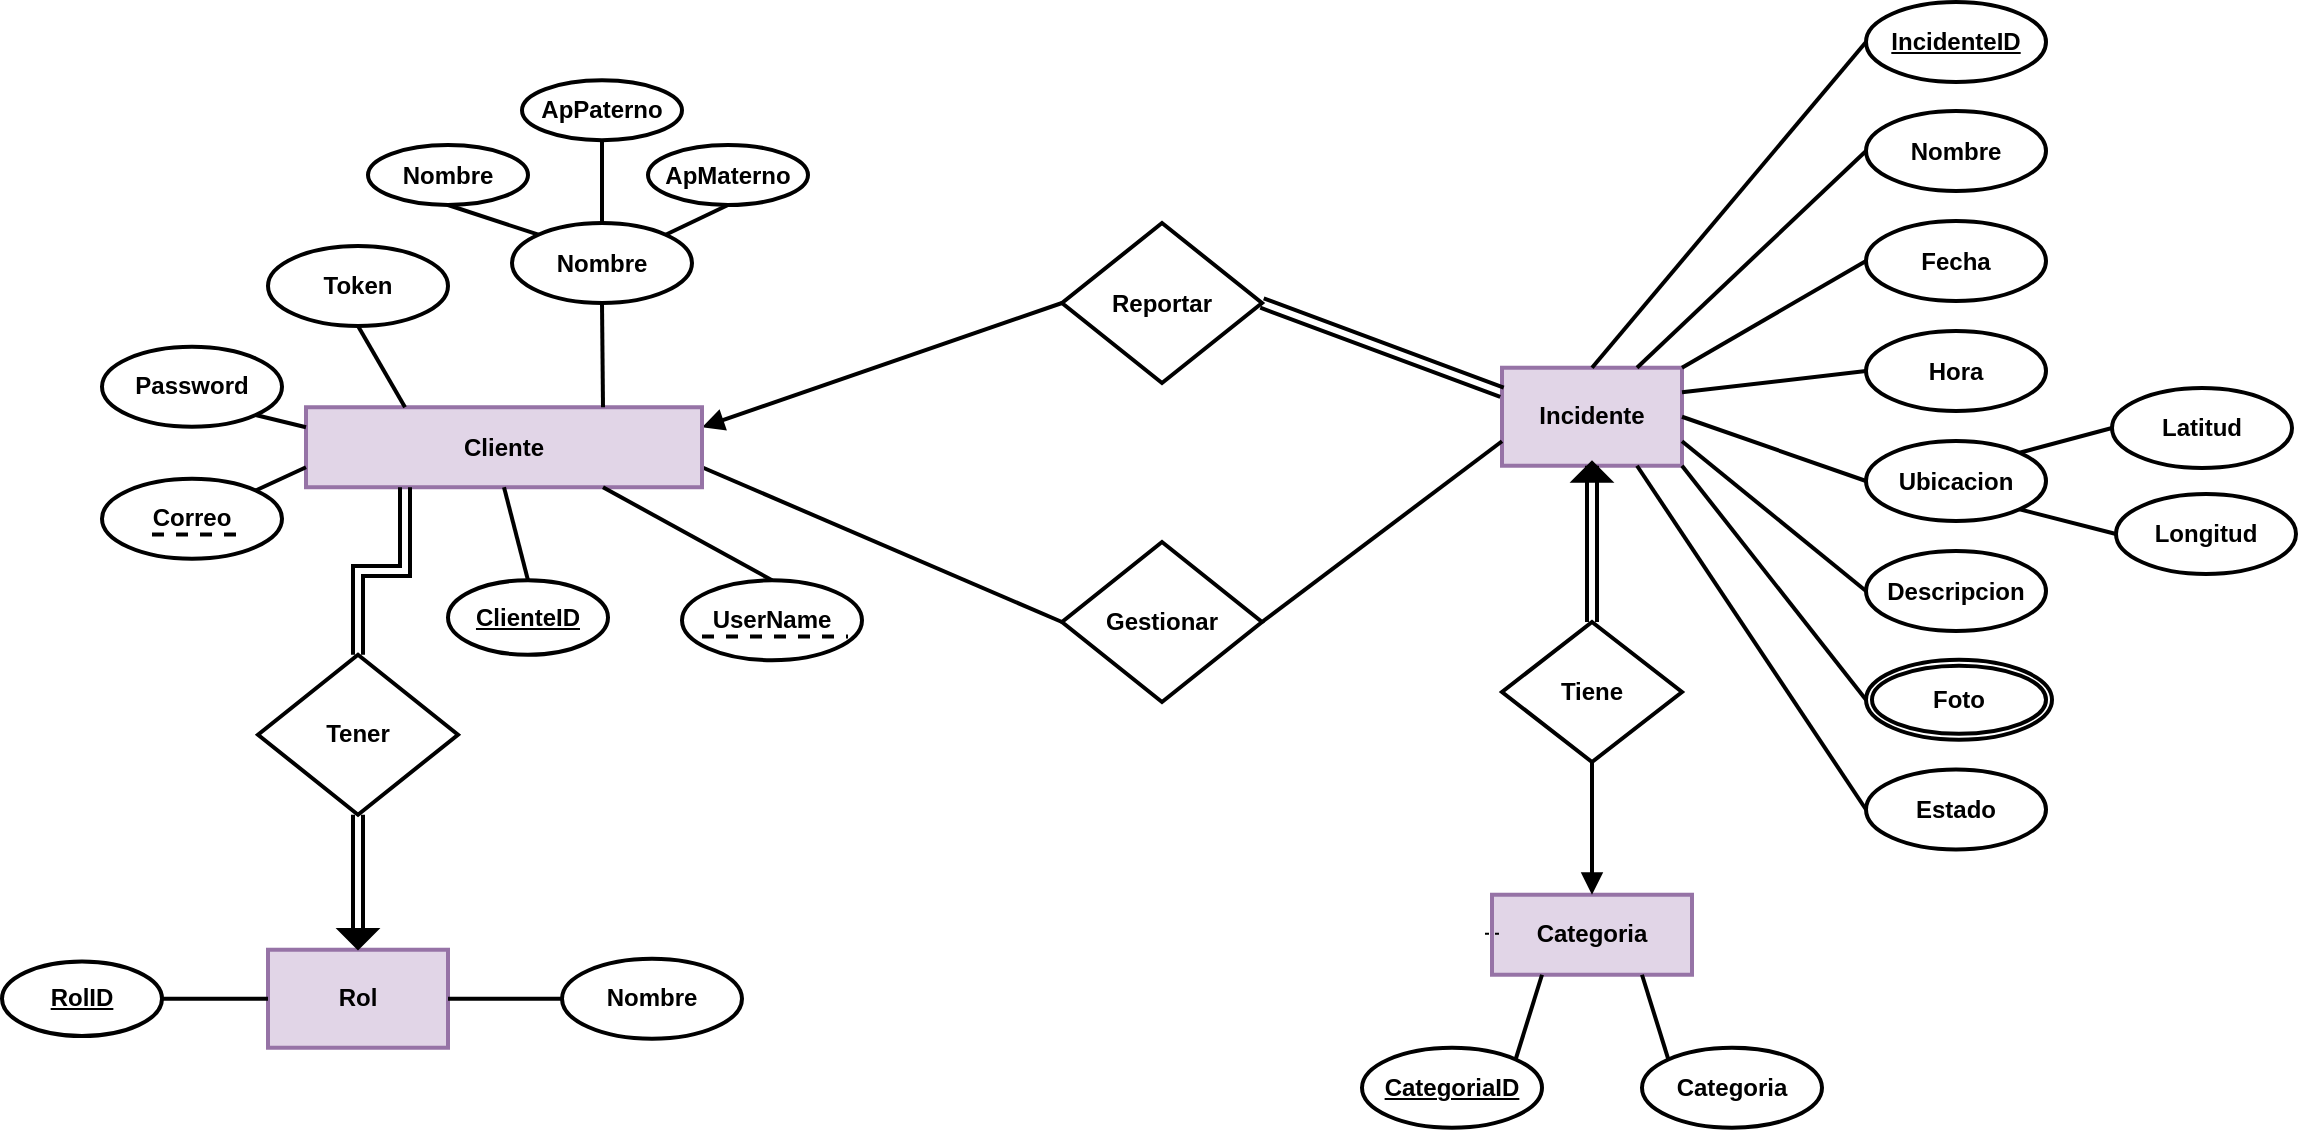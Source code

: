 <mxfile version="26.1.3" pages="4">
  <diagram name="ER v1.1.3" id="wcSO8qnJVRSm4RWJVzov">
    <mxGraphModel grid="1" page="1" gridSize="10" guides="1" tooltips="1" connect="1" arrows="1" fold="1" pageScale="1" pageWidth="827" pageHeight="1169" math="0" shadow="0">
      <root>
        <mxCell id="VDpoPTjfU_fpjKnsRcbs-0" />
        <mxCell id="VDpoPTjfU_fpjKnsRcbs-1" parent="VDpoPTjfU_fpjKnsRcbs-0" />
        <mxCell id="VDpoPTjfU_fpjKnsRcbs-2" style="rounded=0;orthogonalLoop=1;jettySize=auto;html=1;entryX=0;entryY=0.5;entryDx=0;entryDy=0;endArrow=none;endFill=0;startArrow=none;startFill=0;strokeWidth=2;exitX=1;exitY=0.75;exitDx=0;exitDy=0;" edge="1" parent="VDpoPTjfU_fpjKnsRcbs-1" source="VDpoPTjfU_fpjKnsRcbs-32" target="VDpoPTjfU_fpjKnsRcbs-9">
          <mxGeometry relative="1" as="geometry">
            <mxPoint x="364.0" y="1111" as="targetPoint" />
            <mxPoint x="329" y="1110" as="sourcePoint" />
          </mxGeometry>
        </mxCell>
        <mxCell id="VDpoPTjfU_fpjKnsRcbs-4" value="&lt;b&gt;Incidente&lt;/b&gt;" style="rounded=0;whiteSpace=wrap;html=1;strokeWidth=2;fillColor=#e1d5e7;strokeColor=#9673a6;" vertex="1" parent="VDpoPTjfU_fpjKnsRcbs-1">
          <mxGeometry x="610" y="932.87" width="90" height="49" as="geometry" />
        </mxCell>
        <mxCell id="VDpoPTjfU_fpjKnsRcbs-5" style="edgeStyle=none;shape=connector;rounded=0;orthogonalLoop=1;jettySize=auto;html=1;entryX=0;entryY=0.5;entryDx=0;entryDy=0;strokeColor=default;align=center;verticalAlign=middle;fontFamily=Helvetica;fontSize=11;fontColor=default;labelBackgroundColor=default;endArrow=none;endFill=0;strokeWidth=2;startArrow=block;startFill=1;exitX=1;exitY=0.25;exitDx=0;exitDy=0;" edge="1" parent="VDpoPTjfU_fpjKnsRcbs-1" source="VDpoPTjfU_fpjKnsRcbs-32" target="VDpoPTjfU_fpjKnsRcbs-64">
          <mxGeometry relative="1" as="geometry">
            <mxPoint x="420" y="945" as="targetPoint" />
            <mxPoint x="329" y="946" as="sourcePoint" />
          </mxGeometry>
        </mxCell>
        <mxCell id="VDpoPTjfU_fpjKnsRcbs-7" value="&lt;b&gt;Categoria&lt;/b&gt;" style="rounded=0;whiteSpace=wrap;html=1;strokeWidth=2;fillColor=#e1d5e7;strokeColor=#9673a6;" vertex="1" parent="VDpoPTjfU_fpjKnsRcbs-1">
          <mxGeometry x="605" y="1196.37" width="100" height="40" as="geometry" />
        </mxCell>
        <mxCell id="VDpoPTjfU_fpjKnsRcbs-9" value="Gestionar" style="rhombus;whiteSpace=wrap;html=1;strokeWidth=2;fontStyle=1" vertex="1" parent="VDpoPTjfU_fpjKnsRcbs-1">
          <mxGeometry x="390" y="1020" width="100" height="80" as="geometry" />
        </mxCell>
        <mxCell id="VDpoPTjfU_fpjKnsRcbs-10" style="shape=link;rounded=0;orthogonalLoop=1;jettySize=auto;html=1;entryX=0;entryY=0.25;entryDx=0;entryDy=0;strokeColor=default;align=center;verticalAlign=middle;fontFamily=Helvetica;fontSize=11;fontColor=default;labelBackgroundColor=default;endArrow=none;endFill=0;strokeWidth=2;exitX=1;exitY=0.5;exitDx=0;exitDy=0;" edge="1" parent="VDpoPTjfU_fpjKnsRcbs-1" source="VDpoPTjfU_fpjKnsRcbs-64" target="VDpoPTjfU_fpjKnsRcbs-4">
          <mxGeometry relative="1" as="geometry">
            <mxPoint x="495" y="945" as="sourcePoint" />
          </mxGeometry>
        </mxCell>
        <mxCell id="VDpoPTjfU_fpjKnsRcbs-11" value="&lt;b&gt;Fecha&lt;/b&gt;" style="ellipse;whiteSpace=wrap;html=1;strokeWidth=2;" vertex="1" parent="VDpoPTjfU_fpjKnsRcbs-1">
          <mxGeometry x="792" y="859.5" width="90" height="40" as="geometry" />
        </mxCell>
        <mxCell id="VDpoPTjfU_fpjKnsRcbs-12" value="&lt;b&gt;Hora&lt;/b&gt;" style="ellipse;whiteSpace=wrap;html=1;strokeWidth=2;" vertex="1" parent="VDpoPTjfU_fpjKnsRcbs-1">
          <mxGeometry x="792" y="914.5" width="90" height="40" as="geometry" />
        </mxCell>
        <mxCell id="VDpoPTjfU_fpjKnsRcbs-13" value="&lt;b&gt;Ubicacion&lt;/b&gt;" style="ellipse;whiteSpace=wrap;html=1;strokeWidth=2;" vertex="1" parent="VDpoPTjfU_fpjKnsRcbs-1">
          <mxGeometry x="792" y="969.5" width="90" height="40" as="geometry" />
        </mxCell>
        <mxCell id="VDpoPTjfU_fpjKnsRcbs-14" value="&lt;b&gt;Descripcion&lt;/b&gt;" style="ellipse;whiteSpace=wrap;html=1;strokeWidth=2;" vertex="1" parent="VDpoPTjfU_fpjKnsRcbs-1">
          <mxGeometry x="792" y="1024.5" width="90" height="40" as="geometry" />
        </mxCell>
        <mxCell id="VDpoPTjfU_fpjKnsRcbs-15" value="" style="endArrow=none;html=1;rounded=0;exitX=0;exitY=0.5;exitDx=0;exitDy=0;entryX=0.75;entryY=0;entryDx=0;entryDy=0;strokeWidth=2;" edge="1" parent="VDpoPTjfU_fpjKnsRcbs-1" source="VDpoPTjfU_fpjKnsRcbs-18" target="VDpoPTjfU_fpjKnsRcbs-4">
          <mxGeometry width="50" height="50" relative="1" as="geometry">
            <mxPoint x="440" y="984.87" as="sourcePoint" />
            <mxPoint x="490" y="934.87" as="targetPoint" />
          </mxGeometry>
        </mxCell>
        <mxCell id="VDpoPTjfU_fpjKnsRcbs-16" value="" style="endArrow=none;html=1;rounded=0;exitX=0;exitY=0.5;exitDx=0;exitDy=0;strokeWidth=2;entryX=1;entryY=0.25;entryDx=0;entryDy=0;" edge="1" parent="VDpoPTjfU_fpjKnsRcbs-1" source="VDpoPTjfU_fpjKnsRcbs-12" target="VDpoPTjfU_fpjKnsRcbs-4">
          <mxGeometry width="50" height="50" relative="1" as="geometry">
            <mxPoint x="800" y="824.87" as="sourcePoint" />
            <mxPoint x="670" y="944.87" as="targetPoint" />
          </mxGeometry>
        </mxCell>
        <mxCell id="VDpoPTjfU_fpjKnsRcbs-17" value="" style="endArrow=none;html=1;rounded=0;exitX=0;exitY=0.5;exitDx=0;exitDy=0;strokeWidth=2;entryX=1;entryY=0.5;entryDx=0;entryDy=0;" edge="1" parent="VDpoPTjfU_fpjKnsRcbs-1" source="VDpoPTjfU_fpjKnsRcbs-13" target="VDpoPTjfU_fpjKnsRcbs-4">
          <mxGeometry width="50" height="50" relative="1" as="geometry">
            <mxPoint x="800" y="884.87" as="sourcePoint" />
            <mxPoint x="688" y="949.87" as="targetPoint" />
          </mxGeometry>
        </mxCell>
        <mxCell id="VDpoPTjfU_fpjKnsRcbs-18" value="&lt;b&gt;Nombre&lt;/b&gt;" style="ellipse;whiteSpace=wrap;html=1;strokeWidth=2;" vertex="1" parent="VDpoPTjfU_fpjKnsRcbs-1">
          <mxGeometry x="792" y="804.5" width="90" height="40" as="geometry" />
        </mxCell>
        <mxCell id="VDpoPTjfU_fpjKnsRcbs-19" value="" style="endArrow=none;html=1;rounded=0;exitX=0;exitY=0.5;exitDx=0;exitDy=0;strokeWidth=2;entryX=1;entryY=0;entryDx=0;entryDy=0;" edge="1" parent="VDpoPTjfU_fpjKnsRcbs-1" source="VDpoPTjfU_fpjKnsRcbs-11" target="VDpoPTjfU_fpjKnsRcbs-4">
          <mxGeometry width="50" height="50" relative="1" as="geometry">
            <mxPoint x="785.0" y="819.87" as="sourcePoint" />
            <mxPoint x="665" y="939.87" as="targetPoint" />
          </mxGeometry>
        </mxCell>
        <mxCell id="VDpoPTjfU_fpjKnsRcbs-20" value="" style="endArrow=none;html=1;rounded=0;exitX=0;exitY=0.5;exitDx=0;exitDy=0;strokeWidth=2;entryX=1;entryY=0.75;entryDx=0;entryDy=0;" edge="1" parent="VDpoPTjfU_fpjKnsRcbs-1" source="VDpoPTjfU_fpjKnsRcbs-14" target="VDpoPTjfU_fpjKnsRcbs-4">
          <mxGeometry width="50" height="50" relative="1" as="geometry">
            <mxPoint x="810" y="894.87" as="sourcePoint" />
            <mxPoint x="698" y="959.87" as="targetPoint" />
          </mxGeometry>
        </mxCell>
        <mxCell id="VDpoPTjfU_fpjKnsRcbs-21" value="" style="endArrow=none;html=1;rounded=0;exitX=0;exitY=0.5;exitDx=0;exitDy=0;strokeWidth=2;entryX=1;entryY=1;entryDx=0;entryDy=0;" edge="1" parent="VDpoPTjfU_fpjKnsRcbs-1" source="VDpoPTjfU_fpjKnsRcbs-61" target="VDpoPTjfU_fpjKnsRcbs-4">
          <mxGeometry width="50" height="50" relative="1" as="geometry">
            <mxPoint x="792" y="1098.5" as="sourcePoint" />
            <mxPoint x="708" y="969.87" as="targetPoint" />
          </mxGeometry>
        </mxCell>
        <mxCell id="VDpoPTjfU_fpjKnsRcbs-22" value="&lt;b&gt;Estado&lt;/b&gt;" style="ellipse;whiteSpace=wrap;html=1;strokeWidth=2;" vertex="1" parent="VDpoPTjfU_fpjKnsRcbs-1">
          <mxGeometry x="792" y="1133.75" width="90" height="40" as="geometry" />
        </mxCell>
        <mxCell id="VDpoPTjfU_fpjKnsRcbs-23" value="" style="endArrow=none;html=1;rounded=0;exitX=0;exitY=0.5;exitDx=0;exitDy=0;strokeWidth=2;entryX=0.75;entryY=1;entryDx=0;entryDy=0;" edge="1" parent="VDpoPTjfU_fpjKnsRcbs-1" source="VDpoPTjfU_fpjKnsRcbs-22" target="VDpoPTjfU_fpjKnsRcbs-4">
          <mxGeometry width="50" height="50" relative="1" as="geometry">
            <mxPoint x="801" y="1054.87" as="sourcePoint" />
            <mxPoint x="710" y="979.87" as="targetPoint" />
          </mxGeometry>
        </mxCell>
        <mxCell id="VDpoPTjfU_fpjKnsRcbs-24" value="&lt;b&gt;&lt;u&gt;CategoriaID&lt;/u&gt;&lt;/b&gt;" style="ellipse;whiteSpace=wrap;html=1;strokeWidth=2;" vertex="1" parent="VDpoPTjfU_fpjKnsRcbs-1">
          <mxGeometry x="540" y="1272.87" width="90" height="40" as="geometry" />
        </mxCell>
        <mxCell id="VDpoPTjfU_fpjKnsRcbs-25" value="&lt;b&gt;Categoria&lt;/b&gt;" style="ellipse;whiteSpace=wrap;html=1;strokeWidth=2;" vertex="1" parent="VDpoPTjfU_fpjKnsRcbs-1">
          <mxGeometry x="680" y="1272.87" width="90" height="40" as="geometry" />
        </mxCell>
        <mxCell id="VDpoPTjfU_fpjKnsRcbs-26" value="" style="endArrow=none;html=1;rounded=0;strokeWidth=2;exitX=0;exitY=0;exitDx=0;exitDy=0;entryX=0.75;entryY=1;entryDx=0;entryDy=0;" edge="1" parent="VDpoPTjfU_fpjKnsRcbs-1" source="VDpoPTjfU_fpjKnsRcbs-25" target="VDpoPTjfU_fpjKnsRcbs-7">
          <mxGeometry width="50" height="50" relative="1" as="geometry">
            <mxPoint x="710" y="1286.37" as="sourcePoint" />
            <mxPoint x="601" y="1216.37" as="targetPoint" />
          </mxGeometry>
        </mxCell>
        <mxCell id="VDpoPTjfU_fpjKnsRcbs-27" value="" style="endArrow=none;html=1;rounded=0;strokeWidth=2;exitX=1;exitY=0;exitDx=0;exitDy=0;entryX=0.25;entryY=1;entryDx=0;entryDy=0;" edge="1" parent="VDpoPTjfU_fpjKnsRcbs-1" source="VDpoPTjfU_fpjKnsRcbs-24" target="VDpoPTjfU_fpjKnsRcbs-7">
          <mxGeometry width="50" height="50" relative="1" as="geometry">
            <mxPoint x="595" y="1276.37" as="sourcePoint" />
            <mxPoint x="665" y="1226.37" as="targetPoint" />
            <Array as="points" />
          </mxGeometry>
        </mxCell>
        <mxCell id="VDpoPTjfU_fpjKnsRcbs-28" value="Tiene" style="rhombus;whiteSpace=wrap;html=1;strokeWidth=2;fontStyle=1" vertex="1" parent="VDpoPTjfU_fpjKnsRcbs-1">
          <mxGeometry x="610" y="1060" width="90" height="70" as="geometry" />
        </mxCell>
        <mxCell id="VDpoPTjfU_fpjKnsRcbs-29" value="" style="endArrow=none;html=1;rounded=0;strokeWidth=2;entryX=0.5;entryY=1;entryDx=0;entryDy=0;exitX=0.5;exitY=0;exitDx=0;exitDy=0;endFill=1;startFill=1;startArrow=block;" edge="1" parent="VDpoPTjfU_fpjKnsRcbs-1" source="VDpoPTjfU_fpjKnsRcbs-7" target="VDpoPTjfU_fpjKnsRcbs-28">
          <mxGeometry width="50" height="50" relative="1" as="geometry">
            <mxPoint x="715" y="1286.37" as="sourcePoint" />
            <mxPoint x="685" y="1246.37" as="targetPoint" />
          </mxGeometry>
        </mxCell>
        <mxCell id="VDpoPTjfU_fpjKnsRcbs-30" value="" style="endArrow=block;html=1;rounded=0;strokeWidth=2;entryX=0.5;entryY=1;entryDx=0;entryDy=0;exitX=0.5;exitY=0;exitDx=0;exitDy=0;endFill=1;shape=link;" edge="1" parent="VDpoPTjfU_fpjKnsRcbs-1" source="VDpoPTjfU_fpjKnsRcbs-28" target="VDpoPTjfU_fpjKnsRcbs-4">
          <mxGeometry width="50" height="50" relative="1" as="geometry">
            <mxPoint x="655" y="1030.87" as="sourcePoint" />
            <mxPoint x="655" y="979.87" as="targetPoint" />
          </mxGeometry>
        </mxCell>
        <mxCell id="VDpoPTjfU_fpjKnsRcbs-31" value="" style="triangle;whiteSpace=wrap;html=1;rotation=-90;fillColor=#000000;" vertex="1" parent="VDpoPTjfU_fpjKnsRcbs-1">
          <mxGeometry x="650" y="974.87" width="10" height="20" as="geometry" />
        </mxCell>
        <mxCell id="VDpoPTjfU_fpjKnsRcbs-32" value="&lt;b&gt;Cliente&lt;/b&gt;" style="rounded=0;whiteSpace=wrap;html=1;strokeWidth=2;fillColor=#e1d5e7;strokeColor=#9673a6;" vertex="1" parent="VDpoPTjfU_fpjKnsRcbs-1">
          <mxGeometry x="12" y="952.62" width="198" height="40" as="geometry" />
        </mxCell>
        <mxCell id="VDpoPTjfU_fpjKnsRcbs-33" value="&lt;b&gt;Correo&lt;/b&gt;" style="ellipse;whiteSpace=wrap;html=1;strokeWidth=2;" vertex="1" parent="VDpoPTjfU_fpjKnsRcbs-1">
          <mxGeometry x="-90" y="988.37" width="90" height="40" as="geometry" />
        </mxCell>
        <mxCell id="VDpoPTjfU_fpjKnsRcbs-34" value="&lt;b&gt;Password&lt;/b&gt;" style="ellipse;whiteSpace=wrap;html=1;strokeWidth=2;" vertex="1" parent="VDpoPTjfU_fpjKnsRcbs-1">
          <mxGeometry x="-90" y="922.37" width="90" height="40" as="geometry" />
        </mxCell>
        <mxCell id="VDpoPTjfU_fpjKnsRcbs-35" value="" style="endArrow=none;dashed=1;html=1;rounded=0;strokeWidth=2;" edge="1" parent="VDpoPTjfU_fpjKnsRcbs-1">
          <mxGeometry width="50" height="50" relative="1" as="geometry">
            <mxPoint x="-65" y="1016.25" as="sourcePoint" />
            <mxPoint x="-23" y="1016.25" as="targetPoint" />
          </mxGeometry>
        </mxCell>
        <mxCell id="VDpoPTjfU_fpjKnsRcbs-36" style="rounded=0;orthogonalLoop=1;jettySize=auto;html=1;entryX=0;entryY=0.25;entryDx=0;entryDy=0;endArrow=none;endFill=0;exitX=1;exitY=1;exitDx=0;exitDy=0;strokeWidth=2;" edge="1" parent="VDpoPTjfU_fpjKnsRcbs-1" source="VDpoPTjfU_fpjKnsRcbs-34" target="VDpoPTjfU_fpjKnsRcbs-32">
          <mxGeometry relative="1" as="geometry">
            <mxPoint x="330" y="1116.62" as="sourcePoint" />
            <mxPoint x="392" y="1108.62" as="targetPoint" />
          </mxGeometry>
        </mxCell>
        <mxCell id="VDpoPTjfU_fpjKnsRcbs-37" style="rounded=0;orthogonalLoop=1;jettySize=auto;html=1;entryX=0;entryY=0.75;entryDx=0;entryDy=0;endArrow=none;endFill=0;exitX=1;exitY=0;exitDx=0;exitDy=0;strokeWidth=2;" edge="1" parent="VDpoPTjfU_fpjKnsRcbs-1" source="VDpoPTjfU_fpjKnsRcbs-33" target="VDpoPTjfU_fpjKnsRcbs-32">
          <mxGeometry relative="1" as="geometry">
            <mxPoint x="22" y="912.62" as="sourcePoint" />
            <mxPoint x="67" y="962.62" as="targetPoint" />
          </mxGeometry>
        </mxCell>
        <mxCell id="VDpoPTjfU_fpjKnsRcbs-40" value="&lt;b&gt;&lt;u&gt;ClienteID&lt;/u&gt;&lt;/b&gt;" style="ellipse;whiteSpace=wrap;html=1;strokeWidth=2;" vertex="1" parent="VDpoPTjfU_fpjKnsRcbs-1">
          <mxGeometry x="83" y="1039.12" width="80" height="37.25" as="geometry" />
        </mxCell>
        <mxCell id="VDpoPTjfU_fpjKnsRcbs-45" style="edgeStyle=none;shape=link;rounded=0;orthogonalLoop=1;jettySize=auto;html=1;entryX=0;entryY=0.5;entryDx=0;entryDy=0;strokeColor=default;align=center;verticalAlign=middle;fontFamily=Helvetica;fontSize=11;fontColor=default;labelBackgroundColor=default;endArrow=none;endFill=0;strokeWidth=2;exitX=1;exitY=0.5;exitDx=0;exitDy=0;" edge="1" parent="VDpoPTjfU_fpjKnsRcbs-1" target="VDpoPTjfU_fpjKnsRcbs-7">
          <mxGeometry relative="1" as="geometry">
            <mxPoint x="605" y="1215.37" as="sourcePoint" />
            <mxPoint x="620" y="1011.37" as="targetPoint" />
          </mxGeometry>
        </mxCell>
        <mxCell id="VDpoPTjfU_fpjKnsRcbs-46" value="&lt;b&gt;Nombre&lt;/b&gt;" style="ellipse;whiteSpace=wrap;html=1;strokeWidth=2;" vertex="1" parent="VDpoPTjfU_fpjKnsRcbs-1">
          <mxGeometry x="115" y="860.5" width="90" height="40" as="geometry" />
        </mxCell>
        <mxCell id="VDpoPTjfU_fpjKnsRcbs-47" style="rounded=0;orthogonalLoop=1;jettySize=auto;html=1;entryX=0.75;entryY=0;entryDx=0;entryDy=0;endArrow=none;endFill=0;exitX=0.5;exitY=1;exitDx=0;exitDy=0;strokeWidth=2;" edge="1" parent="VDpoPTjfU_fpjKnsRcbs-1" source="VDpoPTjfU_fpjKnsRcbs-46" target="VDpoPTjfU_fpjKnsRcbs-32">
          <mxGeometry relative="1" as="geometry">
            <mxPoint x="-40.18" y="982.62" as="sourcePoint" />
            <mxPoint x="-5.82" y="1043.14" as="targetPoint" />
          </mxGeometry>
        </mxCell>
        <mxCell id="VDpoPTjfU_fpjKnsRcbs-48" value="&lt;b&gt;Nombre&lt;/b&gt;" style="ellipse;whiteSpace=wrap;html=1;strokeWidth=2;" vertex="1" parent="VDpoPTjfU_fpjKnsRcbs-1">
          <mxGeometry x="43" y="821.5" width="80" height="30" as="geometry" />
        </mxCell>
        <mxCell id="VDpoPTjfU_fpjKnsRcbs-49" value="&lt;b&gt;ApMaterno&lt;/b&gt;" style="ellipse;whiteSpace=wrap;html=1;strokeWidth=2;" vertex="1" parent="VDpoPTjfU_fpjKnsRcbs-1">
          <mxGeometry x="183" y="821.5" width="80" height="30" as="geometry" />
        </mxCell>
        <mxCell id="VDpoPTjfU_fpjKnsRcbs-50" value="&lt;b&gt;ApPaterno&lt;/b&gt;" style="ellipse;whiteSpace=wrap;html=1;strokeWidth=2;" vertex="1" parent="VDpoPTjfU_fpjKnsRcbs-1">
          <mxGeometry x="120" y="789.13" width="80" height="30" as="geometry" />
        </mxCell>
        <mxCell id="VDpoPTjfU_fpjKnsRcbs-51" style="rounded=0;orthogonalLoop=1;jettySize=auto;html=1;entryX=0;entryY=0;entryDx=0;entryDy=0;endArrow=none;endFill=0;exitX=0.5;exitY=1;exitDx=0;exitDy=0;strokeWidth=2;" edge="1" parent="VDpoPTjfU_fpjKnsRcbs-1" source="VDpoPTjfU_fpjKnsRcbs-48" target="VDpoPTjfU_fpjKnsRcbs-46">
          <mxGeometry relative="1" as="geometry">
            <mxPoint x="92" y="950.62" as="sourcePoint" />
            <mxPoint x="125" y="950.62" as="targetPoint" />
          </mxGeometry>
        </mxCell>
        <mxCell id="VDpoPTjfU_fpjKnsRcbs-52" style="rounded=0;orthogonalLoop=1;jettySize=auto;html=1;entryX=1;entryY=0;entryDx=0;entryDy=0;endArrow=none;endFill=0;exitX=0.5;exitY=1;exitDx=0;exitDy=0;strokeWidth=2;" edge="1" parent="VDpoPTjfU_fpjKnsRcbs-1" source="VDpoPTjfU_fpjKnsRcbs-49" target="VDpoPTjfU_fpjKnsRcbs-46">
          <mxGeometry relative="1" as="geometry">
            <mxPoint x="-28" y="915.62" as="sourcePoint" />
            <mxPoint x="15" y="936.62" as="targetPoint" />
          </mxGeometry>
        </mxCell>
        <mxCell id="VDpoPTjfU_fpjKnsRcbs-53" style="rounded=0;orthogonalLoop=1;jettySize=auto;html=1;entryX=0.5;entryY=0;entryDx=0;entryDy=0;endArrow=none;endFill=0;exitX=0.5;exitY=1;exitDx=0;exitDy=0;strokeWidth=2;" edge="1" parent="VDpoPTjfU_fpjKnsRcbs-1" source="VDpoPTjfU_fpjKnsRcbs-50" target="VDpoPTjfU_fpjKnsRcbs-46">
          <mxGeometry relative="1" as="geometry">
            <mxPoint x="-18" y="925.62" as="sourcePoint" />
            <mxPoint x="25" y="946.62" as="targetPoint" />
          </mxGeometry>
        </mxCell>
        <mxCell id="VDpoPTjfU_fpjKnsRcbs-54" value="&lt;b&gt;Latitud&lt;/b&gt;" style="ellipse;whiteSpace=wrap;html=1;strokeWidth=2;" vertex="1" parent="VDpoPTjfU_fpjKnsRcbs-1">
          <mxGeometry x="915" y="943" width="90" height="40" as="geometry" />
        </mxCell>
        <mxCell id="VDpoPTjfU_fpjKnsRcbs-55" value="&lt;b&gt;Longitud&lt;/b&gt;" style="ellipse;whiteSpace=wrap;html=1;strokeWidth=2;" vertex="1" parent="VDpoPTjfU_fpjKnsRcbs-1">
          <mxGeometry x="917" y="996.0" width="90" height="40" as="geometry" />
        </mxCell>
        <mxCell id="VDpoPTjfU_fpjKnsRcbs-56" value="" style="endArrow=none;html=1;rounded=0;exitX=0;exitY=0.5;exitDx=0;exitDy=0;strokeWidth=2;entryX=1;entryY=0;entryDx=0;entryDy=0;" edge="1" parent="VDpoPTjfU_fpjKnsRcbs-1" source="VDpoPTjfU_fpjKnsRcbs-54" target="VDpoPTjfU_fpjKnsRcbs-13">
          <mxGeometry width="50" height="50" relative="1" as="geometry">
            <mxPoint x="802" y="1008.0" as="sourcePoint" />
            <mxPoint x="712" y="1028.0" as="targetPoint" />
          </mxGeometry>
        </mxCell>
        <mxCell id="VDpoPTjfU_fpjKnsRcbs-57" value="" style="endArrow=none;html=1;rounded=0;exitX=0;exitY=0.5;exitDx=0;exitDy=0;strokeWidth=2;entryX=1;entryY=1;entryDx=0;entryDy=0;" edge="1" parent="VDpoPTjfU_fpjKnsRcbs-1" source="VDpoPTjfU_fpjKnsRcbs-55" target="VDpoPTjfU_fpjKnsRcbs-13">
          <mxGeometry width="50" height="50" relative="1" as="geometry">
            <mxPoint x="812" y="1018.0" as="sourcePoint" />
            <mxPoint x="722" y="1038.0" as="targetPoint" />
          </mxGeometry>
        </mxCell>
        <mxCell id="VDpoPTjfU_fpjKnsRcbs-58" value="&lt;b style=&quot;font-size: 12.0px;&quot;&gt;&lt;u&gt;IncidenteID&lt;/u&gt;&lt;/b&gt;" style="ellipse;whiteSpace=wrap;html=1;strokeWidth=2;" vertex="1" parent="VDpoPTjfU_fpjKnsRcbs-1">
          <mxGeometry x="792" y="750" width="90" height="40" as="geometry" />
        </mxCell>
        <mxCell id="VDpoPTjfU_fpjKnsRcbs-59" value="" style="endArrow=none;html=1;rounded=0;exitX=0;exitY=0.5;exitDx=0;exitDy=0;entryX=0.5;entryY=0;entryDx=0;entryDy=0;strokeWidth=2;" edge="1" parent="VDpoPTjfU_fpjKnsRcbs-1" source="VDpoPTjfU_fpjKnsRcbs-58" target="VDpoPTjfU_fpjKnsRcbs-4">
          <mxGeometry width="50" height="50" relative="1" as="geometry">
            <mxPoint x="800" y="764.87" as="sourcePoint" />
            <mxPoint x="665" y="949.87" as="targetPoint" />
          </mxGeometry>
        </mxCell>
        <mxCell id="VDpoPTjfU_fpjKnsRcbs-61" value="&lt;b&gt;Foto&lt;/b&gt;" style="ellipse;shape=doubleEllipse;margin=3;whiteSpace=wrap;html=1;align=center;strokeWidth=2;" vertex="1" parent="VDpoPTjfU_fpjKnsRcbs-1">
          <mxGeometry x="792" y="1078.87" width="93" height="40" as="geometry" />
        </mxCell>
        <mxCell id="VDpoPTjfU_fpjKnsRcbs-63" style="rounded=0;orthogonalLoop=1;jettySize=auto;html=1;entryX=0.25;entryY=0;entryDx=0;entryDy=0;endArrow=none;endFill=0;exitX=0.5;exitY=1;exitDx=0;exitDy=0;strokeWidth=2;" edge="1" parent="VDpoPTjfU_fpjKnsRcbs-1" source="VDpoPTjfU_fpjKnsRcbs-62" target="VDpoPTjfU_fpjKnsRcbs-32">
          <mxGeometry relative="1" as="geometry">
            <mxPoint x="67" y="942.5" as="sourcePoint" />
            <mxPoint x="67" y="962.5" as="targetPoint" />
          </mxGeometry>
        </mxCell>
        <mxCell id="VDpoPTjfU_fpjKnsRcbs-64" value="&lt;span style=&quot;font-size: 12px;&quot;&gt;Reportar&lt;/span&gt;" style="rhombus;whiteSpace=wrap;html=1;strokeWidth=2;fontStyle=1" vertex="1" parent="VDpoPTjfU_fpjKnsRcbs-1">
          <mxGeometry x="390" y="860.5" width="100" height="80" as="geometry" />
        </mxCell>
        <mxCell id="In13P56pMuza48pi8UuE-2" style="rounded=0;orthogonalLoop=1;jettySize=auto;html=1;entryX=0.5;entryY=0;entryDx=0;entryDy=0;endArrow=none;endFill=0;exitX=0.5;exitY=1;exitDx=0;exitDy=0;strokeWidth=2;" edge="1" parent="VDpoPTjfU_fpjKnsRcbs-1" source="VDpoPTjfU_fpjKnsRcbs-32" target="VDpoPTjfU_fpjKnsRcbs-40">
          <mxGeometry relative="1" as="geometry">
            <mxPoint x="-3" y="1004.5" as="sourcePoint" />
            <mxPoint x="22" y="992.5" as="targetPoint" />
          </mxGeometry>
        </mxCell>
        <mxCell id="_v4tX3vzwH8JEK7JPa7B-0" value="&lt;b&gt;Rol&lt;/b&gt;" style="rounded=0;whiteSpace=wrap;html=1;strokeWidth=2;fillColor=#e1d5e7;strokeColor=#9673a6;" vertex="1" parent="VDpoPTjfU_fpjKnsRcbs-1">
          <mxGeometry x="-7" y="1223.87" width="90" height="49" as="geometry" />
        </mxCell>
        <mxCell id="_v4tX3vzwH8JEK7JPa7B-1" value="&lt;span style=&quot;font-size: 12.0px;&quot;&gt;Tener&lt;/span&gt;" style="rhombus;whiteSpace=wrap;html=1;strokeWidth=2;fontStyle=1" vertex="1" parent="VDpoPTjfU_fpjKnsRcbs-1">
          <mxGeometry x="-12" y="1076.37" width="100" height="80" as="geometry" />
        </mxCell>
        <mxCell id="_v4tX3vzwH8JEK7JPa7B-4" value="" style="endArrow=block;html=1;rounded=0;strokeWidth=2;entryX=0.5;entryY=0;entryDx=0;entryDy=0;exitX=0.5;exitY=1;exitDx=0;exitDy=0;endFill=1;shape=link;edgeStyle=orthogonalEdgeStyle;" edge="1" parent="VDpoPTjfU_fpjKnsRcbs-1" source="_v4tX3vzwH8JEK7JPa7B-1">
          <mxGeometry width="50" height="50" relative="1" as="geometry">
            <mxPoint x="77" y="998.5" as="sourcePoint" />
            <mxPoint x="38" y="1214.87" as="targetPoint" />
          </mxGeometry>
        </mxCell>
        <mxCell id="_v4tX3vzwH8JEK7JPa7B-7" value="" style="triangle;whiteSpace=wrap;html=1;rotation=90;fillColor=#000000;connectable=1;" vertex="1" parent="VDpoPTjfU_fpjKnsRcbs-1">
          <mxGeometry x="33" y="1208.5" width="10" height="20" as="geometry" />
        </mxCell>
        <mxCell id="_v4tX3vzwH8JEK7JPa7B-11" value="&lt;b&gt;&lt;u&gt;RolID&lt;/u&gt;&lt;/b&gt;" style="ellipse;whiteSpace=wrap;html=1;strokeWidth=2;" vertex="1" parent="VDpoPTjfU_fpjKnsRcbs-1">
          <mxGeometry x="-140" y="1229.75" width="80" height="37.25" as="geometry" />
        </mxCell>
        <mxCell id="_v4tX3vzwH8JEK7JPa7B-12" style="rounded=0;orthogonalLoop=1;jettySize=auto;html=1;entryX=1;entryY=0.5;entryDx=0;entryDy=0;endArrow=none;endFill=0;exitX=0;exitY=0.5;exitDx=0;exitDy=0;strokeWidth=2;" edge="1" parent="VDpoPTjfU_fpjKnsRcbs-1" source="_v4tX3vzwH8JEK7JPa7B-0" target="_v4tX3vzwH8JEK7JPa7B-11">
          <mxGeometry relative="1" as="geometry">
            <mxPoint x="233" y="1379.87" as="sourcePoint" />
            <mxPoint x="-47.0" y="1248.375" as="targetPoint" />
          </mxGeometry>
        </mxCell>
        <mxCell id="G5MotLYjbsnpHGjlklNG-0" value="&lt;b&gt;Nombre&lt;/b&gt;" style="ellipse;whiteSpace=wrap;html=1;strokeWidth=2;" vertex="1" parent="VDpoPTjfU_fpjKnsRcbs-1">
          <mxGeometry x="140" y="1228.37" width="90" height="40" as="geometry" />
        </mxCell>
        <mxCell id="G5MotLYjbsnpHGjlklNG-1" style="rounded=0;orthogonalLoop=1;jettySize=auto;html=1;entryX=1;entryY=0.5;entryDx=0;entryDy=0;endArrow=none;endFill=0;exitX=0;exitY=0.5;exitDx=0;exitDy=0;strokeWidth=2;" edge="1" parent="VDpoPTjfU_fpjKnsRcbs-1" source="G5MotLYjbsnpHGjlklNG-0" target="_v4tX3vzwH8JEK7JPa7B-0">
          <mxGeometry relative="1" as="geometry">
            <mxPoint x="130" y="1452.87" as="sourcePoint" />
            <mxPoint x="155" y="1458.87" as="targetPoint" />
          </mxGeometry>
        </mxCell>
        <mxCell id="h2rtysraYuTVtPYqgwI4-0" value="" style="endArrow=block;html=1;rounded=0;strokeWidth=2;exitX=0.5;exitY=0;exitDx=0;exitDy=0;endFill=1;shape=link;edgeStyle=orthogonalEdgeStyle;entryX=0.25;entryY=1;entryDx=0;entryDy=0;" edge="1" parent="VDpoPTjfU_fpjKnsRcbs-1" source="_v4tX3vzwH8JEK7JPa7B-1" target="VDpoPTjfU_fpjKnsRcbs-32">
          <mxGeometry width="50" height="50" relative="1" as="geometry">
            <mxPoint x="-20" y="882.5" as="sourcePoint" />
            <mxPoint x="140" y="1127.5" as="targetPoint" />
            <Array as="points" />
          </mxGeometry>
        </mxCell>
        <mxCell id="VDpoPTjfU_fpjKnsRcbs-62" value="&lt;b&gt;Token&lt;/b&gt;" style="ellipse;whiteSpace=wrap;html=1;strokeWidth=2;" vertex="1" parent="VDpoPTjfU_fpjKnsRcbs-1">
          <mxGeometry x="-7" y="872.0" width="90" height="40" as="geometry" />
        </mxCell>
        <mxCell id="MU4pk-EX8AvsXz1Gwt66-1" style="rounded=0;orthogonalLoop=1;jettySize=auto;html=1;entryX=0.5;entryY=0;entryDx=0;entryDy=0;endArrow=none;endFill=0;exitX=0.75;exitY=1;exitDx=0;exitDy=0;strokeWidth=2;" edge="1" parent="VDpoPTjfU_fpjKnsRcbs-1" source="VDpoPTjfU_fpjKnsRcbs-32" target="MC8sj7yRS_6LJpjwk779-0">
          <mxGeometry relative="1" as="geometry">
            <mxPoint x="121" y="1002.5" as="sourcePoint" />
            <mxPoint x="226.5" y="1039.12" as="targetPoint" />
          </mxGeometry>
        </mxCell>
        <mxCell id="MC8sj7yRS_6LJpjwk779-0" value="&lt;b&gt;UserName&lt;/b&gt;" style="ellipse;whiteSpace=wrap;html=1;strokeWidth=2;" vertex="1" parent="VDpoPTjfU_fpjKnsRcbs-1">
          <mxGeometry x="200" y="1039.12" width="90" height="40" as="geometry" />
        </mxCell>
        <mxCell id="MC8sj7yRS_6LJpjwk779-1" value="" style="endArrow=none;dashed=1;html=1;rounded=0;strokeWidth=2;" edge="1" parent="VDpoPTjfU_fpjKnsRcbs-1">
          <mxGeometry width="50" height="50" relative="1" as="geometry">
            <mxPoint x="210" y="1067.26" as="sourcePoint" />
            <mxPoint x="283" y="1067.26" as="targetPoint" />
          </mxGeometry>
        </mxCell>
        <mxCell id="0SNJvJknPqlWxHOKaKAC-0" style="rounded=0;orthogonalLoop=1;jettySize=auto;html=1;entryX=0;entryY=0.75;entryDx=0;entryDy=0;endArrow=none;endFill=0;startArrow=none;startFill=0;strokeWidth=2;exitX=1;exitY=0.5;exitDx=0;exitDy=0;" edge="1" parent="VDpoPTjfU_fpjKnsRcbs-1" source="VDpoPTjfU_fpjKnsRcbs-9" target="VDpoPTjfU_fpjKnsRcbs-4">
          <mxGeometry relative="1" as="geometry">
            <mxPoint x="400" y="1120" as="targetPoint" />
            <mxPoint x="220" y="1035" as="sourcePoint" />
          </mxGeometry>
        </mxCell>
      </root>
    </mxGraphModel>
  </diagram>
  <diagram name="MR v1.1.3" id="nTy7m-IF1-ekSUYsNLzf">
    <mxGraphModel grid="1" page="1" gridSize="10" guides="1" tooltips="1" connect="1" arrows="1" fold="1" pageScale="1" pageWidth="827" pageHeight="1169" math="0" shadow="0">
      <root>
        <mxCell id="E9M1CeIAFrQoyqNxMcxT-0" />
        <mxCell id="E9M1CeIAFrQoyqNxMcxT-1" parent="E9M1CeIAFrQoyqNxMcxT-0" />
        <mxCell id="E9M1CeIAFrQoyqNxMcxT-2" value="&lt;span&gt;Cliente&lt;/span&gt;" style="shape=table;startSize=30;container=1;collapsible=1;childLayout=tableLayout;fixedRows=1;rowLines=0;fontStyle=1;align=center;resizeLast=1;html=1;fontFamily=Helvetica;fontSize=11;labelBackgroundColor=none;strokeWidth=2;fillColor=#bac8d3;strokeColor=default;swimlaneBody=1;swimlaneHead=1;horizontal=1;portConstraintRotation=0;fixDash=0;autosize=0;swimlaneLine=1;rounded=0;" vertex="1" parent="E9M1CeIAFrQoyqNxMcxT-1">
          <mxGeometry x="-490" y="80" width="180" height="320" as="geometry" />
        </mxCell>
        <mxCell id="E9M1CeIAFrQoyqNxMcxT-3" value="" style="shape=tableRow;horizontal=0;startSize=0;swimlaneHead=0;swimlaneBody=0;fillColor=none;collapsible=0;dropTarget=0;points=[[0,0.5],[1,0.5]];portConstraint=eastwest;top=0;left=0;right=0;bottom=1;fontFamily=Helvetica;fontSize=11;fontColor=default;labelBackgroundColor=default;strokeWidth=2;" vertex="1" parent="E9M1CeIAFrQoyqNxMcxT-2">
          <mxGeometry y="30" width="180" height="50" as="geometry" />
        </mxCell>
        <mxCell id="E9M1CeIAFrQoyqNxMcxT-4" value="PK" style="shape=partialRectangle;connectable=0;fillColor=none;top=0;left=0;bottom=0;right=0;fontStyle=1;overflow=hidden;whiteSpace=wrap;html=1;fontFamily=Helvetica;fontSize=11;fontColor=default;labelBackgroundColor=default;strokeWidth=2;" vertex="1" parent="E9M1CeIAFrQoyqNxMcxT-3">
          <mxGeometry width="30" height="50" as="geometry">
            <mxRectangle width="30" height="50" as="alternateBounds" />
          </mxGeometry>
        </mxCell>
        <mxCell id="E9M1CeIAFrQoyqNxMcxT-5" value="ClienteID: bigint" style="shape=partialRectangle;connectable=0;fillColor=none;top=0;left=0;bottom=0;right=0;align=left;spacingLeft=6;fontStyle=5;overflow=hidden;whiteSpace=wrap;html=1;fontFamily=Helvetica;fontSize=11;fontColor=default;labelBackgroundColor=default;strokeWidth=2;" vertex="1" parent="E9M1CeIAFrQoyqNxMcxT-3">
          <mxGeometry x="30" width="150" height="50" as="geometry">
            <mxRectangle width="150" height="50" as="alternateBounds" />
          </mxGeometry>
        </mxCell>
        <mxCell id="iNu8vwtng-zCKq6ZKkMO-9" value="" style="shape=tableRow;horizontal=0;startSize=0;swimlaneHead=0;swimlaneBody=0;fillColor=none;collapsible=0;dropTarget=0;points=[[0,0.5],[1,0.5]];portConstraint=eastwest;top=0;left=0;right=0;bottom=1;fontFamily=Helvetica;fontSize=11;fontColor=default;labelBackgroundColor=default;strokeWidth=2;" vertex="1" parent="E9M1CeIAFrQoyqNxMcxT-2">
          <mxGeometry y="80" width="180" height="30" as="geometry" />
        </mxCell>
        <mxCell id="iNu8vwtng-zCKq6ZKkMO-10" value="FK" style="shape=partialRectangle;connectable=0;fillColor=none;top=0;left=0;bottom=0;right=0;fontStyle=1;overflow=hidden;whiteSpace=wrap;html=1;fontFamily=Helvetica;fontSize=11;fontColor=default;labelBackgroundColor=default;strokeWidth=2;" vertex="1" parent="iNu8vwtng-zCKq6ZKkMO-9">
          <mxGeometry width="30" height="30" as="geometry">
            <mxRectangle width="30" height="30" as="alternateBounds" />
          </mxGeometry>
        </mxCell>
        <mxCell id="iNu8vwtng-zCKq6ZKkMO-11" value="RolID: int2" style="shape=partialRectangle;connectable=0;fillColor=none;top=0;left=0;bottom=0;right=0;align=left;spacingLeft=6;fontStyle=5;overflow=hidden;whiteSpace=wrap;html=1;fontFamily=Helvetica;fontSize=11;fontColor=default;labelBackgroundColor=default;strokeWidth=2;" vertex="1" parent="iNu8vwtng-zCKq6ZKkMO-9">
          <mxGeometry x="30" width="150" height="30" as="geometry">
            <mxRectangle width="150" height="30" as="alternateBounds" />
          </mxGeometry>
        </mxCell>
        <mxCell id="E9M1CeIAFrQoyqNxMcxT-6" value="" style="shape=tableRow;horizontal=0;startSize=0;swimlaneHead=0;swimlaneBody=0;fillColor=none;collapsible=0;dropTarget=0;points=[[0,0.5],[1,0.5]];portConstraint=eastwest;top=0;left=0;right=0;bottom=0;fontFamily=Helvetica;fontSize=11;fontColor=default;labelBackgroundColor=default;strokeWidth=2;" vertex="1" parent="E9M1CeIAFrQoyqNxMcxT-2">
          <mxGeometry y="110" width="180" height="30" as="geometry" />
        </mxCell>
        <mxCell id="E9M1CeIAFrQoyqNxMcxT-7" value="" style="shape=partialRectangle;connectable=0;fillColor=none;top=0;left=0;bottom=0;right=0;editable=1;overflow=hidden;whiteSpace=wrap;html=1;fontFamily=Helvetica;fontSize=11;fontColor=default;labelBackgroundColor=default;strokeWidth=2;" vertex="1" parent="E9M1CeIAFrQoyqNxMcxT-6">
          <mxGeometry width="30" height="30" as="geometry">
            <mxRectangle width="30" height="30" as="alternateBounds" />
          </mxGeometry>
        </mxCell>
        <mxCell id="E9M1CeIAFrQoyqNxMcxT-8" value="Nombre : varchar(100)" style="shape=partialRectangle;connectable=0;fillColor=none;top=0;left=0;bottom=0;right=0;align=left;spacingLeft=6;overflow=hidden;whiteSpace=wrap;html=1;fontFamily=Helvetica;fontSize=11;fontColor=default;labelBackgroundColor=default;strokeWidth=2;" vertex="1" parent="E9M1CeIAFrQoyqNxMcxT-6">
          <mxGeometry x="30" width="150" height="30" as="geometry">
            <mxRectangle width="150" height="30" as="alternateBounds" />
          </mxGeometry>
        </mxCell>
        <mxCell id="E9M1CeIAFrQoyqNxMcxT-9" value="" style="shape=tableRow;horizontal=0;startSize=0;swimlaneHead=0;swimlaneBody=0;fillColor=none;collapsible=0;dropTarget=0;points=[[0,0.5],[1,0.5]];portConstraint=eastwest;top=0;left=0;right=0;bottom=0;fontFamily=Helvetica;fontSize=11;fontColor=default;labelBackgroundColor=default;strokeWidth=2;" vertex="1" parent="E9M1CeIAFrQoyqNxMcxT-2">
          <mxGeometry y="140" width="180" height="30" as="geometry" />
        </mxCell>
        <mxCell id="E9M1CeIAFrQoyqNxMcxT-10" value="" style="shape=partialRectangle;connectable=0;fillColor=none;top=0;left=0;bottom=0;right=0;editable=1;overflow=hidden;whiteSpace=wrap;html=1;fontFamily=Helvetica;fontSize=11;fontColor=default;labelBackgroundColor=default;strokeWidth=2;" vertex="1" parent="E9M1CeIAFrQoyqNxMcxT-9">
          <mxGeometry width="30" height="30" as="geometry">
            <mxRectangle width="30" height="30" as="alternateBounds" />
          </mxGeometry>
        </mxCell>
        <mxCell id="E9M1CeIAFrQoyqNxMcxT-11" value="ApPaterno : varchar(100)" style="shape=partialRectangle;connectable=0;fillColor=none;top=0;left=0;bottom=0;right=0;align=left;spacingLeft=6;overflow=hidden;whiteSpace=wrap;html=1;fontFamily=Helvetica;fontSize=11;fontColor=default;labelBackgroundColor=default;strokeWidth=2;" vertex="1" parent="E9M1CeIAFrQoyqNxMcxT-9">
          <mxGeometry x="30" width="150" height="30" as="geometry">
            <mxRectangle width="150" height="30" as="alternateBounds" />
          </mxGeometry>
        </mxCell>
        <mxCell id="E9M1CeIAFrQoyqNxMcxT-12" value="" style="shape=tableRow;horizontal=0;startSize=0;swimlaneHead=0;swimlaneBody=0;fillColor=none;collapsible=0;dropTarget=0;points=[[0,0.5],[1,0.5]];portConstraint=eastwest;top=0;left=0;right=0;bottom=0;fontFamily=Helvetica;fontSize=11;fontColor=default;labelBackgroundColor=default;strokeWidth=2;" vertex="1" parent="E9M1CeIAFrQoyqNxMcxT-2">
          <mxGeometry y="170" width="180" height="30" as="geometry" />
        </mxCell>
        <mxCell id="E9M1CeIAFrQoyqNxMcxT-13" value="" style="shape=partialRectangle;connectable=0;fillColor=none;top=0;left=0;bottom=0;right=0;editable=1;overflow=hidden;whiteSpace=wrap;html=1;fontFamily=Helvetica;fontSize=11;fontColor=default;labelBackgroundColor=default;strokeWidth=2;" vertex="1" parent="E9M1CeIAFrQoyqNxMcxT-12">
          <mxGeometry width="30" height="30" as="geometry">
            <mxRectangle width="30" height="30" as="alternateBounds" />
          </mxGeometry>
        </mxCell>
        <mxCell id="E9M1CeIAFrQoyqNxMcxT-14" value="ApMaterno : varchar(100)" style="shape=partialRectangle;connectable=0;fillColor=none;top=0;left=0;bottom=0;right=0;align=left;spacingLeft=6;overflow=hidden;whiteSpace=wrap;html=1;fontFamily=Helvetica;fontSize=11;fontColor=default;labelBackgroundColor=default;strokeWidth=2;" vertex="1" parent="E9M1CeIAFrQoyqNxMcxT-12">
          <mxGeometry x="30" width="150" height="30" as="geometry">
            <mxRectangle width="150" height="30" as="alternateBounds" />
          </mxGeometry>
        </mxCell>
        <mxCell id="E9M1CeIAFrQoyqNxMcxT-15" value="" style="shape=tableRow;horizontal=0;startSize=0;swimlaneHead=0;swimlaneBody=0;fillColor=none;collapsible=0;dropTarget=0;points=[[0,0.5],[1,0.5]];portConstraint=eastwest;top=0;left=0;right=0;bottom=0;fontFamily=Helvetica;fontSize=11;fontColor=default;labelBackgroundColor=default;strokeWidth=2;" vertex="1" parent="E9M1CeIAFrQoyqNxMcxT-2">
          <mxGeometry y="200" width="180" height="30" as="geometry" />
        </mxCell>
        <mxCell id="E9M1CeIAFrQoyqNxMcxT-16" value="" style="shape=partialRectangle;connectable=0;fillColor=none;top=0;left=0;bottom=0;right=0;editable=1;overflow=hidden;whiteSpace=wrap;html=1;fontFamily=Helvetica;fontSize=11;fontColor=default;labelBackgroundColor=default;strokeWidth=2;" vertex="1" parent="E9M1CeIAFrQoyqNxMcxT-15">
          <mxGeometry width="30" height="30" as="geometry">
            <mxRectangle width="30" height="30" as="alternateBounds" />
          </mxGeometry>
        </mxCell>
        <mxCell id="E9M1CeIAFrQoyqNxMcxT-17" value="Correo : varchar(50)" style="shape=partialRectangle;connectable=0;fillColor=none;top=0;left=0;bottom=0;right=0;align=left;spacingLeft=6;overflow=hidden;whiteSpace=wrap;html=1;fontFamily=Helvetica;fontSize=11;fontColor=default;labelBackgroundColor=default;strokeWidth=2;" vertex="1" parent="E9M1CeIAFrQoyqNxMcxT-15">
          <mxGeometry x="30" width="150" height="30" as="geometry">
            <mxRectangle width="150" height="30" as="alternateBounds" />
          </mxGeometry>
        </mxCell>
        <mxCell id="E9M1CeIAFrQoyqNxMcxT-18" value="" style="shape=tableRow;horizontal=0;startSize=0;swimlaneHead=0;swimlaneBody=0;fillColor=none;collapsible=0;dropTarget=0;points=[[0,0.5],[1,0.5]];portConstraint=eastwest;top=0;left=0;right=0;bottom=0;fontFamily=Helvetica;fontSize=11;fontColor=default;labelBackgroundColor=default;strokeWidth=2;" vertex="1" parent="E9M1CeIAFrQoyqNxMcxT-2">
          <mxGeometry y="230" width="180" height="30" as="geometry" />
        </mxCell>
        <mxCell id="E9M1CeIAFrQoyqNxMcxT-19" value="" style="shape=partialRectangle;connectable=0;fillColor=none;top=0;left=0;bottom=0;right=0;editable=1;overflow=hidden;whiteSpace=wrap;html=1;fontFamily=Helvetica;fontSize=11;fontColor=default;labelBackgroundColor=default;strokeWidth=2;" vertex="1" parent="E9M1CeIAFrQoyqNxMcxT-18">
          <mxGeometry width="30" height="30" as="geometry">
            <mxRectangle width="30" height="30" as="alternateBounds" />
          </mxGeometry>
        </mxCell>
        <mxCell id="E9M1CeIAFrQoyqNxMcxT-20" value="Password : varchar(50)" style="shape=partialRectangle;connectable=0;fillColor=none;top=0;left=0;bottom=0;right=0;align=left;spacingLeft=6;overflow=hidden;whiteSpace=wrap;html=1;fontFamily=Helvetica;fontSize=11;fontColor=default;labelBackgroundColor=default;strokeWidth=2;" vertex="1" parent="E9M1CeIAFrQoyqNxMcxT-18">
          <mxGeometry x="30" width="150" height="30" as="geometry">
            <mxRectangle width="150" height="30" as="alternateBounds" />
          </mxGeometry>
        </mxCell>
        <mxCell id="E9M1CeIAFrQoyqNxMcxT-21" style="shape=tableRow;horizontal=0;startSize=0;swimlaneHead=0;swimlaneBody=0;fillColor=none;collapsible=0;dropTarget=0;points=[[0,0.5],[1,0.5]];portConstraint=eastwest;top=0;left=0;right=0;bottom=0;fontFamily=Helvetica;fontSize=11;fontColor=default;labelBackgroundColor=default;strokeWidth=2;" vertex="1" parent="E9M1CeIAFrQoyqNxMcxT-2">
          <mxGeometry y="260" width="180" height="30" as="geometry" />
        </mxCell>
        <mxCell id="E9M1CeIAFrQoyqNxMcxT-22" style="shape=partialRectangle;connectable=0;fillColor=none;top=0;left=0;bottom=0;right=0;editable=1;overflow=hidden;whiteSpace=wrap;html=1;fontFamily=Helvetica;fontSize=11;fontColor=default;labelBackgroundColor=default;strokeWidth=2;" vertex="1" parent="E9M1CeIAFrQoyqNxMcxT-21">
          <mxGeometry width="30" height="30" as="geometry">
            <mxRectangle width="30" height="30" as="alternateBounds" />
          </mxGeometry>
        </mxCell>
        <mxCell id="E9M1CeIAFrQoyqNxMcxT-23" value="Token:&amp;nbsp;varchar(30)" style="shape=partialRectangle;connectable=0;fillColor=none;top=0;left=0;bottom=0;right=0;align=left;spacingLeft=6;overflow=hidden;whiteSpace=wrap;html=1;fontFamily=Helvetica;fontSize=11;fontColor=default;labelBackgroundColor=default;strokeWidth=2;" vertex="1" parent="E9M1CeIAFrQoyqNxMcxT-21">
          <mxGeometry x="30" width="150" height="30" as="geometry">
            <mxRectangle width="150" height="30" as="alternateBounds" />
          </mxGeometry>
        </mxCell>
        <mxCell id="xyhL8E8X8YO6ISqRPP33-6" style="shape=tableRow;horizontal=0;startSize=0;swimlaneHead=0;swimlaneBody=0;fillColor=none;collapsible=0;dropTarget=0;points=[[0,0.5],[1,0.5]];portConstraint=eastwest;top=0;left=0;right=0;bottom=0;fontFamily=Helvetica;fontSize=11;fontColor=default;labelBackgroundColor=default;strokeWidth=2;" vertex="1" parent="E9M1CeIAFrQoyqNxMcxT-2">
          <mxGeometry y="290" width="180" height="30" as="geometry" />
        </mxCell>
        <mxCell id="xyhL8E8X8YO6ISqRPP33-7" style="shape=partialRectangle;connectable=0;fillColor=none;top=0;left=0;bottom=0;right=0;editable=1;overflow=hidden;whiteSpace=wrap;html=1;fontFamily=Helvetica;fontSize=11;fontColor=default;labelBackgroundColor=default;strokeWidth=2;" vertex="1" parent="xyhL8E8X8YO6ISqRPP33-6">
          <mxGeometry width="30" height="30" as="geometry">
            <mxRectangle width="30" height="30" as="alternateBounds" />
          </mxGeometry>
        </mxCell>
        <mxCell id="xyhL8E8X8YO6ISqRPP33-8" value="UserName:&amp;nbsp;varchar(50)" style="shape=partialRectangle;connectable=0;fillColor=none;top=0;left=0;bottom=0;right=0;align=left;spacingLeft=6;overflow=hidden;whiteSpace=wrap;html=1;fontFamily=Helvetica;fontSize=11;fontColor=default;labelBackgroundColor=default;strokeWidth=2;" vertex="1" parent="xyhL8E8X8YO6ISqRPP33-6">
          <mxGeometry x="30" width="150" height="30" as="geometry">
            <mxRectangle width="150" height="30" as="alternateBounds" />
          </mxGeometry>
        </mxCell>
        <mxCell id="E9M1CeIAFrQoyqNxMcxT-46" value="Categoria" style="shape=table;startSize=30;container=1;collapsible=1;childLayout=tableLayout;fixedRows=1;rowLines=0;fontStyle=1;align=center;resizeLast=1;html=1;fontFamily=Helvetica;fontSize=11;labelBackgroundColor=none;strokeWidth=2;fillColor=#bac8d3;strokeColor=light-dark(#23445D,#FFFFFF);" vertex="1" parent="E9M1CeIAFrQoyqNxMcxT-1">
          <mxGeometry x="280" y="220" width="180" height="90" as="geometry" />
        </mxCell>
        <mxCell id="E9M1CeIAFrQoyqNxMcxT-47" value="" style="shape=tableRow;horizontal=0;startSize=0;swimlaneHead=0;swimlaneBody=0;fillColor=none;collapsible=0;dropTarget=0;points=[[0,0.5],[1,0.5]];portConstraint=eastwest;top=0;left=0;right=0;bottom=1;fontFamily=Helvetica;fontSize=11;fontColor=default;labelBackgroundColor=default;strokeWidth=2;" vertex="1" parent="E9M1CeIAFrQoyqNxMcxT-46">
          <mxGeometry y="30" width="180" height="30" as="geometry" />
        </mxCell>
        <mxCell id="E9M1CeIAFrQoyqNxMcxT-48" value="PK" style="shape=partialRectangle;connectable=0;fillColor=none;top=0;left=0;bottom=0;right=0;fontStyle=1;overflow=hidden;whiteSpace=wrap;html=1;fontFamily=Helvetica;fontSize=11;fontColor=default;labelBackgroundColor=default;strokeWidth=2;" vertex="1" parent="E9M1CeIAFrQoyqNxMcxT-47">
          <mxGeometry width="30" height="30" as="geometry">
            <mxRectangle width="30" height="30" as="alternateBounds" />
          </mxGeometry>
        </mxCell>
        <mxCell id="E9M1CeIAFrQoyqNxMcxT-49" value="CategoriaID: bigint" style="shape=partialRectangle;connectable=0;fillColor=none;top=0;left=0;bottom=0;right=0;align=left;spacingLeft=6;fontStyle=5;overflow=hidden;whiteSpace=wrap;html=1;fontFamily=Helvetica;fontSize=11;fontColor=default;labelBackgroundColor=default;strokeWidth=2;" vertex="1" parent="E9M1CeIAFrQoyqNxMcxT-47">
          <mxGeometry x="30" width="150" height="30" as="geometry">
            <mxRectangle width="150" height="30" as="alternateBounds" />
          </mxGeometry>
        </mxCell>
        <mxCell id="E9M1CeIAFrQoyqNxMcxT-50" value="" style="shape=tableRow;horizontal=0;startSize=0;swimlaneHead=0;swimlaneBody=0;fillColor=none;collapsible=0;dropTarget=0;points=[[0,0.5],[1,0.5]];portConstraint=eastwest;top=0;left=0;right=0;bottom=0;fontFamily=Helvetica;fontSize=11;fontColor=default;labelBackgroundColor=default;strokeWidth=2;" vertex="1" parent="E9M1CeIAFrQoyqNxMcxT-46">
          <mxGeometry y="60" width="180" height="30" as="geometry" />
        </mxCell>
        <mxCell id="E9M1CeIAFrQoyqNxMcxT-51" value="" style="shape=partialRectangle;connectable=0;fillColor=none;top=0;left=0;bottom=0;right=0;editable=1;overflow=hidden;whiteSpace=wrap;html=1;fontFamily=Helvetica;fontSize=11;fontColor=default;labelBackgroundColor=default;strokeWidth=2;" vertex="1" parent="E9M1CeIAFrQoyqNxMcxT-50">
          <mxGeometry width="30" height="30" as="geometry">
            <mxRectangle width="30" height="30" as="alternateBounds" />
          </mxGeometry>
        </mxCell>
        <mxCell id="E9M1CeIAFrQoyqNxMcxT-52" value="Categoria: varchar(45)" style="shape=partialRectangle;connectable=0;fillColor=none;top=0;left=0;bottom=0;right=0;align=left;spacingLeft=6;overflow=hidden;whiteSpace=wrap;html=1;fontFamily=Helvetica;fontSize=11;fontColor=default;labelBackgroundColor=default;strokeWidth=2;" vertex="1" parent="E9M1CeIAFrQoyqNxMcxT-50">
          <mxGeometry x="30" width="150" height="30" as="geometry">
            <mxRectangle width="150" height="30" as="alternateBounds" />
          </mxGeometry>
        </mxCell>
        <mxCell id="E9M1CeIAFrQoyqNxMcxT-53" value="&lt;span style=&quot;&quot;&gt;Incidente&lt;/span&gt;" style="shape=table;startSize=30;container=1;collapsible=1;childLayout=tableLayout;fixedRows=1;rowLines=0;fontStyle=1;align=center;resizeLast=1;html=1;fontFamily=Helvetica;fontSize=11;labelBackgroundColor=none;strokeWidth=2;fillColor=#bac8d3;strokeColor=light-dark(#23445D,#FFFFFF);" vertex="1" parent="E9M1CeIAFrQoyqNxMcxT-1">
          <mxGeometry y="80" width="180" height="320" as="geometry" />
        </mxCell>
        <mxCell id="E9M1CeIAFrQoyqNxMcxT-54" value="" style="shape=tableRow;horizontal=0;startSize=0;swimlaneHead=0;swimlaneBody=0;fillColor=none;collapsible=0;dropTarget=0;points=[[0,0.5],[1,0.5]];portConstraint=eastwest;top=0;left=0;right=0;bottom=1;fontFamily=Helvetica;fontSize=11;fontColor=default;labelBackgroundColor=default;strokeWidth=2;" vertex="1" parent="E9M1CeIAFrQoyqNxMcxT-53">
          <mxGeometry y="30" width="180" height="30" as="geometry" />
        </mxCell>
        <mxCell id="E9M1CeIAFrQoyqNxMcxT-55" value="PK" style="shape=partialRectangle;connectable=0;fillColor=none;top=0;left=0;bottom=0;right=0;fontStyle=1;overflow=hidden;whiteSpace=wrap;html=1;fontFamily=Helvetica;fontSize=11;fontColor=default;labelBackgroundColor=default;strokeWidth=2;" vertex="1" parent="E9M1CeIAFrQoyqNxMcxT-54">
          <mxGeometry width="30" height="30" as="geometry">
            <mxRectangle width="30" height="30" as="alternateBounds" />
          </mxGeometry>
        </mxCell>
        <mxCell id="E9M1CeIAFrQoyqNxMcxT-56" value="IncidenteID: bigint" style="shape=partialRectangle;connectable=0;fillColor=none;top=0;left=0;bottom=0;right=0;align=left;spacingLeft=6;fontStyle=5;overflow=hidden;whiteSpace=wrap;html=1;fontFamily=Helvetica;fontSize=11;fontColor=default;labelBackgroundColor=default;strokeWidth=2;" vertex="1" parent="E9M1CeIAFrQoyqNxMcxT-54">
          <mxGeometry x="30" width="150" height="30" as="geometry">
            <mxRectangle width="150" height="30" as="alternateBounds" />
          </mxGeometry>
        </mxCell>
        <mxCell id="E9M1CeIAFrQoyqNxMcxT-57" style="shape=tableRow;horizontal=0;startSize=0;swimlaneHead=0;swimlaneBody=0;fillColor=none;collapsible=0;dropTarget=0;points=[[0,0.5],[1,0.5]];portConstraint=eastwest;top=0;left=0;right=0;bottom=1;fontFamily=Helvetica;fontSize=11;fontColor=default;labelBackgroundColor=default;strokeWidth=2;" vertex="1" parent="E9M1CeIAFrQoyqNxMcxT-53">
          <mxGeometry y="60" width="180" height="30" as="geometry" />
        </mxCell>
        <mxCell id="E9M1CeIAFrQoyqNxMcxT-58" value="&lt;b&gt;FK&lt;/b&gt;" style="shape=partialRectangle;connectable=0;fillColor=none;top=0;left=0;bottom=0;right=0;editable=1;overflow=hidden;whiteSpace=wrap;html=1;fontFamily=Helvetica;fontSize=11;fontColor=default;labelBackgroundColor=default;strokeWidth=2;" vertex="1" parent="E9M1CeIAFrQoyqNxMcxT-57">
          <mxGeometry width="30" height="30" as="geometry">
            <mxRectangle width="30" height="30" as="alternateBounds" />
          </mxGeometry>
        </mxCell>
        <mxCell id="E9M1CeIAFrQoyqNxMcxT-59" value="&lt;b&gt;ClienteID: bigint&lt;/b&gt;" style="shape=partialRectangle;connectable=0;fillColor=none;top=0;left=0;bottom=0;right=0;align=left;spacingLeft=6;overflow=hidden;whiteSpace=wrap;html=1;fontFamily=Helvetica;fontSize=11;fontColor=default;labelBackgroundColor=default;strokeWidth=2;" vertex="1" parent="E9M1CeIAFrQoyqNxMcxT-57">
          <mxGeometry x="30" width="150" height="30" as="geometry">
            <mxRectangle width="150" height="30" as="alternateBounds" />
          </mxGeometry>
        </mxCell>
        <mxCell id="E9M1CeIAFrQoyqNxMcxT-60" value="" style="shape=tableRow;horizontal=0;startSize=0;swimlaneHead=0;swimlaneBody=0;fillColor=none;collapsible=0;dropTarget=0;points=[[0,0.5],[1,0.5]];portConstraint=eastwest;top=0;left=0;right=0;bottom=1;fontFamily=Helvetica;fontSize=11;fontColor=default;labelBackgroundColor=default;strokeWidth=2;" vertex="1" parent="E9M1CeIAFrQoyqNxMcxT-53">
          <mxGeometry y="90" width="180" height="30" as="geometry" />
        </mxCell>
        <mxCell id="E9M1CeIAFrQoyqNxMcxT-61" value="&lt;b&gt;FK&lt;/b&gt;" style="shape=partialRectangle;connectable=0;fillColor=none;top=0;left=0;bottom=0;right=0;editable=1;overflow=hidden;whiteSpace=wrap;html=1;fontFamily=Helvetica;fontSize=11;fontColor=default;labelBackgroundColor=default;strokeWidth=2;" vertex="1" parent="E9M1CeIAFrQoyqNxMcxT-60">
          <mxGeometry width="30" height="30" as="geometry">
            <mxRectangle width="30" height="30" as="alternateBounds" />
          </mxGeometry>
        </mxCell>
        <mxCell id="E9M1CeIAFrQoyqNxMcxT-62" value="&lt;b&gt;CategoriaID: bigint&lt;/b&gt;" style="shape=partialRectangle;connectable=0;fillColor=none;top=0;left=0;bottom=0;right=0;align=left;spacingLeft=6;overflow=hidden;whiteSpace=wrap;html=1;fontFamily=Helvetica;fontSize=11;fontColor=default;labelBackgroundColor=default;strokeWidth=2;" vertex="1" parent="E9M1CeIAFrQoyqNxMcxT-60">
          <mxGeometry x="30" width="150" height="30" as="geometry">
            <mxRectangle width="150" height="30" as="alternateBounds" />
          </mxGeometry>
        </mxCell>
        <mxCell id="E9M1CeIAFrQoyqNxMcxT-63" value="" style="shape=tableRow;horizontal=0;startSize=0;swimlaneHead=0;swimlaneBody=0;fillColor=none;collapsible=0;dropTarget=0;points=[[0,0.5],[1,0.5]];portConstraint=eastwest;top=0;left=0;right=0;bottom=0;fontFamily=Helvetica;fontSize=11;fontColor=default;labelBackgroundColor=default;strokeWidth=2;" vertex="1" parent="E9M1CeIAFrQoyqNxMcxT-53">
          <mxGeometry y="120" width="180" height="30" as="geometry" />
        </mxCell>
        <mxCell id="E9M1CeIAFrQoyqNxMcxT-64" value="" style="shape=partialRectangle;connectable=0;fillColor=none;top=0;left=0;bottom=0;right=0;editable=1;overflow=hidden;whiteSpace=wrap;html=1;fontFamily=Helvetica;fontSize=11;fontColor=default;labelBackgroundColor=default;strokeWidth=2;" vertex="1" parent="E9M1CeIAFrQoyqNxMcxT-63">
          <mxGeometry width="30" height="30" as="geometry">
            <mxRectangle width="30" height="30" as="alternateBounds" />
          </mxGeometry>
        </mxCell>
        <mxCell id="E9M1CeIAFrQoyqNxMcxT-65" value="Nombre : varchar(50)" style="shape=partialRectangle;connectable=0;fillColor=none;top=0;left=0;bottom=0;right=0;align=left;spacingLeft=6;overflow=hidden;whiteSpace=wrap;html=1;fontFamily=Helvetica;fontSize=11;fontColor=default;labelBackgroundColor=default;strokeWidth=2;" vertex="1" parent="E9M1CeIAFrQoyqNxMcxT-63">
          <mxGeometry x="30" width="150" height="30" as="geometry">
            <mxRectangle width="150" height="30" as="alternateBounds" />
          </mxGeometry>
        </mxCell>
        <mxCell id="E9M1CeIAFrQoyqNxMcxT-66" value="" style="shape=tableRow;horizontal=0;startSize=0;swimlaneHead=0;swimlaneBody=0;fillColor=none;collapsible=0;dropTarget=0;points=[[0,0.5],[1,0.5]];portConstraint=eastwest;top=0;left=0;right=0;bottom=0;fontFamily=Helvetica;fontSize=11;fontColor=default;labelBackgroundColor=default;strokeWidth=2;" vertex="1" parent="E9M1CeIAFrQoyqNxMcxT-53">
          <mxGeometry y="150" width="180" height="30" as="geometry" />
        </mxCell>
        <mxCell id="E9M1CeIAFrQoyqNxMcxT-67" value="" style="shape=partialRectangle;connectable=0;fillColor=none;top=0;left=0;bottom=0;right=0;editable=1;overflow=hidden;whiteSpace=wrap;html=1;fontFamily=Helvetica;fontSize=11;fontColor=default;labelBackgroundColor=default;strokeWidth=2;" vertex="1" parent="E9M1CeIAFrQoyqNxMcxT-66">
          <mxGeometry width="30" height="30" as="geometry">
            <mxRectangle width="30" height="30" as="alternateBounds" />
          </mxGeometry>
        </mxCell>
        <mxCell id="E9M1CeIAFrQoyqNxMcxT-68" value="Descripcion : varchar(80)" style="shape=partialRectangle;connectable=0;fillColor=none;top=0;left=0;bottom=0;right=0;align=left;spacingLeft=6;overflow=hidden;whiteSpace=wrap;html=1;fontFamily=Helvetica;fontSize=11;fontColor=default;labelBackgroundColor=default;strokeWidth=2;" vertex="1" parent="E9M1CeIAFrQoyqNxMcxT-66">
          <mxGeometry x="30" width="150" height="30" as="geometry">
            <mxRectangle width="150" height="30" as="alternateBounds" />
          </mxGeometry>
        </mxCell>
        <mxCell id="E9M1CeIAFrQoyqNxMcxT-69" value="" style="shape=tableRow;horizontal=0;startSize=0;swimlaneHead=0;swimlaneBody=0;fillColor=none;collapsible=0;dropTarget=0;points=[[0,0.5],[1,0.5]];portConstraint=eastwest;top=0;left=0;right=0;bottom=0;fontFamily=Helvetica;fontSize=11;fontColor=default;labelBackgroundColor=default;strokeWidth=2;" vertex="1" parent="E9M1CeIAFrQoyqNxMcxT-53">
          <mxGeometry y="180" width="180" height="20" as="geometry" />
        </mxCell>
        <mxCell id="E9M1CeIAFrQoyqNxMcxT-70" value="" style="shape=partialRectangle;connectable=0;fillColor=none;top=0;left=0;bottom=0;right=0;editable=1;overflow=hidden;whiteSpace=wrap;html=1;fontFamily=Helvetica;fontSize=11;fontColor=default;labelBackgroundColor=default;strokeWidth=2;" vertex="1" parent="E9M1CeIAFrQoyqNxMcxT-69">
          <mxGeometry width="30" height="20" as="geometry">
            <mxRectangle width="30" height="20" as="alternateBounds" />
          </mxGeometry>
        </mxCell>
        <mxCell id="E9M1CeIAFrQoyqNxMcxT-71" value="Fecha: date" style="shape=partialRectangle;connectable=0;fillColor=none;top=0;left=0;bottom=0;right=0;align=left;spacingLeft=6;overflow=hidden;whiteSpace=wrap;html=1;fontFamily=Helvetica;fontSize=11;fontColor=default;labelBackgroundColor=default;strokeWidth=2;" vertex="1" parent="E9M1CeIAFrQoyqNxMcxT-69">
          <mxGeometry x="30" width="150" height="20" as="geometry">
            <mxRectangle width="150" height="20" as="alternateBounds" />
          </mxGeometry>
        </mxCell>
        <mxCell id="E9M1CeIAFrQoyqNxMcxT-72" value="" style="shape=tableRow;horizontal=0;startSize=0;swimlaneHead=0;swimlaneBody=0;fillColor=none;collapsible=0;dropTarget=0;points=[[0,0.5],[1,0.5]];portConstraint=eastwest;top=0;left=0;right=0;bottom=0;fontFamily=Helvetica;fontSize=11;fontColor=default;labelBackgroundColor=default;strokeWidth=2;" vertex="1" parent="E9M1CeIAFrQoyqNxMcxT-53">
          <mxGeometry y="200" width="180" height="30" as="geometry" />
        </mxCell>
        <mxCell id="E9M1CeIAFrQoyqNxMcxT-73" value="" style="shape=partialRectangle;connectable=0;fillColor=none;top=0;left=0;bottom=0;right=0;editable=1;overflow=hidden;whiteSpace=wrap;html=1;fontFamily=Helvetica;fontSize=11;fontColor=default;labelBackgroundColor=default;strokeWidth=2;" vertex="1" parent="E9M1CeIAFrQoyqNxMcxT-72">
          <mxGeometry width="30" height="30" as="geometry">
            <mxRectangle width="30" height="30" as="alternateBounds" />
          </mxGeometry>
        </mxCell>
        <mxCell id="E9M1CeIAFrQoyqNxMcxT-74" value="Hora: time" style="shape=partialRectangle;connectable=0;fillColor=none;top=0;left=0;bottom=0;right=0;align=left;spacingLeft=6;overflow=hidden;whiteSpace=wrap;html=1;fontFamily=Helvetica;fontSize=11;fontColor=default;labelBackgroundColor=default;strokeWidth=2;" vertex="1" parent="E9M1CeIAFrQoyqNxMcxT-72">
          <mxGeometry x="30" width="150" height="30" as="geometry">
            <mxRectangle width="150" height="30" as="alternateBounds" />
          </mxGeometry>
        </mxCell>
        <mxCell id="E9M1CeIAFrQoyqNxMcxT-75" value="" style="shape=tableRow;horizontal=0;startSize=0;swimlaneHead=0;swimlaneBody=0;fillColor=none;collapsible=0;dropTarget=0;points=[[0,0.5],[1,0.5]];portConstraint=eastwest;top=0;left=0;right=0;bottom=0;fontFamily=Helvetica;fontSize=11;fontColor=default;labelBackgroundColor=default;strokeWidth=2;" vertex="1" parent="E9M1CeIAFrQoyqNxMcxT-53">
          <mxGeometry y="230" width="180" height="30" as="geometry" />
        </mxCell>
        <mxCell id="E9M1CeIAFrQoyqNxMcxT-76" value="" style="shape=partialRectangle;connectable=0;fillColor=none;top=0;left=0;bottom=0;right=0;editable=1;overflow=hidden;whiteSpace=wrap;html=1;fontFamily=Helvetica;fontSize=11;fontColor=default;labelBackgroundColor=default;strokeWidth=2;" vertex="1" parent="E9M1CeIAFrQoyqNxMcxT-75">
          <mxGeometry width="30" height="30" as="geometry">
            <mxRectangle width="30" height="30" as="alternateBounds" />
          </mxGeometry>
        </mxCell>
        <mxCell id="E9M1CeIAFrQoyqNxMcxT-77" value="Longitud: numeric(10,8)" style="shape=partialRectangle;connectable=0;fillColor=none;top=0;left=0;bottom=0;right=0;align=left;spacingLeft=6;overflow=hidden;whiteSpace=wrap;html=1;fontFamily=Helvetica;fontSize=11;fontColor=default;labelBackgroundColor=default;strokeWidth=2;" vertex="1" parent="E9M1CeIAFrQoyqNxMcxT-75">
          <mxGeometry x="30" width="150" height="30" as="geometry">
            <mxRectangle width="150" height="30" as="alternateBounds" />
          </mxGeometry>
        </mxCell>
        <mxCell id="E9M1CeIAFrQoyqNxMcxT-78" value="" style="shape=tableRow;horizontal=0;startSize=0;swimlaneHead=0;swimlaneBody=0;fillColor=none;collapsible=0;dropTarget=0;points=[[0,0.5],[1,0.5]];portConstraint=eastwest;top=0;left=0;right=0;bottom=0;fontFamily=Helvetica;fontSize=11;fontColor=default;labelBackgroundColor=default;strokeWidth=2;" vertex="1" parent="E9M1CeIAFrQoyqNxMcxT-53">
          <mxGeometry y="260" width="180" height="30" as="geometry" />
        </mxCell>
        <mxCell id="E9M1CeIAFrQoyqNxMcxT-79" value="" style="shape=partialRectangle;connectable=0;fillColor=none;top=0;left=0;bottom=0;right=0;editable=1;overflow=hidden;whiteSpace=wrap;html=1;fontFamily=Helvetica;fontSize=11;fontColor=default;labelBackgroundColor=default;strokeWidth=2;" vertex="1" parent="E9M1CeIAFrQoyqNxMcxT-78">
          <mxGeometry width="30" height="30" as="geometry">
            <mxRectangle width="30" height="30" as="alternateBounds" />
          </mxGeometry>
        </mxCell>
        <mxCell id="E9M1CeIAFrQoyqNxMcxT-80" value="Latitud: numeric(10,8)" style="shape=partialRectangle;connectable=0;fillColor=none;top=0;left=0;bottom=0;right=0;align=left;spacingLeft=6;overflow=hidden;whiteSpace=wrap;html=1;fontFamily=Helvetica;fontSize=11;fontColor=default;labelBackgroundColor=default;strokeWidth=2;" vertex="1" parent="E9M1CeIAFrQoyqNxMcxT-78">
          <mxGeometry x="30" width="150" height="30" as="geometry">
            <mxRectangle width="150" height="30" as="alternateBounds" />
          </mxGeometry>
        </mxCell>
        <mxCell id="E9M1CeIAFrQoyqNxMcxT-81" value="" style="shape=tableRow;horizontal=0;startSize=0;swimlaneHead=0;swimlaneBody=0;fillColor=none;collapsible=0;dropTarget=0;points=[[0,0.5],[1,0.5]];portConstraint=eastwest;top=0;left=0;right=0;bottom=0;fontFamily=Helvetica;fontSize=11;fontColor=default;labelBackgroundColor=default;strokeWidth=2;" vertex="1" parent="E9M1CeIAFrQoyqNxMcxT-53">
          <mxGeometry y="290" width="180" height="30" as="geometry" />
        </mxCell>
        <mxCell id="E9M1CeIAFrQoyqNxMcxT-82" value="" style="shape=partialRectangle;connectable=0;fillColor=none;top=0;left=0;bottom=0;right=0;editable=1;overflow=hidden;whiteSpace=wrap;html=1;fontFamily=Helvetica;fontSize=11;fontColor=default;labelBackgroundColor=default;strokeWidth=2;" vertex="1" parent="E9M1CeIAFrQoyqNxMcxT-81">
          <mxGeometry width="30" height="30" as="geometry">
            <mxRectangle width="30" height="30" as="alternateBounds" />
          </mxGeometry>
        </mxCell>
        <mxCell id="E9M1CeIAFrQoyqNxMcxT-83" value="Estado : ENUM" style="shape=partialRectangle;connectable=0;fillColor=none;top=0;left=0;bottom=0;right=0;align=left;spacingLeft=6;overflow=hidden;whiteSpace=wrap;html=1;fontFamily=Helvetica;fontSize=11;fontColor=default;labelBackgroundColor=default;strokeWidth=2;" vertex="1" parent="E9M1CeIAFrQoyqNxMcxT-81">
          <mxGeometry x="30" width="150" height="30" as="geometry">
            <mxRectangle width="150" height="30" as="alternateBounds" />
          </mxGeometry>
        </mxCell>
        <mxCell id="E9M1CeIAFrQoyqNxMcxT-84" value="Foto" style="shape=table;startSize=30;container=1;collapsible=1;childLayout=tableLayout;fixedRows=1;rowLines=0;fontStyle=1;align=center;resizeLast=1;html=1;fontFamily=Helvetica;fontSize=11;labelBackgroundColor=none;strokeWidth=2;fillColor=#bac8d3;strokeColor=light-dark(#23445D,#FFFFFF);" vertex="1" parent="E9M1CeIAFrQoyqNxMcxT-1">
          <mxGeometry x="280" y="80" width="180" height="90" as="geometry" />
        </mxCell>
        <mxCell id="E9M1CeIAFrQoyqNxMcxT-85" value="" style="shape=tableRow;horizontal=0;startSize=0;swimlaneHead=0;swimlaneBody=0;fillColor=none;collapsible=0;dropTarget=0;points=[[0,0.5],[1,0.5]];portConstraint=eastwest;top=0;left=0;right=0;bottom=1;fontFamily=Helvetica;fontSize=11;fontColor=default;labelBackgroundColor=default;strokeWidth=2;" vertex="1" parent="E9M1CeIAFrQoyqNxMcxT-84">
          <mxGeometry y="30" width="180" height="30" as="geometry" />
        </mxCell>
        <mxCell id="E9M1CeIAFrQoyqNxMcxT-86" value="PK" style="shape=partialRectangle;connectable=0;fillColor=none;top=0;left=0;bottom=0;right=0;fontStyle=1;overflow=hidden;whiteSpace=wrap;html=1;fontFamily=Helvetica;fontSize=11;fontColor=default;labelBackgroundColor=default;strokeWidth=2;" vertex="1" parent="E9M1CeIAFrQoyqNxMcxT-85">
          <mxGeometry width="30" height="30" as="geometry">
            <mxRectangle width="30" height="30" as="alternateBounds" />
          </mxGeometry>
        </mxCell>
        <mxCell id="E9M1CeIAFrQoyqNxMcxT-87" value="FotoID: bytea" style="shape=partialRectangle;connectable=0;fillColor=none;top=0;left=0;bottom=0;right=0;align=left;spacingLeft=6;fontStyle=5;overflow=hidden;whiteSpace=wrap;html=1;fontFamily=Helvetica;fontSize=11;fontColor=default;labelBackgroundColor=default;strokeWidth=2;" vertex="1" parent="E9M1CeIAFrQoyqNxMcxT-85">
          <mxGeometry x="30" width="150" height="30" as="geometry">
            <mxRectangle width="150" height="30" as="alternateBounds" />
          </mxGeometry>
        </mxCell>
        <mxCell id="E9M1CeIAFrQoyqNxMcxT-88" value="" style="shape=tableRow;horizontal=0;startSize=0;swimlaneHead=0;swimlaneBody=0;fillColor=none;collapsible=0;dropTarget=0;points=[[0,0.5],[1,0.5]];portConstraint=eastwest;top=0;left=0;right=0;bottom=0;fontFamily=Helvetica;fontSize=11;fontColor=default;labelBackgroundColor=default;strokeWidth=2;" vertex="1" parent="E9M1CeIAFrQoyqNxMcxT-84">
          <mxGeometry y="60" width="180" height="30" as="geometry" />
        </mxCell>
        <mxCell id="E9M1CeIAFrQoyqNxMcxT-89" value="&lt;b&gt;PK&lt;/b&gt;" style="shape=partialRectangle;connectable=0;fillColor=none;top=0;left=0;bottom=0;right=0;editable=1;overflow=hidden;whiteSpace=wrap;html=1;fontFamily=Helvetica;fontSize=11;fontColor=default;labelBackgroundColor=default;strokeWidth=2;" vertex="1" parent="E9M1CeIAFrQoyqNxMcxT-88">
          <mxGeometry width="30" height="30" as="geometry">
            <mxRectangle width="30" height="30" as="alternateBounds" />
          </mxGeometry>
        </mxCell>
        <mxCell id="E9M1CeIAFrQoyqNxMcxT-90" value="&lt;b&gt;&lt;u&gt;IncidenteID&lt;/u&gt;&lt;/b&gt;&lt;span style=&quot;font-weight: 700; text-decoration-line: underline;&quot;&gt;: bigint&lt;/span&gt;" style="shape=partialRectangle;connectable=0;fillColor=none;top=0;left=0;bottom=0;right=0;align=left;spacingLeft=6;overflow=hidden;whiteSpace=wrap;html=1;fontFamily=Helvetica;fontSize=11;fontColor=default;labelBackgroundColor=default;strokeWidth=2;" vertex="1" parent="E9M1CeIAFrQoyqNxMcxT-88">
          <mxGeometry x="30" width="150" height="30" as="geometry">
            <mxRectangle width="150" height="30" as="alternateBounds" />
          </mxGeometry>
        </mxCell>
        <mxCell id="E9M1CeIAFrQoyqNxMcxT-91" value="" style="edgeStyle=orthogonalEdgeStyle;fontSize=12;html=1;endArrow=ERoneToMany;startArrow=ERzeroToOne;rounded=0;strokeColor=default;align=center;verticalAlign=middle;fontFamily=Helvetica;fontColor=default;labelBackgroundColor=default;entryX=0;entryY=0.5;entryDx=0;entryDy=0;startFill=0;endFill=0;strokeWidth=2;exitX=1;exitY=0.364;exitDx=0;exitDy=0;exitPerimeter=0;" edge="1" parent="E9M1CeIAFrQoyqNxMcxT-1" source="E9M1CeIAFrQoyqNxMcxT-3" target="E9M1CeIAFrQoyqNxMcxT-57">
          <mxGeometry width="100" height="100" relative="1" as="geometry">
            <mxPoint x="-90" y="100" as="sourcePoint" />
            <mxPoint x="-30" y="210" as="targetPoint" />
            <Array as="points">
              <mxPoint x="-70" y="128" />
              <mxPoint x="-70" y="155" />
            </Array>
          </mxGeometry>
        </mxCell>
        <mxCell id="E9M1CeIAFrQoyqNxMcxT-92" value="&lt;span style=&quot;&quot;&gt;Gestionar&lt;/span&gt;" style="shape=table;startSize=30;container=1;collapsible=1;childLayout=tableLayout;fixedRows=1;rowLines=0;fontStyle=1;align=center;resizeLast=1;html=1;fontFamily=Helvetica;fontSize=11;labelBackgroundColor=none;strokeWidth=2;fillColor=#bac8d3;strokeColor=light-dark(#23445D,#FFFFFF);top=1;" vertex="1" parent="E9M1CeIAFrQoyqNxMcxT-1">
          <mxGeometry x="-240" y="180" width="180" height="90" as="geometry" />
        </mxCell>
        <mxCell id="E9M1CeIAFrQoyqNxMcxT-93" value="" style="shape=tableRow;horizontal=0;startSize=0;swimlaneHead=0;swimlaneBody=0;fillColor=none;collapsible=0;dropTarget=0;points=[[0,0.5],[1,0.5]];portConstraint=eastwest;top=0;left=0;right=0;bottom=0;fontFamily=Helvetica;fontSize=11;fontColor=default;labelBackgroundColor=default;strokeWidth=2;" vertex="1" parent="E9M1CeIAFrQoyqNxMcxT-92">
          <mxGeometry y="30" width="180" height="30" as="geometry" />
        </mxCell>
        <mxCell id="E9M1CeIAFrQoyqNxMcxT-94" value="&lt;b&gt;FK&lt;/b&gt;" style="shape=partialRectangle;connectable=0;fillColor=none;top=0;left=0;bottom=0;right=0;editable=1;overflow=hidden;whiteSpace=wrap;html=1;fontFamily=Helvetica;fontSize=11;fontColor=default;labelBackgroundColor=default;strokeWidth=2;" vertex="1" parent="E9M1CeIAFrQoyqNxMcxT-93">
          <mxGeometry width="30" height="30" as="geometry">
            <mxRectangle width="30" height="30" as="alternateBounds" />
          </mxGeometry>
        </mxCell>
        <mxCell id="E9M1CeIAFrQoyqNxMcxT-95" value="&lt;b&gt;IncidenteID : bigint&lt;/b&gt;" style="shape=partialRectangle;connectable=0;fillColor=none;top=0;left=0;bottom=0;right=0;align=left;spacingLeft=6;overflow=hidden;whiteSpace=wrap;html=1;fontFamily=Helvetica;fontSize=11;fontColor=default;labelBackgroundColor=default;strokeWidth=2;" vertex="1" parent="E9M1CeIAFrQoyqNxMcxT-93">
          <mxGeometry x="30" width="150" height="30" as="geometry">
            <mxRectangle width="150" height="30" as="alternateBounds" />
          </mxGeometry>
        </mxCell>
        <mxCell id="E9M1CeIAFrQoyqNxMcxT-96" value="" style="shape=tableRow;horizontal=0;startSize=0;swimlaneHead=0;swimlaneBody=0;fillColor=none;collapsible=0;dropTarget=0;points=[[0,0.5],[1,0.5]];portConstraint=eastwest;top=0;left=0;right=0;bottom=1;fontFamily=Helvetica;fontSize=11;fontColor=default;labelBackgroundColor=default;strokeWidth=2;" vertex="1" parent="E9M1CeIAFrQoyqNxMcxT-92">
          <mxGeometry y="60" width="180" height="30" as="geometry" />
        </mxCell>
        <mxCell id="E9M1CeIAFrQoyqNxMcxT-97" value="FK" style="shape=partialRectangle;connectable=0;fillColor=none;top=0;left=0;bottom=0;right=0;fontStyle=1;overflow=hidden;whiteSpace=wrap;html=1;fontFamily=Helvetica;fontSize=11;fontColor=default;labelBackgroundColor=default;strokeWidth=2;" vertex="1" parent="E9M1CeIAFrQoyqNxMcxT-96">
          <mxGeometry width="30" height="30" as="geometry">
            <mxRectangle width="30" height="30" as="alternateBounds" />
          </mxGeometry>
        </mxCell>
        <mxCell id="E9M1CeIAFrQoyqNxMcxT-98" value="UserID: bigint" style="shape=partialRectangle;connectable=0;fillColor=none;top=0;left=0;bottom=0;right=0;align=left;spacingLeft=6;fontStyle=5;overflow=hidden;whiteSpace=wrap;html=1;fontFamily=Helvetica;fontSize=11;fontColor=default;labelBackgroundColor=default;strokeWidth=2;" vertex="1" parent="E9M1CeIAFrQoyqNxMcxT-96">
          <mxGeometry x="30" width="150" height="30" as="geometry">
            <mxRectangle width="150" height="30" as="alternateBounds" />
          </mxGeometry>
        </mxCell>
        <mxCell id="E9M1CeIAFrQoyqNxMcxT-99" value="" style="edgeStyle=orthogonalEdgeStyle;fontSize=12;html=1;endArrow=ERoneToMany;startArrow=ERzeroToOne;rounded=0;strokeColor=default;align=center;verticalAlign=middle;fontFamily=Helvetica;fontColor=default;labelBackgroundColor=default;entryX=0;entryY=0.5;entryDx=0;entryDy=0;startFill=0;strokeWidth=2;exitX=0.999;exitY=0.617;exitDx=0;exitDy=0;exitPerimeter=0;" edge="1" parent="E9M1CeIAFrQoyqNxMcxT-1" source="E9M1CeIAFrQoyqNxMcxT-3" target="E9M1CeIAFrQoyqNxMcxT-96">
          <mxGeometry width="100" height="100" relative="1" as="geometry">
            <mxPoint x="-290" y="140" as="sourcePoint" />
            <mxPoint x="160" y="290" as="targetPoint" />
            <Array as="points">
              <mxPoint x="-270" y="141" />
              <mxPoint x="-270" y="255" />
            </Array>
          </mxGeometry>
        </mxCell>
        <mxCell id="E9M1CeIAFrQoyqNxMcxT-100" value="" style="edgeStyle=orthogonalEdgeStyle;fontSize=12;html=1;endArrow=ERzeroToOne;startArrow=ERoneToMany;rounded=0;strokeColor=default;align=center;verticalAlign=middle;fontFamily=Helvetica;fontColor=default;labelBackgroundColor=default;startFill=0;endFill=0;strokeWidth=2;exitX=1;exitY=0.5;exitDx=0;exitDy=0;entryX=0;entryY=0.5;entryDx=0;entryDy=0;" edge="1" parent="E9M1CeIAFrQoyqNxMcxT-1" source="E9M1CeIAFrQoyqNxMcxT-93" target="E9M1CeIAFrQoyqNxMcxT-54">
          <mxGeometry width="100" height="100" relative="1" as="geometry">
            <mxPoint x="-60" y="470" as="sourcePoint" />
            <mxPoint y="130" as="targetPoint" />
            <Array as="points">
              <mxPoint x="-40" y="225" />
              <mxPoint x="-40" y="125" />
            </Array>
          </mxGeometry>
        </mxCell>
        <mxCell id="E9M1CeIAFrQoyqNxMcxT-101" value="" style="edgeStyle=orthogonalEdgeStyle;fontSize=12;html=1;endArrow=ERoneToMany;startArrow=ERzeroToOne;rounded=0;startFill=0;endFill=0;entryX=0;entryY=0.5;entryDx=0;entryDy=0;exitX=1;exitY=0.5;exitDx=0;exitDy=0;strokeWidth=2;" edge="1" parent="E9M1CeIAFrQoyqNxMcxT-1" source="E9M1CeIAFrQoyqNxMcxT-54" target="E9M1CeIAFrQoyqNxMcxT-88">
          <mxGeometry width="100" height="100" relative="1" as="geometry">
            <mxPoint x="220" y="170" as="sourcePoint" />
            <mxPoint x="340" y="280" as="targetPoint" />
          </mxGeometry>
        </mxCell>
        <mxCell id="E9M1CeIAFrQoyqNxMcxT-102" value="" style="edgeStyle=orthogonalEdgeStyle;fontSize=12;html=1;endArrow=ERoneToMany;startArrow=ERzeroToOne;rounded=0;entryX=0;entryY=0.5;entryDx=0;entryDy=0;exitX=1;exitY=0.5;exitDx=0;exitDy=0;startFill=0;endFill=0;strokeWidth=2;" edge="1" parent="E9M1CeIAFrQoyqNxMcxT-1" source="E9M1CeIAFrQoyqNxMcxT-60" target="E9M1CeIAFrQoyqNxMcxT-47">
          <mxGeometry width="100" height="100" relative="1" as="geometry">
            <mxPoint x="200" y="180.0" as="sourcePoint" />
            <mxPoint x="379.46" y="402.65" as="targetPoint" />
          </mxGeometry>
        </mxCell>
        <mxCell id="E9M1CeIAFrQoyqNxMcxT-103" value="" style="edgeStyle=entityRelationEdgeStyle;fontSize=12;html=1;endArrow=ERzeroToOne;startArrow=ERoneToMany;rounded=0;strokeColor=default;align=center;verticalAlign=middle;fontFamily=Helvetica;fontColor=default;labelBackgroundColor=default;startFill=0;endFill=0;entryX=0.999;entryY=0.16;entryDx=0;entryDy=0;exitX=0;exitY=0.16;exitDx=0;exitDy=0;exitPerimeter=0;strokeWidth=2;entryPerimeter=0;" edge="1" parent="E9M1CeIAFrQoyqNxMcxT-1" source="E9M1CeIAFrQoyqNxMcxT-54" target="E9M1CeIAFrQoyqNxMcxT-3">
          <mxGeometry width="100" height="100" relative="1" as="geometry">
            <mxPoint x="-10" y="120" as="sourcePoint" />
            <mxPoint x="9" y="142" as="targetPoint" />
          </mxGeometry>
        </mxCell>
        <mxCell id="C-wIKWvdVjHcmUsFcsOF-7" value="Rol" style="shape=table;startSize=30;container=1;collapsible=1;childLayout=tableLayout;fixedRows=1;rowLines=0;fontStyle=1;align=center;resizeLast=1;html=1;fontFamily=Helvetica;fontSize=11;labelBackgroundColor=none;strokeWidth=2;fillColor=#bac8d3;strokeColor=light-dark(#23445D,#FFFFFF);" vertex="1" parent="E9M1CeIAFrQoyqNxMcxT-1">
          <mxGeometry x="-760" y="170" width="180" height="90" as="geometry" />
        </mxCell>
        <mxCell id="C-wIKWvdVjHcmUsFcsOF-8" value="" style="shape=tableRow;horizontal=0;startSize=0;swimlaneHead=0;swimlaneBody=0;fillColor=none;collapsible=0;dropTarget=0;points=[[0,0.5],[1,0.5]];portConstraint=eastwest;top=0;left=0;right=0;bottom=1;fontFamily=Helvetica;fontSize=11;fontColor=default;labelBackgroundColor=default;strokeWidth=2;" vertex="1" parent="C-wIKWvdVjHcmUsFcsOF-7">
          <mxGeometry y="30" width="180" height="30" as="geometry" />
        </mxCell>
        <mxCell id="C-wIKWvdVjHcmUsFcsOF-9" value="PK" style="shape=partialRectangle;connectable=0;fillColor=none;top=0;left=0;bottom=0;right=0;fontStyle=1;overflow=hidden;whiteSpace=wrap;html=1;fontFamily=Helvetica;fontSize=11;fontColor=default;labelBackgroundColor=default;strokeWidth=2;" vertex="1" parent="C-wIKWvdVjHcmUsFcsOF-8">
          <mxGeometry width="30" height="30" as="geometry">
            <mxRectangle width="30" height="30" as="alternateBounds" />
          </mxGeometry>
        </mxCell>
        <mxCell id="C-wIKWvdVjHcmUsFcsOF-10" value="&lt;u style=&quot;font-weight: 400;&quot;&gt;&lt;b&gt;RolID: int2&lt;/b&gt;&lt;/u&gt;" style="shape=partialRectangle;connectable=0;fillColor=none;top=0;left=0;bottom=0;right=0;align=left;spacingLeft=6;fontStyle=5;overflow=hidden;whiteSpace=wrap;html=1;fontFamily=Helvetica;fontSize=11;fontColor=default;labelBackgroundColor=default;strokeWidth=2;" vertex="1" parent="C-wIKWvdVjHcmUsFcsOF-8">
          <mxGeometry x="30" width="150" height="30" as="geometry">
            <mxRectangle width="150" height="30" as="alternateBounds" />
          </mxGeometry>
        </mxCell>
        <mxCell id="C-wIKWvdVjHcmUsFcsOF-11" value="" style="shape=tableRow;horizontal=0;startSize=0;swimlaneHead=0;swimlaneBody=0;fillColor=none;collapsible=0;dropTarget=0;points=[[0,0.5],[1,0.5]];portConstraint=eastwest;top=0;left=0;right=0;bottom=0;fontFamily=Helvetica;fontSize=11;fontColor=default;labelBackgroundColor=default;strokeWidth=2;" vertex="1" parent="C-wIKWvdVjHcmUsFcsOF-7">
          <mxGeometry y="60" width="180" height="30" as="geometry" />
        </mxCell>
        <mxCell id="C-wIKWvdVjHcmUsFcsOF-12" value="" style="shape=partialRectangle;connectable=0;fillColor=none;top=0;left=0;bottom=0;right=0;editable=1;overflow=hidden;whiteSpace=wrap;html=1;fontFamily=Helvetica;fontSize=11;fontColor=default;labelBackgroundColor=default;strokeWidth=2;" vertex="1" parent="C-wIKWvdVjHcmUsFcsOF-11">
          <mxGeometry width="30" height="30" as="geometry">
            <mxRectangle width="30" height="30" as="alternateBounds" />
          </mxGeometry>
        </mxCell>
        <mxCell id="C-wIKWvdVjHcmUsFcsOF-13" value="Nombre: varchar(45)" style="shape=partialRectangle;connectable=0;fillColor=none;top=0;left=0;bottom=0;right=0;align=left;spacingLeft=6;overflow=hidden;whiteSpace=wrap;html=1;fontFamily=Helvetica;fontSize=11;fontColor=default;labelBackgroundColor=default;strokeWidth=2;" vertex="1" parent="C-wIKWvdVjHcmUsFcsOF-11">
          <mxGeometry x="30" width="150" height="30" as="geometry">
            <mxRectangle width="150" height="30" as="alternateBounds" />
          </mxGeometry>
        </mxCell>
        <mxCell id="C-wIKWvdVjHcmUsFcsOF-14" value="" style="edgeStyle=orthogonalEdgeStyle;fontSize=12;html=1;endArrow=ERmandOne;startArrow=ERoneToMany;rounded=0;strokeColor=default;align=center;verticalAlign=middle;fontFamily=Helvetica;fontColor=default;labelBackgroundColor=default;entryX=1;entryY=0.5;entryDx=0;entryDy=0;startFill=0;strokeWidth=2;exitX=0;exitY=0.5;exitDx=0;exitDy=0;endFill=0;" edge="1" parent="E9M1CeIAFrQoyqNxMcxT-1" source="iNu8vwtng-zCKq6ZKkMO-9" target="C-wIKWvdVjHcmUsFcsOF-8">
          <mxGeometry width="100" height="100" relative="1" as="geometry">
            <mxPoint x="-300" y="151" as="sourcePoint" />
            <mxPoint x="-240" y="335" as="targetPoint" />
            <Array as="points">
              <mxPoint x="-520" y="175" />
              <mxPoint x="-520" y="215" />
            </Array>
          </mxGeometry>
        </mxCell>
      </root>
    </mxGraphModel>
  </diagram>
  <diagram name="ER" id="_w4xVroBaixr34PAwp4f">
    <mxGraphModel grid="1" page="1" gridSize="10" guides="1" tooltips="1" connect="1" arrows="1" fold="1" pageScale="1" pageWidth="827" pageHeight="1169" math="0" shadow="0">
      <root>
        <mxCell id="0" />
        <mxCell id="1" parent="0" />
        <mxCell id="EYeeEo9tqfOp22l6I7jW-1" style="rounded=0;orthogonalLoop=1;jettySize=auto;html=1;entryX=0;entryY=0.5;entryDx=0;entryDy=0;endArrow=none;endFill=0;startArrow=block;startFill=1;strokeWidth=2;shape=link;exitX=1;exitY=0.5;exitDx=0;exitDy=0;" edge="1" parent="1" source="EYeeEo9tqfOp22l6I7jW-2" target="EYeeEo9tqfOp22l6I7jW-19">
          <mxGeometry relative="1" as="geometry">
            <mxPoint x="364.0" y="1111" as="targetPoint" />
          </mxGeometry>
        </mxCell>
        <mxCell id="EYeeEo9tqfOp22l6I7jW-2" value="&lt;b&gt;Administrador&lt;/b&gt;" style="rounded=0;whiteSpace=wrap;html=1;strokeWidth=2;fillColor=#dae8fc;strokeColor=#6c8ebf;" vertex="1" parent="1">
          <mxGeometry x="229" y="1090" width="100" height="40" as="geometry" />
        </mxCell>
        <mxCell id="EYeeEo9tqfOp22l6I7jW-3" value="&lt;b&gt;Incidentes&lt;/b&gt;" style="rounded=0;whiteSpace=wrap;html=1;strokeWidth=2;fillColor=#e1d5e7;strokeColor=#9673a6;" vertex="1" parent="1">
          <mxGeometry x="610" y="932.87" width="90" height="49" as="geometry" />
        </mxCell>
        <mxCell id="EYeeEo9tqfOp22l6I7jW-4" style="edgeStyle=none;shape=connector;rounded=0;orthogonalLoop=1;jettySize=auto;html=1;entryX=0;entryY=0.5;entryDx=0;entryDy=0;strokeColor=default;align=center;verticalAlign=middle;fontFamily=Helvetica;fontSize=11;fontColor=default;labelBackgroundColor=default;endArrow=none;endFill=0;strokeWidth=2;startArrow=block;startFill=1;exitX=1;exitY=0.5;exitDx=0;exitDy=0;" edge="1" parent="1" source="EYeeEo9tqfOp22l6I7jW-5" target="epzLICp0Lz9m3S4BSs6d-5">
          <mxGeometry relative="1" as="geometry">
            <mxPoint x="420" y="945" as="targetPoint" />
          </mxGeometry>
        </mxCell>
        <mxCell id="EYeeEo9tqfOp22l6I7jW-5" value="&lt;b&gt;Cliente&lt;/b&gt;" style="rounded=0;whiteSpace=wrap;html=1;strokeWidth=2;fillColor=#dae8fc;strokeColor=#6c8ebf;" vertex="1" parent="1">
          <mxGeometry x="229" y="926" width="100" height="40" as="geometry" />
        </mxCell>
        <mxCell id="EYeeEo9tqfOp22l6I7jW-9" value="&lt;b&gt;Categoria&lt;/b&gt;" style="rounded=0;whiteSpace=wrap;html=1;strokeWidth=2;fillColor=#e1d5e7;strokeColor=#9673a6;" vertex="1" parent="1">
          <mxGeometry x="605" y="1196.37" width="100" height="40" as="geometry" />
        </mxCell>
        <mxCell id="EYeeEo9tqfOp22l6I7jW-18" style="edgeStyle=none;shape=link;rounded=0;orthogonalLoop=1;jettySize=auto;html=1;entryX=0;entryY=0.75;entryDx=0;entryDy=0;strokeColor=default;align=center;verticalAlign=middle;fontFamily=Helvetica;fontSize=11;fontColor=default;labelBackgroundColor=default;endArrow=none;endFill=0;strokeWidth=2;exitX=1;exitY=0.5;exitDx=0;exitDy=0;" edge="1" parent="1" source="EYeeEo9tqfOp22l6I7jW-19" target="EYeeEo9tqfOp22l6I7jW-3">
          <mxGeometry relative="1" as="geometry">
            <Array as="points">
              <mxPoint x="580" y="1110" />
              <mxPoint x="580" y="970" />
            </Array>
          </mxGeometry>
        </mxCell>
        <mxCell id="EYeeEo9tqfOp22l6I7jW-19" value="Gestionar" style="rhombus;whiteSpace=wrap;html=1;strokeWidth=2;fontStyle=1" vertex="1" parent="1">
          <mxGeometry x="390" y="1070" width="100" height="80" as="geometry" />
        </mxCell>
        <mxCell id="EYeeEo9tqfOp22l6I7jW-20" style="shape=link;rounded=0;orthogonalLoop=1;jettySize=auto;html=1;entryX=0;entryY=0.25;entryDx=0;entryDy=0;strokeColor=default;align=center;verticalAlign=middle;fontFamily=Helvetica;fontSize=11;fontColor=default;labelBackgroundColor=default;endArrow=none;endFill=0;strokeWidth=2;exitX=1;exitY=0.5;exitDx=0;exitDy=0;" edge="1" parent="1" source="epzLICp0Lz9m3S4BSs6d-5" target="EYeeEo9tqfOp22l6I7jW-3">
          <mxGeometry relative="1" as="geometry">
            <mxPoint x="495" y="945" as="sourcePoint" />
          </mxGeometry>
        </mxCell>
        <mxCell id="EYeeEo9tqfOp22l6I7jW-22" value="&lt;b&gt;Fecha&lt;/b&gt;" style="ellipse;whiteSpace=wrap;html=1;strokeWidth=2;" vertex="1" parent="1">
          <mxGeometry x="792" y="859.5" width="90" height="40" as="geometry" />
        </mxCell>
        <mxCell id="EYeeEo9tqfOp22l6I7jW-23" value="&lt;b&gt;Hora&lt;/b&gt;" style="ellipse;whiteSpace=wrap;html=1;strokeWidth=2;" vertex="1" parent="1">
          <mxGeometry x="792" y="914.5" width="90" height="40" as="geometry" />
        </mxCell>
        <mxCell id="EYeeEo9tqfOp22l6I7jW-24" value="&lt;b&gt;Ubicacion&lt;/b&gt;" style="ellipse;whiteSpace=wrap;html=1;strokeWidth=2;" vertex="1" parent="1">
          <mxGeometry x="792" y="969.5" width="90" height="40" as="geometry" />
        </mxCell>
        <mxCell id="EYeeEo9tqfOp22l6I7jW-25" value="&lt;b&gt;Descripcion&lt;/b&gt;" style="ellipse;whiteSpace=wrap;html=1;strokeWidth=2;" vertex="1" parent="1">
          <mxGeometry x="792" y="1024.5" width="90" height="40" as="geometry" />
        </mxCell>
        <mxCell id="EYeeEo9tqfOp22l6I7jW-27" value="" style="endArrow=none;html=1;rounded=0;exitX=0;exitY=0.5;exitDx=0;exitDy=0;entryX=0.75;entryY=0;entryDx=0;entryDy=0;strokeWidth=2;" edge="1" parent="1" source="EYeeEo9tqfOp22l6I7jW-30" target="EYeeEo9tqfOp22l6I7jW-3">
          <mxGeometry width="50" height="50" relative="1" as="geometry">
            <mxPoint x="440" y="984.87" as="sourcePoint" />
            <mxPoint x="490" y="934.87" as="targetPoint" />
          </mxGeometry>
        </mxCell>
        <mxCell id="EYeeEo9tqfOp22l6I7jW-28" value="" style="endArrow=none;html=1;rounded=0;exitX=0;exitY=0.5;exitDx=0;exitDy=0;strokeWidth=2;entryX=1;entryY=0.25;entryDx=0;entryDy=0;" edge="1" parent="1" source="EYeeEo9tqfOp22l6I7jW-23" target="EYeeEo9tqfOp22l6I7jW-3">
          <mxGeometry width="50" height="50" relative="1" as="geometry">
            <mxPoint x="800" y="824.87" as="sourcePoint" />
            <mxPoint x="670" y="944.87" as="targetPoint" />
          </mxGeometry>
        </mxCell>
        <mxCell id="EYeeEo9tqfOp22l6I7jW-29" value="" style="endArrow=none;html=1;rounded=0;exitX=0;exitY=0.5;exitDx=0;exitDy=0;strokeWidth=2;entryX=1;entryY=0.5;entryDx=0;entryDy=0;" edge="1" parent="1" source="EYeeEo9tqfOp22l6I7jW-24" target="EYeeEo9tqfOp22l6I7jW-3">
          <mxGeometry width="50" height="50" relative="1" as="geometry">
            <mxPoint x="800" y="884.87" as="sourcePoint" />
            <mxPoint x="688" y="949.87" as="targetPoint" />
          </mxGeometry>
        </mxCell>
        <mxCell id="EYeeEo9tqfOp22l6I7jW-30" value="&lt;b&gt;Nombre&lt;/b&gt;" style="ellipse;whiteSpace=wrap;html=1;strokeWidth=2;" vertex="1" parent="1">
          <mxGeometry x="792" y="804.5" width="90" height="40" as="geometry" />
        </mxCell>
        <mxCell id="EYeeEo9tqfOp22l6I7jW-31" value="" style="endArrow=none;html=1;rounded=0;exitX=0;exitY=0.5;exitDx=0;exitDy=0;strokeWidth=2;entryX=1;entryY=0;entryDx=0;entryDy=0;" edge="1" parent="1" source="EYeeEo9tqfOp22l6I7jW-22" target="EYeeEo9tqfOp22l6I7jW-3">
          <mxGeometry width="50" height="50" relative="1" as="geometry">
            <mxPoint x="785.0" y="819.87" as="sourcePoint" />
            <mxPoint x="665" y="939.87" as="targetPoint" />
          </mxGeometry>
        </mxCell>
        <mxCell id="EYeeEo9tqfOp22l6I7jW-32" value="" style="endArrow=none;html=1;rounded=0;exitX=0;exitY=0.5;exitDx=0;exitDy=0;strokeWidth=2;entryX=1;entryY=0.75;entryDx=0;entryDy=0;" edge="1" parent="1" source="EYeeEo9tqfOp22l6I7jW-25" target="EYeeEo9tqfOp22l6I7jW-3">
          <mxGeometry width="50" height="50" relative="1" as="geometry">
            <mxPoint x="810" y="894.87" as="sourcePoint" />
            <mxPoint x="698" y="959.87" as="targetPoint" />
          </mxGeometry>
        </mxCell>
        <mxCell id="EYeeEo9tqfOp22l6I7jW-33" value="" style="endArrow=none;html=1;rounded=0;exitX=0;exitY=0.5;exitDx=0;exitDy=0;strokeWidth=2;entryX=1;entryY=1;entryDx=0;entryDy=0;" edge="1" parent="1" source="TI93tzozJsyL8gKTx_uQ-4" target="EYeeEo9tqfOp22l6I7jW-3">
          <mxGeometry width="50" height="50" relative="1" as="geometry">
            <mxPoint x="792" y="1098.5" as="sourcePoint" />
            <mxPoint x="708" y="969.87" as="targetPoint" />
          </mxGeometry>
        </mxCell>
        <mxCell id="EYeeEo9tqfOp22l6I7jW-34" value="&lt;b&gt;Estado&lt;/b&gt;" style="ellipse;whiteSpace=wrap;html=1;strokeWidth=2;" vertex="1" parent="1">
          <mxGeometry x="792" y="1133.75" width="90" height="40" as="geometry" />
        </mxCell>
        <mxCell id="EYeeEo9tqfOp22l6I7jW-36" value="" style="endArrow=none;html=1;rounded=0;exitX=0;exitY=0.5;exitDx=0;exitDy=0;strokeWidth=2;entryX=0.75;entryY=1;entryDx=0;entryDy=0;" edge="1" parent="1" source="EYeeEo9tqfOp22l6I7jW-34" target="EYeeEo9tqfOp22l6I7jW-3">
          <mxGeometry width="50" height="50" relative="1" as="geometry">
            <mxPoint x="801" y="1054.87" as="sourcePoint" />
            <mxPoint x="710" y="979.87" as="targetPoint" />
          </mxGeometry>
        </mxCell>
        <mxCell id="EYeeEo9tqfOp22l6I7jW-43" value="&lt;b&gt;&lt;u&gt;CategoriaID&lt;/u&gt;&lt;/b&gt;" style="ellipse;whiteSpace=wrap;html=1;strokeWidth=2;" vertex="1" parent="1">
          <mxGeometry x="540" y="1272.87" width="90" height="40" as="geometry" />
        </mxCell>
        <mxCell id="EYeeEo9tqfOp22l6I7jW-44" value="&lt;b&gt;Categoria&lt;/b&gt;" style="ellipse;whiteSpace=wrap;html=1;strokeWidth=2;" vertex="1" parent="1">
          <mxGeometry x="680" y="1272.87" width="90" height="40" as="geometry" />
        </mxCell>
        <mxCell id="EYeeEo9tqfOp22l6I7jW-45" value="" style="endArrow=none;html=1;rounded=0;strokeWidth=2;exitX=0;exitY=0;exitDx=0;exitDy=0;entryX=0.75;entryY=1;entryDx=0;entryDy=0;" edge="1" parent="1" source="EYeeEo9tqfOp22l6I7jW-44" target="EYeeEo9tqfOp22l6I7jW-9">
          <mxGeometry width="50" height="50" relative="1" as="geometry">
            <mxPoint x="710" y="1286.37" as="sourcePoint" />
            <mxPoint x="601" y="1216.37" as="targetPoint" />
          </mxGeometry>
        </mxCell>
        <mxCell id="EYeeEo9tqfOp22l6I7jW-46" value="" style="endArrow=none;html=1;rounded=0;strokeWidth=2;exitX=1;exitY=0;exitDx=0;exitDy=0;entryX=0.25;entryY=1;entryDx=0;entryDy=0;" edge="1" parent="1" source="EYeeEo9tqfOp22l6I7jW-43" target="EYeeEo9tqfOp22l6I7jW-9">
          <mxGeometry width="50" height="50" relative="1" as="geometry">
            <mxPoint x="595" y="1276.37" as="sourcePoint" />
            <mxPoint x="665" y="1226.37" as="targetPoint" />
            <Array as="points" />
          </mxGeometry>
        </mxCell>
        <mxCell id="EYeeEo9tqfOp22l6I7jW-47" value="Tiene" style="rhombus;whiteSpace=wrap;html=1;strokeWidth=2;fontStyle=1" vertex="1" parent="1">
          <mxGeometry x="610" y="1060" width="90" height="70" as="geometry" />
        </mxCell>
        <mxCell id="EYeeEo9tqfOp22l6I7jW-48" value="" style="endArrow=none;html=1;rounded=0;strokeWidth=2;entryX=0.5;entryY=1;entryDx=0;entryDy=0;exitX=0.5;exitY=0;exitDx=0;exitDy=0;endFill=1;startFill=1;startArrow=block;" edge="1" parent="1" source="EYeeEo9tqfOp22l6I7jW-9" target="EYeeEo9tqfOp22l6I7jW-47">
          <mxGeometry width="50" height="50" relative="1" as="geometry">
            <mxPoint x="715" y="1286.37" as="sourcePoint" />
            <mxPoint x="685" y="1246.37" as="targetPoint" />
          </mxGeometry>
        </mxCell>
        <mxCell id="EYeeEo9tqfOp22l6I7jW-49" value="" style="endArrow=block;html=1;rounded=0;strokeWidth=2;entryX=0.5;entryY=1;entryDx=0;entryDy=0;exitX=0.5;exitY=0;exitDx=0;exitDy=0;endFill=1;shape=link;" edge="1" parent="1" source="EYeeEo9tqfOp22l6I7jW-47" target="EYeeEo9tqfOp22l6I7jW-3">
          <mxGeometry width="50" height="50" relative="1" as="geometry">
            <mxPoint x="655" y="1030.87" as="sourcePoint" />
            <mxPoint x="655" y="979.87" as="targetPoint" />
          </mxGeometry>
        </mxCell>
        <mxCell id="EYeeEo9tqfOp22l6I7jW-50" value="" style="triangle;whiteSpace=wrap;html=1;rotation=-90;fillColor=#000000;" vertex="1" parent="1">
          <mxGeometry x="650" y="974.87" width="10" height="20" as="geometry" />
        </mxCell>
        <mxCell id="EYeeEo9tqfOp22l6I7jW-52" value="&lt;b&gt;Usuarios&lt;/b&gt;" style="rounded=0;whiteSpace=wrap;html=1;strokeWidth=2;fillColor=#e1d5e7;strokeColor=#9673a6;" vertex="1" parent="1">
          <mxGeometry x="12" y="995.12" width="90" height="40" as="geometry" />
        </mxCell>
        <mxCell id="EYeeEo9tqfOp22l6I7jW-53" value="&lt;b&gt;Correo&lt;/b&gt;" style="ellipse;whiteSpace=wrap;html=1;strokeWidth=2;" vertex="1" parent="1">
          <mxGeometry x="-90" y="1030.87" width="90" height="40" as="geometry" />
        </mxCell>
        <mxCell id="EYeeEo9tqfOp22l6I7jW-54" value="&lt;b&gt;Password&lt;/b&gt;" style="ellipse;whiteSpace=wrap;html=1;strokeWidth=2;" vertex="1" parent="1">
          <mxGeometry x="-90" y="964.87" width="90" height="40" as="geometry" />
        </mxCell>
        <mxCell id="EYeeEo9tqfOp22l6I7jW-58" value="" style="endArrow=none;dashed=1;html=1;rounded=0;strokeWidth=2;" edge="1" parent="1">
          <mxGeometry width="50" height="50" relative="1" as="geometry">
            <mxPoint x="-65" y="1058.75" as="sourcePoint" />
            <mxPoint x="-23" y="1058.75" as="targetPoint" />
          </mxGeometry>
        </mxCell>
        <mxCell id="EYeeEo9tqfOp22l6I7jW-60" style="rounded=0;orthogonalLoop=1;jettySize=auto;html=1;entryX=0;entryY=0.25;entryDx=0;entryDy=0;endArrow=none;endFill=0;exitX=1;exitY=1;exitDx=0;exitDy=0;strokeWidth=2;" edge="1" parent="1" source="EYeeEo9tqfOp22l6I7jW-54" target="EYeeEo9tqfOp22l6I7jW-52">
          <mxGeometry relative="1" as="geometry">
            <mxPoint x="330" y="1159.12" as="sourcePoint" />
            <mxPoint x="392" y="1151.12" as="targetPoint" />
          </mxGeometry>
        </mxCell>
        <mxCell id="EYeeEo9tqfOp22l6I7jW-61" style="rounded=0;orthogonalLoop=1;jettySize=auto;html=1;entryX=0;entryY=0.75;entryDx=0;entryDy=0;endArrow=none;endFill=0;exitX=1;exitY=0;exitDx=0;exitDy=0;strokeWidth=2;" edge="1" parent="1" source="EYeeEo9tqfOp22l6I7jW-53" target="EYeeEo9tqfOp22l6I7jW-52">
          <mxGeometry relative="1" as="geometry">
            <mxPoint x="22" y="955.12" as="sourcePoint" />
            <mxPoint x="67" y="1005.12" as="targetPoint" />
          </mxGeometry>
        </mxCell>
        <mxCell id="EYeeEo9tqfOp22l6I7jW-62" value="&lt;b&gt;d&lt;/b&gt;" style="triangle;whiteSpace=wrap;html=1;rotation=0;strokeWidth=2;align=center;" vertex="1" parent="1">
          <mxGeometry x="139" y="988" width="40" height="55" as="geometry" />
        </mxCell>
        <mxCell id="EYeeEo9tqfOp22l6I7jW-65" value="&lt;b&gt;&lt;u&gt;AdministradorID&lt;/u&gt;&lt;/b&gt;" style="ellipse;whiteSpace=wrap;html=1;strokeWidth=2;" vertex="1" parent="1">
          <mxGeometry x="221" y="1169" width="116" height="37.25" as="geometry" />
        </mxCell>
        <mxCell id="EYeeEo9tqfOp22l6I7jW-66" value="&lt;b&gt;&lt;u&gt;ClienteID&lt;/u&gt;&lt;/b&gt;" style="ellipse;whiteSpace=wrap;html=1;strokeWidth=2;" vertex="1" parent="1">
          <mxGeometry x="239" y="860" width="80" height="37.25" as="geometry" />
        </mxCell>
        <mxCell id="EYeeEo9tqfOp22l6I7jW-67" style="rounded=0;orthogonalLoop=1;jettySize=auto;html=1;entryX=0.5;entryY=0;entryDx=0;entryDy=0;endArrow=none;endFill=0;exitX=0.5;exitY=1;exitDx=0;exitDy=0;strokeWidth=2;" edge="1" parent="1" source="EYeeEo9tqfOp22l6I7jW-66" target="EYeeEo9tqfOp22l6I7jW-5">
          <mxGeometry relative="1" as="geometry">
            <mxPoint x="-56" y="900" as="sourcePoint" />
            <mxPoint x="-56" y="950" as="targetPoint" />
          </mxGeometry>
        </mxCell>
        <mxCell id="EYeeEo9tqfOp22l6I7jW-68" style="rounded=0;orthogonalLoop=1;jettySize=auto;html=1;entryX=0.5;entryY=0;entryDx=0;entryDy=0;endArrow=none;endFill=0;exitX=0.5;exitY=1;exitDx=0;exitDy=0;strokeWidth=2;" edge="1" parent="1" source="EYeeEo9tqfOp22l6I7jW-2" target="EYeeEo9tqfOp22l6I7jW-65">
          <mxGeometry relative="1" as="geometry">
            <mxPoint x="283" y="933" as="sourcePoint" />
            <mxPoint x="283" y="959" as="targetPoint" />
          </mxGeometry>
        </mxCell>
        <mxCell id="EYeeEo9tqfOp22l6I7jW-69" style="rounded=0;orthogonalLoop=1;jettySize=auto;html=1;entryX=1;entryY=0.5;entryDx=0;entryDy=0;endArrow=none;endFill=0;exitX=0;exitY=0.5;exitDx=0;exitDy=0;strokeWidth=2;shape=link;" edge="1" parent="1" source="EYeeEo9tqfOp22l6I7jW-62" target="EYeeEo9tqfOp22l6I7jW-52">
          <mxGeometry relative="1" as="geometry">
            <mxPoint x="17" y="900" as="sourcePoint" />
            <mxPoint x="17" y="950" as="targetPoint" />
          </mxGeometry>
        </mxCell>
        <mxCell id="EYeeEo9tqfOp22l6I7jW-70" style="rounded=0;orthogonalLoop=1;jettySize=auto;html=1;entryX=0.5;entryY=0;entryDx=0;entryDy=0;endArrow=none;endFill=0;exitX=0;exitY=0.5;exitDx=0;exitDy=0;strokeWidth=2;" edge="1" parent="1" source="EYeeEo9tqfOp22l6I7jW-5" target="EYeeEo9tqfOp22l6I7jW-62">
          <mxGeometry relative="1" as="geometry">
            <mxPoint x="284" y="909" as="sourcePoint" />
            <mxPoint x="284" y="935" as="targetPoint" />
          </mxGeometry>
        </mxCell>
        <mxCell id="EYeeEo9tqfOp22l6I7jW-75" style="edgeStyle=none;shape=link;rounded=0;orthogonalLoop=1;jettySize=auto;html=1;entryX=0;entryY=0.5;entryDx=0;entryDy=0;strokeColor=default;align=center;verticalAlign=middle;fontFamily=Helvetica;fontSize=11;fontColor=default;labelBackgroundColor=default;endArrow=none;endFill=0;strokeWidth=2;exitX=1;exitY=0.5;exitDx=0;exitDy=0;" edge="1" parent="1" target="EYeeEo9tqfOp22l6I7jW-9">
          <mxGeometry relative="1" as="geometry">
            <mxPoint x="605" y="1215.37" as="sourcePoint" />
            <mxPoint x="620" y="1011.37" as="targetPoint" />
          </mxGeometry>
        </mxCell>
        <mxCell id="E4OK1gESRs0Z6tMOKwre-1" value="&lt;b&gt;Nombre&lt;/b&gt;" style="ellipse;whiteSpace=wrap;html=1;strokeWidth=2;" vertex="1" parent="1">
          <mxGeometry x="12" y="935" width="90" height="40" as="geometry" />
        </mxCell>
        <mxCell id="E4OK1gESRs0Z6tMOKwre-2" style="rounded=0;orthogonalLoop=1;jettySize=auto;html=1;entryX=0.5;entryY=0;entryDx=0;entryDy=0;endArrow=none;endFill=0;exitX=0.5;exitY=1;exitDx=0;exitDy=0;strokeWidth=2;" edge="1" parent="1" source="E4OK1gESRs0Z6tMOKwre-1" target="EYeeEo9tqfOp22l6I7jW-52">
          <mxGeometry relative="1" as="geometry">
            <mxPoint x="-40.18" y="1025.12" as="sourcePoint" />
            <mxPoint x="-5.82" y="1085.64" as="targetPoint" />
          </mxGeometry>
        </mxCell>
        <mxCell id="E4OK1gESRs0Z6tMOKwre-3" value="&lt;b&gt;Nombre&lt;/b&gt;" style="ellipse;whiteSpace=wrap;html=1;strokeWidth=2;" vertex="1" parent="1">
          <mxGeometry x="-60" y="896" width="80" height="30" as="geometry" />
        </mxCell>
        <mxCell id="E4OK1gESRs0Z6tMOKwre-4" value="&lt;b&gt;ApMaterno&lt;/b&gt;" style="ellipse;whiteSpace=wrap;html=1;strokeWidth=2;" vertex="1" parent="1">
          <mxGeometry x="80" y="896" width="80" height="30" as="geometry" />
        </mxCell>
        <mxCell id="E4OK1gESRs0Z6tMOKwre-5" value="&lt;b&gt;ApPaterno&lt;/b&gt;" style="ellipse;whiteSpace=wrap;html=1;strokeWidth=2;" vertex="1" parent="1">
          <mxGeometry x="17" y="863.63" width="80" height="30" as="geometry" />
        </mxCell>
        <mxCell id="E4OK1gESRs0Z6tMOKwre-6" style="rounded=0;orthogonalLoop=1;jettySize=auto;html=1;entryX=0;entryY=0;entryDx=0;entryDy=0;endArrow=none;endFill=0;exitX=0.5;exitY=1;exitDx=0;exitDy=0;strokeWidth=2;" edge="1" parent="1" source="E4OK1gESRs0Z6tMOKwre-3" target="E4OK1gESRs0Z6tMOKwre-1">
          <mxGeometry relative="1" as="geometry">
            <mxPoint x="-11" y="1025.12" as="sourcePoint" />
            <mxPoint x="22" y="1025.12" as="targetPoint" />
          </mxGeometry>
        </mxCell>
        <mxCell id="E4OK1gESRs0Z6tMOKwre-7" style="rounded=0;orthogonalLoop=1;jettySize=auto;html=1;entryX=1;entryY=0;entryDx=0;entryDy=0;endArrow=none;endFill=0;exitX=0.5;exitY=1;exitDx=0;exitDy=0;strokeWidth=2;" edge="1" parent="1" source="E4OK1gESRs0Z6tMOKwre-4" target="E4OK1gESRs0Z6tMOKwre-1">
          <mxGeometry relative="1" as="geometry">
            <mxPoint x="-131" y="990.12" as="sourcePoint" />
            <mxPoint x="-88" y="1011.12" as="targetPoint" />
          </mxGeometry>
        </mxCell>
        <mxCell id="E4OK1gESRs0Z6tMOKwre-8" style="rounded=0;orthogonalLoop=1;jettySize=auto;html=1;entryX=0.5;entryY=0;entryDx=0;entryDy=0;endArrow=none;endFill=0;exitX=0.5;exitY=1;exitDx=0;exitDy=0;strokeWidth=2;" edge="1" parent="1" source="E4OK1gESRs0Z6tMOKwre-5" target="E4OK1gESRs0Z6tMOKwre-1">
          <mxGeometry relative="1" as="geometry">
            <mxPoint x="-121" y="1000.12" as="sourcePoint" />
            <mxPoint x="-78" y="1021.12" as="targetPoint" />
          </mxGeometry>
        </mxCell>
        <mxCell id="E4OK1gESRs0Z6tMOKwre-9" value="&lt;b&gt;Latitud&lt;/b&gt;" style="ellipse;whiteSpace=wrap;html=1;strokeWidth=2;" vertex="1" parent="1">
          <mxGeometry x="915" y="943" width="90" height="40" as="geometry" />
        </mxCell>
        <mxCell id="E4OK1gESRs0Z6tMOKwre-10" value="&lt;b&gt;Longitud&lt;/b&gt;" style="ellipse;whiteSpace=wrap;html=1;strokeWidth=2;" vertex="1" parent="1">
          <mxGeometry x="917" y="996.0" width="90" height="40" as="geometry" />
        </mxCell>
        <mxCell id="E4OK1gESRs0Z6tMOKwre-11" value="" style="endArrow=none;html=1;rounded=0;exitX=0;exitY=0.5;exitDx=0;exitDy=0;strokeWidth=2;entryX=1;entryY=0;entryDx=0;entryDy=0;" edge="1" parent="1" source="E4OK1gESRs0Z6tMOKwre-9" target="EYeeEo9tqfOp22l6I7jW-24">
          <mxGeometry width="50" height="50" relative="1" as="geometry">
            <mxPoint x="802" y="1008.0" as="sourcePoint" />
            <mxPoint x="712" y="1028.0" as="targetPoint" />
          </mxGeometry>
        </mxCell>
        <mxCell id="E4OK1gESRs0Z6tMOKwre-12" value="" style="endArrow=none;html=1;rounded=0;exitX=0;exitY=0.5;exitDx=0;exitDy=0;strokeWidth=2;entryX=1;entryY=1;entryDx=0;entryDy=0;" edge="1" parent="1" source="E4OK1gESRs0Z6tMOKwre-10" target="EYeeEo9tqfOp22l6I7jW-24">
          <mxGeometry width="50" height="50" relative="1" as="geometry">
            <mxPoint x="812" y="1018.0" as="sourcePoint" />
            <mxPoint x="722" y="1038.0" as="targetPoint" />
          </mxGeometry>
        </mxCell>
        <mxCell id="qEO9r_r178GJdTMXaN0q-1" value="&lt;b style=&quot;font-size: 12.0px;&quot;&gt;&lt;u&gt;IncidenteID&lt;/u&gt;&lt;/b&gt;" style="ellipse;whiteSpace=wrap;html=1;strokeWidth=2;" vertex="1" parent="1">
          <mxGeometry x="792" y="750" width="90" height="40" as="geometry" />
        </mxCell>
        <mxCell id="qEO9r_r178GJdTMXaN0q-2" value="" style="endArrow=none;html=1;rounded=0;exitX=0;exitY=0.5;exitDx=0;exitDy=0;entryX=0.5;entryY=0;entryDx=0;entryDy=0;strokeWidth=2;" edge="1" parent="1" source="qEO9r_r178GJdTMXaN0q-1" target="EYeeEo9tqfOp22l6I7jW-3">
          <mxGeometry width="50" height="50" relative="1" as="geometry">
            <mxPoint x="800" y="764.87" as="sourcePoint" />
            <mxPoint x="665" y="949.87" as="targetPoint" />
          </mxGeometry>
        </mxCell>
        <mxCell id="TI93tzozJsyL8gKTx_uQ-3" style="rounded=0;orthogonalLoop=1;jettySize=auto;html=1;entryX=0.5;entryY=1;entryDx=0;entryDy=0;endArrow=none;endFill=0;exitX=0;exitY=0.5;exitDx=0;exitDy=0;strokeWidth=2;" edge="1" parent="1" source="EYeeEo9tqfOp22l6I7jW-2" target="EYeeEo9tqfOp22l6I7jW-62">
          <mxGeometry relative="1" as="geometry">
            <mxPoint x="239" y="956" as="sourcePoint" />
            <mxPoint x="169" y="1012" as="targetPoint" />
          </mxGeometry>
        </mxCell>
        <mxCell id="TI93tzozJsyL8gKTx_uQ-4" value="&lt;b&gt;Foto&lt;/b&gt;" style="ellipse;shape=doubleEllipse;margin=3;whiteSpace=wrap;html=1;align=center;strokeWidth=2;" vertex="1" parent="1">
          <mxGeometry x="792" y="1078.87" width="93" height="40" as="geometry" />
        </mxCell>
        <mxCell id="epzLICp0Lz9m3S4BSs6d-1" value="&lt;b&gt;Token&lt;/b&gt;" style="ellipse;whiteSpace=wrap;html=1;strokeWidth=2;" vertex="1" parent="1">
          <mxGeometry x="12" y="1070.87" width="90" height="40" as="geometry" />
        </mxCell>
        <mxCell id="epzLICp0Lz9m3S4BSs6d-4" style="rounded=0;orthogonalLoop=1;jettySize=auto;html=1;entryX=0.5;entryY=1;entryDx=0;entryDy=0;endArrow=none;endFill=0;exitX=0.5;exitY=0;exitDx=0;exitDy=0;strokeWidth=2;" edge="1" parent="1" source="epzLICp0Lz9m3S4BSs6d-1" target="EYeeEo9tqfOp22l6I7jW-52">
          <mxGeometry relative="1" as="geometry">
            <mxPoint x="67" y="985" as="sourcePoint" />
            <mxPoint x="67" y="1005" as="targetPoint" />
          </mxGeometry>
        </mxCell>
        <mxCell id="epzLICp0Lz9m3S4BSs6d-5" value="&lt;span style=&quot;font-size: 12.0px;&quot;&gt;Agregar/Ver&lt;/span&gt;" style="rhombus;whiteSpace=wrap;html=1;strokeWidth=2;fontStyle=1" vertex="1" parent="1">
          <mxGeometry x="390" y="906" width="100" height="80" as="geometry" />
        </mxCell>
      </root>
    </mxGraphModel>
  </diagram>
  <diagram id="iFRMKfFgBvbct8lsDBZd" name="MR">
    <mxGraphModel grid="1" page="1" gridSize="10" guides="1" tooltips="1" connect="1" arrows="1" fold="1" pageScale="1" pageWidth="827" pageHeight="1169" math="0" shadow="0">
      <root>
        <mxCell id="0" />
        <mxCell id="1" parent="0" />
        <mxCell id="x8ybsu9Go8pO5ww-hZS5-1" value="Cliente" style="shape=table;startSize=30;container=1;collapsible=1;childLayout=tableLayout;fixedRows=1;rowLines=0;fontStyle=1;align=center;resizeLast=1;html=1;fontFamily=Helvetica;fontSize=11;fontColor=default;labelBackgroundColor=light-dark(#d4e1f5, #ededed);strokeWidth=2;fillColor=light-dark(#d4e1f5, #ededed);" vertex="1" parent="1">
          <mxGeometry x="180" y="60" width="180" height="240" as="geometry" />
        </mxCell>
        <mxCell id="x8ybsu9Go8pO5ww-hZS5-2" value="" style="shape=tableRow;horizontal=0;startSize=0;swimlaneHead=0;swimlaneBody=0;fillColor=none;collapsible=0;dropTarget=0;points=[[0,0.5],[1,0.5]];portConstraint=eastwest;top=0;left=0;right=0;bottom=1;fontFamily=Helvetica;fontSize=11;fontColor=default;labelBackgroundColor=default;strokeWidth=2;" vertex="1" parent="x8ybsu9Go8pO5ww-hZS5-1">
          <mxGeometry y="30" width="180" height="30" as="geometry" />
        </mxCell>
        <mxCell id="x8ybsu9Go8pO5ww-hZS5-3" value="PK" style="shape=partialRectangle;connectable=0;fillColor=none;top=0;left=0;bottom=0;right=0;fontStyle=1;overflow=hidden;whiteSpace=wrap;html=1;fontFamily=Helvetica;fontSize=11;fontColor=default;labelBackgroundColor=default;strokeWidth=2;" vertex="1" parent="x8ybsu9Go8pO5ww-hZS5-2">
          <mxGeometry width="30" height="30" as="geometry">
            <mxRectangle width="30" height="30" as="alternateBounds" />
          </mxGeometry>
        </mxCell>
        <mxCell id="x8ybsu9Go8pO5ww-hZS5-4" value="ClienteID: bigint" style="shape=partialRectangle;connectable=0;fillColor=none;top=0;left=0;bottom=0;right=0;align=left;spacingLeft=6;fontStyle=5;overflow=hidden;whiteSpace=wrap;html=1;fontFamily=Helvetica;fontSize=11;fontColor=default;labelBackgroundColor=default;strokeWidth=2;" vertex="1" parent="x8ybsu9Go8pO5ww-hZS5-2">
          <mxGeometry x="30" width="150" height="30" as="geometry">
            <mxRectangle width="150" height="30" as="alternateBounds" />
          </mxGeometry>
        </mxCell>
        <mxCell id="x8ybsu9Go8pO5ww-hZS5-5" value="" style="shape=tableRow;horizontal=0;startSize=0;swimlaneHead=0;swimlaneBody=0;fillColor=none;collapsible=0;dropTarget=0;points=[[0,0.5],[1,0.5]];portConstraint=eastwest;top=0;left=0;right=0;bottom=0;fontFamily=Helvetica;fontSize=11;fontColor=default;labelBackgroundColor=default;strokeWidth=2;" vertex="1" parent="x8ybsu9Go8pO5ww-hZS5-1">
          <mxGeometry y="60" width="180" height="30" as="geometry" />
        </mxCell>
        <mxCell id="x8ybsu9Go8pO5ww-hZS5-6" value="" style="shape=partialRectangle;connectable=0;fillColor=none;top=0;left=0;bottom=0;right=0;editable=1;overflow=hidden;whiteSpace=wrap;html=1;fontFamily=Helvetica;fontSize=11;fontColor=default;labelBackgroundColor=default;strokeWidth=2;" vertex="1" parent="x8ybsu9Go8pO5ww-hZS5-5">
          <mxGeometry width="30" height="30" as="geometry">
            <mxRectangle width="30" height="30" as="alternateBounds" />
          </mxGeometry>
        </mxCell>
        <mxCell id="x8ybsu9Go8pO5ww-hZS5-7" value="Nombre : varchar(100)" style="shape=partialRectangle;connectable=0;fillColor=none;top=0;left=0;bottom=0;right=0;align=left;spacingLeft=6;overflow=hidden;whiteSpace=wrap;html=1;fontFamily=Helvetica;fontSize=11;fontColor=default;labelBackgroundColor=default;strokeWidth=2;" vertex="1" parent="x8ybsu9Go8pO5ww-hZS5-5">
          <mxGeometry x="30" width="150" height="30" as="geometry">
            <mxRectangle width="150" height="30" as="alternateBounds" />
          </mxGeometry>
        </mxCell>
        <mxCell id="ixjX1cyE5EA5-aWFWqZk-1" value="" style="shape=tableRow;horizontal=0;startSize=0;swimlaneHead=0;swimlaneBody=0;fillColor=none;collapsible=0;dropTarget=0;points=[[0,0.5],[1,0.5]];portConstraint=eastwest;top=0;left=0;right=0;bottom=0;fontFamily=Helvetica;fontSize=11;fontColor=default;labelBackgroundColor=default;strokeWidth=2;" vertex="1" parent="x8ybsu9Go8pO5ww-hZS5-1">
          <mxGeometry y="90" width="180" height="30" as="geometry" />
        </mxCell>
        <mxCell id="ixjX1cyE5EA5-aWFWqZk-2" value="" style="shape=partialRectangle;connectable=0;fillColor=none;top=0;left=0;bottom=0;right=0;editable=1;overflow=hidden;whiteSpace=wrap;html=1;fontFamily=Helvetica;fontSize=11;fontColor=default;labelBackgroundColor=default;strokeWidth=2;" vertex="1" parent="ixjX1cyE5EA5-aWFWqZk-1">
          <mxGeometry width="30" height="30" as="geometry">
            <mxRectangle width="30" height="30" as="alternateBounds" />
          </mxGeometry>
        </mxCell>
        <mxCell id="ixjX1cyE5EA5-aWFWqZk-3" value="ApPaterno : varchar(100)" style="shape=partialRectangle;connectable=0;fillColor=none;top=0;left=0;bottom=0;right=0;align=left;spacingLeft=6;overflow=hidden;whiteSpace=wrap;html=1;fontFamily=Helvetica;fontSize=11;fontColor=default;labelBackgroundColor=default;strokeWidth=2;" vertex="1" parent="ixjX1cyE5EA5-aWFWqZk-1">
          <mxGeometry x="30" width="150" height="30" as="geometry">
            <mxRectangle width="150" height="30" as="alternateBounds" />
          </mxGeometry>
        </mxCell>
        <mxCell id="ixjX1cyE5EA5-aWFWqZk-4" value="" style="shape=tableRow;horizontal=0;startSize=0;swimlaneHead=0;swimlaneBody=0;fillColor=none;collapsible=0;dropTarget=0;points=[[0,0.5],[1,0.5]];portConstraint=eastwest;top=0;left=0;right=0;bottom=0;fontFamily=Helvetica;fontSize=11;fontColor=default;labelBackgroundColor=default;strokeWidth=2;" vertex="1" parent="x8ybsu9Go8pO5ww-hZS5-1">
          <mxGeometry y="120" width="180" height="30" as="geometry" />
        </mxCell>
        <mxCell id="ixjX1cyE5EA5-aWFWqZk-5" value="" style="shape=partialRectangle;connectable=0;fillColor=none;top=0;left=0;bottom=0;right=0;editable=1;overflow=hidden;whiteSpace=wrap;html=1;fontFamily=Helvetica;fontSize=11;fontColor=default;labelBackgroundColor=default;strokeWidth=2;" vertex="1" parent="ixjX1cyE5EA5-aWFWqZk-4">
          <mxGeometry width="30" height="30" as="geometry">
            <mxRectangle width="30" height="30" as="alternateBounds" />
          </mxGeometry>
        </mxCell>
        <mxCell id="ixjX1cyE5EA5-aWFWqZk-6" value="ApMaterno : varchar(100)" style="shape=partialRectangle;connectable=0;fillColor=none;top=0;left=0;bottom=0;right=0;align=left;spacingLeft=6;overflow=hidden;whiteSpace=wrap;html=1;fontFamily=Helvetica;fontSize=11;fontColor=default;labelBackgroundColor=default;strokeWidth=2;" vertex="1" parent="ixjX1cyE5EA5-aWFWqZk-4">
          <mxGeometry x="30" width="150" height="30" as="geometry">
            <mxRectangle width="150" height="30" as="alternateBounds" />
          </mxGeometry>
        </mxCell>
        <mxCell id="x8ybsu9Go8pO5ww-hZS5-8" value="" style="shape=tableRow;horizontal=0;startSize=0;swimlaneHead=0;swimlaneBody=0;fillColor=none;collapsible=0;dropTarget=0;points=[[0,0.5],[1,0.5]];portConstraint=eastwest;top=0;left=0;right=0;bottom=0;fontFamily=Helvetica;fontSize=11;fontColor=default;labelBackgroundColor=default;strokeWidth=2;" vertex="1" parent="x8ybsu9Go8pO5ww-hZS5-1">
          <mxGeometry y="150" width="180" height="30" as="geometry" />
        </mxCell>
        <mxCell id="x8ybsu9Go8pO5ww-hZS5-9" value="" style="shape=partialRectangle;connectable=0;fillColor=none;top=0;left=0;bottom=0;right=0;editable=1;overflow=hidden;whiteSpace=wrap;html=1;fontFamily=Helvetica;fontSize=11;fontColor=default;labelBackgroundColor=default;strokeWidth=2;" vertex="1" parent="x8ybsu9Go8pO5ww-hZS5-8">
          <mxGeometry width="30" height="30" as="geometry">
            <mxRectangle width="30" height="30" as="alternateBounds" />
          </mxGeometry>
        </mxCell>
        <mxCell id="x8ybsu9Go8pO5ww-hZS5-10" value="Correo : varchar(50)" style="shape=partialRectangle;connectable=0;fillColor=none;top=0;left=0;bottom=0;right=0;align=left;spacingLeft=6;overflow=hidden;whiteSpace=wrap;html=1;fontFamily=Helvetica;fontSize=11;fontColor=default;labelBackgroundColor=default;strokeWidth=2;" vertex="1" parent="x8ybsu9Go8pO5ww-hZS5-8">
          <mxGeometry x="30" width="150" height="30" as="geometry">
            <mxRectangle width="150" height="30" as="alternateBounds" />
          </mxGeometry>
        </mxCell>
        <mxCell id="x8ybsu9Go8pO5ww-hZS5-11" value="" style="shape=tableRow;horizontal=0;startSize=0;swimlaneHead=0;swimlaneBody=0;fillColor=none;collapsible=0;dropTarget=0;points=[[0,0.5],[1,0.5]];portConstraint=eastwest;top=0;left=0;right=0;bottom=0;fontFamily=Helvetica;fontSize=11;fontColor=default;labelBackgroundColor=default;strokeWidth=2;" vertex="1" parent="x8ybsu9Go8pO5ww-hZS5-1">
          <mxGeometry y="180" width="180" height="30" as="geometry" />
        </mxCell>
        <mxCell id="x8ybsu9Go8pO5ww-hZS5-12" value="" style="shape=partialRectangle;connectable=0;fillColor=none;top=0;left=0;bottom=0;right=0;editable=1;overflow=hidden;whiteSpace=wrap;html=1;fontFamily=Helvetica;fontSize=11;fontColor=default;labelBackgroundColor=default;strokeWidth=2;" vertex="1" parent="x8ybsu9Go8pO5ww-hZS5-11">
          <mxGeometry width="30" height="30" as="geometry">
            <mxRectangle width="30" height="30" as="alternateBounds" />
          </mxGeometry>
        </mxCell>
        <mxCell id="x8ybsu9Go8pO5ww-hZS5-13" value="Password : varchar(50)" style="shape=partialRectangle;connectable=0;fillColor=none;top=0;left=0;bottom=0;right=0;align=left;spacingLeft=6;overflow=hidden;whiteSpace=wrap;html=1;fontFamily=Helvetica;fontSize=11;fontColor=default;labelBackgroundColor=default;strokeWidth=2;" vertex="1" parent="x8ybsu9Go8pO5ww-hZS5-11">
          <mxGeometry x="30" width="150" height="30" as="geometry">
            <mxRectangle width="150" height="30" as="alternateBounds" />
          </mxGeometry>
        </mxCell>
        <mxCell id="_NgJH4En5BanrlUuijnK-1" style="shape=tableRow;horizontal=0;startSize=0;swimlaneHead=0;swimlaneBody=0;fillColor=none;collapsible=0;dropTarget=0;points=[[0,0.5],[1,0.5]];portConstraint=eastwest;top=0;left=0;right=0;bottom=0;fontFamily=Helvetica;fontSize=11;fontColor=default;labelBackgroundColor=default;strokeWidth=2;" vertex="1" parent="x8ybsu9Go8pO5ww-hZS5-1">
          <mxGeometry y="210" width="180" height="30" as="geometry" />
        </mxCell>
        <mxCell id="_NgJH4En5BanrlUuijnK-2" style="shape=partialRectangle;connectable=0;fillColor=none;top=0;left=0;bottom=0;right=0;editable=1;overflow=hidden;whiteSpace=wrap;html=1;fontFamily=Helvetica;fontSize=11;fontColor=default;labelBackgroundColor=default;strokeWidth=2;" vertex="1" parent="_NgJH4En5BanrlUuijnK-1">
          <mxGeometry width="30" height="30" as="geometry">
            <mxRectangle width="30" height="30" as="alternateBounds" />
          </mxGeometry>
        </mxCell>
        <mxCell id="_NgJH4En5BanrlUuijnK-3" value="Token:&amp;nbsp;varchar(30)" style="shape=partialRectangle;connectable=0;fillColor=none;top=0;left=0;bottom=0;right=0;align=left;spacingLeft=6;overflow=hidden;whiteSpace=wrap;html=1;fontFamily=Helvetica;fontSize=11;fontColor=default;labelBackgroundColor=default;strokeWidth=2;" vertex="1" parent="_NgJH4En5BanrlUuijnK-1">
          <mxGeometry x="30" width="150" height="30" as="geometry">
            <mxRectangle width="150" height="30" as="alternateBounds" />
          </mxGeometry>
        </mxCell>
        <mxCell id="x8ybsu9Go8pO5ww-hZS5-14" value="Administrador" style="shape=table;startSize=30;container=1;collapsible=1;childLayout=tableLayout;fixedRows=1;rowLines=0;fontStyle=1;align=center;resizeLast=1;html=1;fontFamily=Helvetica;fontSize=11;fontColor=default;labelBackgroundColor=light-dark(#d4e1f5, #ededed);strokeWidth=2;fillColor=light-dark(#d4e1f5, #ededed);" vertex="1" parent="1">
          <mxGeometry x="181" y="320" width="180" height="240" as="geometry" />
        </mxCell>
        <mxCell id="x8ybsu9Go8pO5ww-hZS5-15" value="" style="shape=tableRow;horizontal=0;startSize=0;swimlaneHead=0;swimlaneBody=0;fillColor=none;collapsible=0;dropTarget=0;points=[[0,0.5],[1,0.5]];portConstraint=eastwest;top=0;left=0;right=0;bottom=1;fontFamily=Helvetica;fontSize=11;fontColor=default;labelBackgroundColor=default;strokeWidth=2;" vertex="1" parent="x8ybsu9Go8pO5ww-hZS5-14">
          <mxGeometry y="30" width="180" height="30" as="geometry" />
        </mxCell>
        <mxCell id="x8ybsu9Go8pO5ww-hZS5-16" value="PK" style="shape=partialRectangle;connectable=0;fillColor=none;top=0;left=0;bottom=0;right=0;fontStyle=1;overflow=hidden;whiteSpace=wrap;html=1;fontFamily=Helvetica;fontSize=11;fontColor=default;labelBackgroundColor=default;strokeWidth=2;" vertex="1" parent="x8ybsu9Go8pO5ww-hZS5-15">
          <mxGeometry width="30" height="30" as="geometry">
            <mxRectangle width="30" height="30" as="alternateBounds" />
          </mxGeometry>
        </mxCell>
        <mxCell id="x8ybsu9Go8pO5ww-hZS5-17" value="AdmiID: bigint" style="shape=partialRectangle;connectable=0;fillColor=none;top=0;left=0;bottom=0;right=0;align=left;spacingLeft=6;fontStyle=5;overflow=hidden;whiteSpace=wrap;html=1;fontFamily=Helvetica;fontSize=11;fontColor=default;labelBackgroundColor=default;strokeWidth=2;" vertex="1" parent="x8ybsu9Go8pO5ww-hZS5-15">
          <mxGeometry x="30" width="150" height="30" as="geometry">
            <mxRectangle width="150" height="30" as="alternateBounds" />
          </mxGeometry>
        </mxCell>
        <mxCell id="V4vgwMdxxwNMeI7wYLac-1" value="" style="shape=tableRow;horizontal=0;startSize=0;swimlaneHead=0;swimlaneBody=0;fillColor=none;collapsible=0;dropTarget=0;points=[[0,0.5],[1,0.5]];portConstraint=eastwest;top=0;left=0;right=0;bottom=0;fontFamily=Helvetica;fontSize=11;fontColor=default;labelBackgroundColor=default;strokeWidth=2;" vertex="1" parent="x8ybsu9Go8pO5ww-hZS5-14">
          <mxGeometry y="60" width="180" height="30" as="geometry" />
        </mxCell>
        <mxCell id="V4vgwMdxxwNMeI7wYLac-2" value="" style="shape=partialRectangle;connectable=0;fillColor=none;top=0;left=0;bottom=0;right=0;editable=1;overflow=hidden;whiteSpace=wrap;html=1;fontFamily=Helvetica;fontSize=11;fontColor=default;labelBackgroundColor=default;strokeWidth=2;" vertex="1" parent="V4vgwMdxxwNMeI7wYLac-1">
          <mxGeometry width="30" height="30" as="geometry">
            <mxRectangle width="30" height="30" as="alternateBounds" />
          </mxGeometry>
        </mxCell>
        <mxCell id="V4vgwMdxxwNMeI7wYLac-3" value="Nombre : varchar(50)" style="shape=partialRectangle;connectable=0;fillColor=none;top=0;left=0;bottom=0;right=0;align=left;spacingLeft=6;overflow=hidden;whiteSpace=wrap;html=1;fontFamily=Helvetica;fontSize=11;fontColor=default;labelBackgroundColor=default;strokeWidth=2;" vertex="1" parent="V4vgwMdxxwNMeI7wYLac-1">
          <mxGeometry x="30" width="150" height="30" as="geometry">
            <mxRectangle width="150" height="30" as="alternateBounds" />
          </mxGeometry>
        </mxCell>
        <mxCell id="V4vgwMdxxwNMeI7wYLac-4" value="" style="shape=tableRow;horizontal=0;startSize=0;swimlaneHead=0;swimlaneBody=0;fillColor=none;collapsible=0;dropTarget=0;points=[[0,0.5],[1,0.5]];portConstraint=eastwest;top=0;left=0;right=0;bottom=0;fontFamily=Helvetica;fontSize=11;fontColor=default;labelBackgroundColor=default;strokeWidth=2;" vertex="1" parent="x8ybsu9Go8pO5ww-hZS5-14">
          <mxGeometry y="90" width="180" height="30" as="geometry" />
        </mxCell>
        <mxCell id="V4vgwMdxxwNMeI7wYLac-5" value="" style="shape=partialRectangle;connectable=0;fillColor=none;top=0;left=0;bottom=0;right=0;editable=1;overflow=hidden;whiteSpace=wrap;html=1;fontFamily=Helvetica;fontSize=11;fontColor=default;labelBackgroundColor=default;strokeWidth=2;" vertex="1" parent="V4vgwMdxxwNMeI7wYLac-4">
          <mxGeometry width="30" height="30" as="geometry">
            <mxRectangle width="30" height="30" as="alternateBounds" />
          </mxGeometry>
        </mxCell>
        <mxCell id="V4vgwMdxxwNMeI7wYLac-6" value="ApPaterno : varchar(50)" style="shape=partialRectangle;connectable=0;fillColor=none;top=0;left=0;bottom=0;right=0;align=left;spacingLeft=6;overflow=hidden;whiteSpace=wrap;html=1;fontFamily=Helvetica;fontSize=11;fontColor=default;labelBackgroundColor=default;strokeWidth=2;" vertex="1" parent="V4vgwMdxxwNMeI7wYLac-4">
          <mxGeometry x="30" width="150" height="30" as="geometry">
            <mxRectangle width="150" height="30" as="alternateBounds" />
          </mxGeometry>
        </mxCell>
        <mxCell id="V4vgwMdxxwNMeI7wYLac-7" value="" style="shape=tableRow;horizontal=0;startSize=0;swimlaneHead=0;swimlaneBody=0;fillColor=none;collapsible=0;dropTarget=0;points=[[0,0.5],[1,0.5]];portConstraint=eastwest;top=0;left=0;right=0;bottom=0;fontFamily=Helvetica;fontSize=11;fontColor=default;labelBackgroundColor=default;strokeWidth=2;" vertex="1" parent="x8ybsu9Go8pO5ww-hZS5-14">
          <mxGeometry y="120" width="180" height="30" as="geometry" />
        </mxCell>
        <mxCell id="V4vgwMdxxwNMeI7wYLac-8" value="" style="shape=partialRectangle;connectable=0;fillColor=none;top=0;left=0;bottom=0;right=0;editable=1;overflow=hidden;whiteSpace=wrap;html=1;fontFamily=Helvetica;fontSize=11;fontColor=default;labelBackgroundColor=default;strokeWidth=2;" vertex="1" parent="V4vgwMdxxwNMeI7wYLac-7">
          <mxGeometry width="30" height="30" as="geometry">
            <mxRectangle width="30" height="30" as="alternateBounds" />
          </mxGeometry>
        </mxCell>
        <mxCell id="V4vgwMdxxwNMeI7wYLac-9" value="ApMaterno : varchar(50)" style="shape=partialRectangle;connectable=0;fillColor=none;top=0;left=0;bottom=0;right=0;align=left;spacingLeft=6;overflow=hidden;whiteSpace=wrap;html=1;fontFamily=Helvetica;fontSize=11;fontColor=default;labelBackgroundColor=default;strokeWidth=2;" vertex="1" parent="V4vgwMdxxwNMeI7wYLac-7">
          <mxGeometry x="30" width="150" height="30" as="geometry">
            <mxRectangle width="150" height="30" as="alternateBounds" />
          </mxGeometry>
        </mxCell>
        <mxCell id="x8ybsu9Go8pO5ww-hZS5-21" value="" style="shape=tableRow;horizontal=0;startSize=0;swimlaneHead=0;swimlaneBody=0;fillColor=none;collapsible=0;dropTarget=0;points=[[0,0.5],[1,0.5]];portConstraint=eastwest;top=0;left=0;right=0;bottom=0;fontFamily=Helvetica;fontSize=11;fontColor=default;labelBackgroundColor=default;strokeWidth=2;" vertex="1" parent="x8ybsu9Go8pO5ww-hZS5-14">
          <mxGeometry y="150" width="180" height="30" as="geometry" />
        </mxCell>
        <mxCell id="x8ybsu9Go8pO5ww-hZS5-22" value="" style="shape=partialRectangle;connectable=0;fillColor=none;top=0;left=0;bottom=0;right=0;editable=1;overflow=hidden;whiteSpace=wrap;html=1;fontFamily=Helvetica;fontSize=11;fontColor=default;labelBackgroundColor=default;strokeWidth=2;" vertex="1" parent="x8ybsu9Go8pO5ww-hZS5-21">
          <mxGeometry width="30" height="30" as="geometry">
            <mxRectangle width="30" height="30" as="alternateBounds" />
          </mxGeometry>
        </mxCell>
        <mxCell id="x8ybsu9Go8pO5ww-hZS5-23" value="Password : varchar(50)" style="shape=partialRectangle;connectable=0;fillColor=none;top=0;left=0;bottom=0;right=0;align=left;spacingLeft=6;overflow=hidden;whiteSpace=wrap;html=1;fontFamily=Helvetica;fontSize=11;fontColor=default;labelBackgroundColor=default;strokeWidth=2;" vertex="1" parent="x8ybsu9Go8pO5ww-hZS5-21">
          <mxGeometry x="30" width="150" height="30" as="geometry">
            <mxRectangle width="150" height="30" as="alternateBounds" />
          </mxGeometry>
        </mxCell>
        <mxCell id="x8ybsu9Go8pO5ww-hZS5-18" value="" style="shape=tableRow;horizontal=0;startSize=0;swimlaneHead=0;swimlaneBody=0;fillColor=none;collapsible=0;dropTarget=0;points=[[0,0.5],[1,0.5]];portConstraint=eastwest;top=0;left=0;right=0;bottom=0;fontFamily=Helvetica;fontSize=11;fontColor=default;labelBackgroundColor=default;strokeWidth=2;" vertex="1" parent="x8ybsu9Go8pO5ww-hZS5-14">
          <mxGeometry y="180" width="180" height="30" as="geometry" />
        </mxCell>
        <mxCell id="x8ybsu9Go8pO5ww-hZS5-19" value="" style="shape=partialRectangle;connectable=0;fillColor=none;top=0;left=0;bottom=0;right=0;editable=1;overflow=hidden;whiteSpace=wrap;html=1;fontFamily=Helvetica;fontSize=11;fontColor=default;labelBackgroundColor=default;strokeWidth=2;" vertex="1" parent="x8ybsu9Go8pO5ww-hZS5-18">
          <mxGeometry width="30" height="30" as="geometry">
            <mxRectangle width="30" height="30" as="alternateBounds" />
          </mxGeometry>
        </mxCell>
        <mxCell id="x8ybsu9Go8pO5ww-hZS5-20" value="Correo : varchar(50)" style="shape=partialRectangle;connectable=0;fillColor=none;top=0;left=0;bottom=0;right=0;align=left;spacingLeft=6;overflow=hidden;whiteSpace=wrap;html=1;fontFamily=Helvetica;fontSize=11;fontColor=default;labelBackgroundColor=default;strokeWidth=2;" vertex="1" parent="x8ybsu9Go8pO5ww-hZS5-18">
          <mxGeometry x="30" width="150" height="30" as="geometry">
            <mxRectangle width="150" height="30" as="alternateBounds" />
          </mxGeometry>
        </mxCell>
        <mxCell id="_NgJH4En5BanrlUuijnK-4" style="shape=tableRow;horizontal=0;startSize=0;swimlaneHead=0;swimlaneBody=0;fillColor=none;collapsible=0;dropTarget=0;points=[[0,0.5],[1,0.5]];portConstraint=eastwest;top=0;left=0;right=0;bottom=0;fontFamily=Helvetica;fontSize=11;fontColor=default;labelBackgroundColor=default;strokeWidth=2;" vertex="1" parent="x8ybsu9Go8pO5ww-hZS5-14">
          <mxGeometry y="210" width="180" height="30" as="geometry" />
        </mxCell>
        <mxCell id="_NgJH4En5BanrlUuijnK-5" style="shape=partialRectangle;connectable=0;fillColor=none;top=0;left=0;bottom=0;right=0;editable=1;overflow=hidden;whiteSpace=wrap;html=1;fontFamily=Helvetica;fontSize=11;fontColor=default;labelBackgroundColor=default;strokeWidth=2;" vertex="1" parent="_NgJH4En5BanrlUuijnK-4">
          <mxGeometry width="30" height="30" as="geometry">
            <mxRectangle width="30" height="30" as="alternateBounds" />
          </mxGeometry>
        </mxCell>
        <mxCell id="_NgJH4En5BanrlUuijnK-6" value="Token:&amp;nbsp;varchar(30)" style="shape=partialRectangle;connectable=0;fillColor=none;top=0;left=0;bottom=0;right=0;align=left;spacingLeft=6;overflow=hidden;whiteSpace=wrap;html=1;fontFamily=Helvetica;fontSize=11;fontColor=default;labelBackgroundColor=default;strokeWidth=2;" vertex="1" parent="_NgJH4En5BanrlUuijnK-4">
          <mxGeometry x="30" width="150" height="30" as="geometry">
            <mxRectangle width="150" height="30" as="alternateBounds" />
          </mxGeometry>
        </mxCell>
        <mxCell id="x8ybsu9Go8pO5ww-hZS5-27" value="Categoria" style="shape=table;startSize=30;container=1;collapsible=1;childLayout=tableLayout;fixedRows=1;rowLines=0;fontStyle=1;align=center;resizeLast=1;html=1;fontFamily=Helvetica;fontSize=11;fontColor=default;labelBackgroundColor=light-dark(#d4e1f5, #ededed);strokeWidth=2;fillColor=light-dark(#d4e1f5, #ededed);" vertex="1" parent="1">
          <mxGeometry x="780" y="200" width="180" height="90" as="geometry" />
        </mxCell>
        <mxCell id="x8ybsu9Go8pO5ww-hZS5-28" value="" style="shape=tableRow;horizontal=0;startSize=0;swimlaneHead=0;swimlaneBody=0;fillColor=none;collapsible=0;dropTarget=0;points=[[0,0.5],[1,0.5]];portConstraint=eastwest;top=0;left=0;right=0;bottom=1;fontFamily=Helvetica;fontSize=11;fontColor=default;labelBackgroundColor=default;strokeWidth=2;" vertex="1" parent="x8ybsu9Go8pO5ww-hZS5-27">
          <mxGeometry y="30" width="180" height="30" as="geometry" />
        </mxCell>
        <mxCell id="x8ybsu9Go8pO5ww-hZS5-29" value="PK" style="shape=partialRectangle;connectable=0;fillColor=none;top=0;left=0;bottom=0;right=0;fontStyle=1;overflow=hidden;whiteSpace=wrap;html=1;fontFamily=Helvetica;fontSize=11;fontColor=default;labelBackgroundColor=default;strokeWidth=2;" vertex="1" parent="x8ybsu9Go8pO5ww-hZS5-28">
          <mxGeometry width="30" height="30" as="geometry">
            <mxRectangle width="30" height="30" as="alternateBounds" />
          </mxGeometry>
        </mxCell>
        <mxCell id="x8ybsu9Go8pO5ww-hZS5-30" value="CategoriaID: bigint" style="shape=partialRectangle;connectable=0;fillColor=none;top=0;left=0;bottom=0;right=0;align=left;spacingLeft=6;fontStyle=5;overflow=hidden;whiteSpace=wrap;html=1;fontFamily=Helvetica;fontSize=11;fontColor=default;labelBackgroundColor=default;strokeWidth=2;" vertex="1" parent="x8ybsu9Go8pO5ww-hZS5-28">
          <mxGeometry x="30" width="150" height="30" as="geometry">
            <mxRectangle width="150" height="30" as="alternateBounds" />
          </mxGeometry>
        </mxCell>
        <mxCell id="x8ybsu9Go8pO5ww-hZS5-31" value="" style="shape=tableRow;horizontal=0;startSize=0;swimlaneHead=0;swimlaneBody=0;fillColor=none;collapsible=0;dropTarget=0;points=[[0,0.5],[1,0.5]];portConstraint=eastwest;top=0;left=0;right=0;bottom=0;fontFamily=Helvetica;fontSize=11;fontColor=default;labelBackgroundColor=default;strokeWidth=2;" vertex="1" parent="x8ybsu9Go8pO5ww-hZS5-27">
          <mxGeometry y="60" width="180" height="30" as="geometry" />
        </mxCell>
        <mxCell id="x8ybsu9Go8pO5ww-hZS5-32" value="" style="shape=partialRectangle;connectable=0;fillColor=none;top=0;left=0;bottom=0;right=0;editable=1;overflow=hidden;whiteSpace=wrap;html=1;fontFamily=Helvetica;fontSize=11;fontColor=default;labelBackgroundColor=default;strokeWidth=2;" vertex="1" parent="x8ybsu9Go8pO5ww-hZS5-31">
          <mxGeometry width="30" height="30" as="geometry">
            <mxRectangle width="30" height="30" as="alternateBounds" />
          </mxGeometry>
        </mxCell>
        <mxCell id="x8ybsu9Go8pO5ww-hZS5-33" value="Categoria: varchar(80)" style="shape=partialRectangle;connectable=0;fillColor=none;top=0;left=0;bottom=0;right=0;align=left;spacingLeft=6;overflow=hidden;whiteSpace=wrap;html=1;fontFamily=Helvetica;fontSize=11;fontColor=default;labelBackgroundColor=default;strokeWidth=2;" vertex="1" parent="x8ybsu9Go8pO5ww-hZS5-31">
          <mxGeometry x="30" width="150" height="30" as="geometry">
            <mxRectangle width="150" height="30" as="alternateBounds" />
          </mxGeometry>
        </mxCell>
        <mxCell id="xebK80BjNcvrvO3vmzvM-1" value="&lt;span style=&quot;background-color: rgb(212, 225, 245);&quot;&gt;Incidente&lt;/span&gt;" style="shape=table;startSize=30;container=1;collapsible=1;childLayout=tableLayout;fixedRows=1;rowLines=0;fontStyle=1;align=center;resizeLast=1;html=1;fontFamily=Helvetica;fontSize=11;fontColor=default;labelBackgroundColor=default;strokeWidth=2;fillColor=#D4E1F5;" vertex="1" parent="1">
          <mxGeometry x="500" y="60" width="180" height="320" as="geometry" />
        </mxCell>
        <mxCell id="xebK80BjNcvrvO3vmzvM-2" value="" style="shape=tableRow;horizontal=0;startSize=0;swimlaneHead=0;swimlaneBody=0;fillColor=none;collapsible=0;dropTarget=0;points=[[0,0.5],[1,0.5]];portConstraint=eastwest;top=0;left=0;right=0;bottom=1;fontFamily=Helvetica;fontSize=11;fontColor=default;labelBackgroundColor=default;strokeWidth=2;" vertex="1" parent="xebK80BjNcvrvO3vmzvM-1">
          <mxGeometry y="30" width="180" height="30" as="geometry" />
        </mxCell>
        <mxCell id="xebK80BjNcvrvO3vmzvM-3" value="PK" style="shape=partialRectangle;connectable=0;fillColor=none;top=0;left=0;bottom=0;right=0;fontStyle=1;overflow=hidden;whiteSpace=wrap;html=1;fontFamily=Helvetica;fontSize=11;fontColor=default;labelBackgroundColor=default;strokeWidth=2;" vertex="1" parent="xebK80BjNcvrvO3vmzvM-2">
          <mxGeometry width="30" height="30" as="geometry">
            <mxRectangle width="30" height="30" as="alternateBounds" />
          </mxGeometry>
        </mxCell>
        <mxCell id="xebK80BjNcvrvO3vmzvM-4" value="IncidenteID: bigint" style="shape=partialRectangle;connectable=0;fillColor=none;top=0;left=0;bottom=0;right=0;align=left;spacingLeft=6;fontStyle=5;overflow=hidden;whiteSpace=wrap;html=1;fontFamily=Helvetica;fontSize=11;fontColor=default;labelBackgroundColor=default;strokeWidth=2;" vertex="1" parent="xebK80BjNcvrvO3vmzvM-2">
          <mxGeometry x="30" width="150" height="30" as="geometry">
            <mxRectangle width="150" height="30" as="alternateBounds" />
          </mxGeometry>
        </mxCell>
        <mxCell id="HP7ayfzPBNpVEZWiLAQ4-4" style="shape=tableRow;horizontal=0;startSize=0;swimlaneHead=0;swimlaneBody=0;fillColor=none;collapsible=0;dropTarget=0;points=[[0,0.5],[1,0.5]];portConstraint=eastwest;top=0;left=0;right=0;bottom=1;fontFamily=Helvetica;fontSize=11;fontColor=default;labelBackgroundColor=default;strokeWidth=2;" vertex="1" parent="xebK80BjNcvrvO3vmzvM-1">
          <mxGeometry y="60" width="180" height="30" as="geometry" />
        </mxCell>
        <mxCell id="HP7ayfzPBNpVEZWiLAQ4-5" value="&lt;b&gt;FK&lt;/b&gt;" style="shape=partialRectangle;connectable=0;fillColor=none;top=0;left=0;bottom=0;right=0;editable=1;overflow=hidden;whiteSpace=wrap;html=1;fontFamily=Helvetica;fontSize=11;fontColor=default;labelBackgroundColor=default;strokeWidth=2;" vertex="1" parent="HP7ayfzPBNpVEZWiLAQ4-4">
          <mxGeometry width="30" height="30" as="geometry">
            <mxRectangle width="30" height="30" as="alternateBounds" />
          </mxGeometry>
        </mxCell>
        <mxCell id="HP7ayfzPBNpVEZWiLAQ4-6" value="&lt;b&gt;ClienteID: bigint&lt;/b&gt;" style="shape=partialRectangle;connectable=0;fillColor=none;top=0;left=0;bottom=0;right=0;align=left;spacingLeft=6;overflow=hidden;whiteSpace=wrap;html=1;fontFamily=Helvetica;fontSize=11;fontColor=default;labelBackgroundColor=default;strokeWidth=2;" vertex="1" parent="HP7ayfzPBNpVEZWiLAQ4-4">
          <mxGeometry x="30" width="150" height="30" as="geometry">
            <mxRectangle width="150" height="30" as="alternateBounds" />
          </mxGeometry>
        </mxCell>
        <mxCell id="p7_E2sHJvJaNQI8z4zhb-1" value="" style="shape=tableRow;horizontal=0;startSize=0;swimlaneHead=0;swimlaneBody=0;fillColor=none;collapsible=0;dropTarget=0;points=[[0,0.5],[1,0.5]];portConstraint=eastwest;top=0;left=0;right=0;bottom=1;fontFamily=Helvetica;fontSize=11;fontColor=default;labelBackgroundColor=default;strokeWidth=2;" vertex="1" parent="xebK80BjNcvrvO3vmzvM-1">
          <mxGeometry y="90" width="180" height="30" as="geometry" />
        </mxCell>
        <mxCell id="p7_E2sHJvJaNQI8z4zhb-2" value="&lt;b&gt;FK&lt;/b&gt;" style="shape=partialRectangle;connectable=0;fillColor=none;top=0;left=0;bottom=0;right=0;editable=1;overflow=hidden;whiteSpace=wrap;html=1;fontFamily=Helvetica;fontSize=11;fontColor=default;labelBackgroundColor=default;strokeWidth=2;" vertex="1" parent="p7_E2sHJvJaNQI8z4zhb-1">
          <mxGeometry width="30" height="30" as="geometry">
            <mxRectangle width="30" height="30" as="alternateBounds" />
          </mxGeometry>
        </mxCell>
        <mxCell id="p7_E2sHJvJaNQI8z4zhb-3" value="&lt;b&gt;CategoriaID: bigint&lt;/b&gt;" style="shape=partialRectangle;connectable=0;fillColor=none;top=0;left=0;bottom=0;right=0;align=left;spacingLeft=6;overflow=hidden;whiteSpace=wrap;html=1;fontFamily=Helvetica;fontSize=11;fontColor=default;labelBackgroundColor=default;strokeWidth=2;" vertex="1" parent="p7_E2sHJvJaNQI8z4zhb-1">
          <mxGeometry x="30" width="150" height="30" as="geometry">
            <mxRectangle width="150" height="30" as="alternateBounds" />
          </mxGeometry>
        </mxCell>
        <mxCell id="xebK80BjNcvrvO3vmzvM-5" value="" style="shape=tableRow;horizontal=0;startSize=0;swimlaneHead=0;swimlaneBody=0;fillColor=none;collapsible=0;dropTarget=0;points=[[0,0.5],[1,0.5]];portConstraint=eastwest;top=0;left=0;right=0;bottom=0;fontFamily=Helvetica;fontSize=11;fontColor=default;labelBackgroundColor=default;strokeWidth=2;" vertex="1" parent="xebK80BjNcvrvO3vmzvM-1">
          <mxGeometry y="120" width="180" height="30" as="geometry" />
        </mxCell>
        <mxCell id="xebK80BjNcvrvO3vmzvM-6" value="" style="shape=partialRectangle;connectable=0;fillColor=none;top=0;left=0;bottom=0;right=0;editable=1;overflow=hidden;whiteSpace=wrap;html=1;fontFamily=Helvetica;fontSize=11;fontColor=default;labelBackgroundColor=default;strokeWidth=2;" vertex="1" parent="xebK80BjNcvrvO3vmzvM-5">
          <mxGeometry width="30" height="30" as="geometry">
            <mxRectangle width="30" height="30" as="alternateBounds" />
          </mxGeometry>
        </mxCell>
        <mxCell id="xebK80BjNcvrvO3vmzvM-7" value="Nombre : varchar(50)" style="shape=partialRectangle;connectable=0;fillColor=none;top=0;left=0;bottom=0;right=0;align=left;spacingLeft=6;overflow=hidden;whiteSpace=wrap;html=1;fontFamily=Helvetica;fontSize=11;fontColor=default;labelBackgroundColor=default;strokeWidth=2;" vertex="1" parent="xebK80BjNcvrvO3vmzvM-5">
          <mxGeometry x="30" width="150" height="30" as="geometry">
            <mxRectangle width="150" height="30" as="alternateBounds" />
          </mxGeometry>
        </mxCell>
        <mxCell id="j8Mn9ErlMYxGNWFEoB5O-1" value="" style="shape=tableRow;horizontal=0;startSize=0;swimlaneHead=0;swimlaneBody=0;fillColor=none;collapsible=0;dropTarget=0;points=[[0,0.5],[1,0.5]];portConstraint=eastwest;top=0;left=0;right=0;bottom=0;fontFamily=Helvetica;fontSize=11;fontColor=default;labelBackgroundColor=default;strokeWidth=2;" vertex="1" parent="xebK80BjNcvrvO3vmzvM-1">
          <mxGeometry y="150" width="180" height="30" as="geometry" />
        </mxCell>
        <mxCell id="j8Mn9ErlMYxGNWFEoB5O-2" value="" style="shape=partialRectangle;connectable=0;fillColor=none;top=0;left=0;bottom=0;right=0;editable=1;overflow=hidden;whiteSpace=wrap;html=1;fontFamily=Helvetica;fontSize=11;fontColor=default;labelBackgroundColor=default;strokeWidth=2;" vertex="1" parent="j8Mn9ErlMYxGNWFEoB5O-1">
          <mxGeometry width="30" height="30" as="geometry">
            <mxRectangle width="30" height="30" as="alternateBounds" />
          </mxGeometry>
        </mxCell>
        <mxCell id="j8Mn9ErlMYxGNWFEoB5O-3" value="Descripcion : varchar(80)" style="shape=partialRectangle;connectable=0;fillColor=none;top=0;left=0;bottom=0;right=0;align=left;spacingLeft=6;overflow=hidden;whiteSpace=wrap;html=1;fontFamily=Helvetica;fontSize=11;fontColor=default;labelBackgroundColor=default;strokeWidth=2;" vertex="1" parent="j8Mn9ErlMYxGNWFEoB5O-1">
          <mxGeometry x="30" width="150" height="30" as="geometry">
            <mxRectangle width="150" height="30" as="alternateBounds" />
          </mxGeometry>
        </mxCell>
        <mxCell id="xebK80BjNcvrvO3vmzvM-8" value="" style="shape=tableRow;horizontal=0;startSize=0;swimlaneHead=0;swimlaneBody=0;fillColor=none;collapsible=0;dropTarget=0;points=[[0,0.5],[1,0.5]];portConstraint=eastwest;top=0;left=0;right=0;bottom=0;fontFamily=Helvetica;fontSize=11;fontColor=default;labelBackgroundColor=default;strokeWidth=2;" vertex="1" parent="xebK80BjNcvrvO3vmzvM-1">
          <mxGeometry y="180" width="180" height="20" as="geometry" />
        </mxCell>
        <mxCell id="xebK80BjNcvrvO3vmzvM-9" value="" style="shape=partialRectangle;connectable=0;fillColor=none;top=0;left=0;bottom=0;right=0;editable=1;overflow=hidden;whiteSpace=wrap;html=1;fontFamily=Helvetica;fontSize=11;fontColor=default;labelBackgroundColor=default;strokeWidth=2;" vertex="1" parent="xebK80BjNcvrvO3vmzvM-8">
          <mxGeometry width="30" height="20" as="geometry">
            <mxRectangle width="30" height="20" as="alternateBounds" />
          </mxGeometry>
        </mxCell>
        <mxCell id="xebK80BjNcvrvO3vmzvM-10" value="Fecha: date" style="shape=partialRectangle;connectable=0;fillColor=none;top=0;left=0;bottom=0;right=0;align=left;spacingLeft=6;overflow=hidden;whiteSpace=wrap;html=1;fontFamily=Helvetica;fontSize=11;fontColor=default;labelBackgroundColor=default;strokeWidth=2;" vertex="1" parent="xebK80BjNcvrvO3vmzvM-8">
          <mxGeometry x="30" width="150" height="20" as="geometry">
            <mxRectangle width="150" height="20" as="alternateBounds" />
          </mxGeometry>
        </mxCell>
        <mxCell id="-dFo-gOhMNfZP8ACptNq-4" value="" style="shape=tableRow;horizontal=0;startSize=0;swimlaneHead=0;swimlaneBody=0;fillColor=none;collapsible=0;dropTarget=0;points=[[0,0.5],[1,0.5]];portConstraint=eastwest;top=0;left=0;right=0;bottom=0;fontFamily=Helvetica;fontSize=11;fontColor=default;labelBackgroundColor=default;strokeWidth=2;" vertex="1" parent="xebK80BjNcvrvO3vmzvM-1">
          <mxGeometry y="200" width="180" height="30" as="geometry" />
        </mxCell>
        <mxCell id="-dFo-gOhMNfZP8ACptNq-5" value="" style="shape=partialRectangle;connectable=0;fillColor=none;top=0;left=0;bottom=0;right=0;editable=1;overflow=hidden;whiteSpace=wrap;html=1;fontFamily=Helvetica;fontSize=11;fontColor=default;labelBackgroundColor=default;strokeWidth=2;" vertex="1" parent="-dFo-gOhMNfZP8ACptNq-4">
          <mxGeometry width="30" height="30" as="geometry">
            <mxRectangle width="30" height="30" as="alternateBounds" />
          </mxGeometry>
        </mxCell>
        <mxCell id="-dFo-gOhMNfZP8ACptNq-6" value="Hora: time" style="shape=partialRectangle;connectable=0;fillColor=none;top=0;left=0;bottom=0;right=0;align=left;spacingLeft=6;overflow=hidden;whiteSpace=wrap;html=1;fontFamily=Helvetica;fontSize=11;fontColor=default;labelBackgroundColor=default;strokeWidth=2;" vertex="1" parent="-dFo-gOhMNfZP8ACptNq-4">
          <mxGeometry x="30" width="150" height="30" as="geometry">
            <mxRectangle width="150" height="30" as="alternateBounds" />
          </mxGeometry>
        </mxCell>
        <mxCell id="xebK80BjNcvrvO3vmzvM-11" value="" style="shape=tableRow;horizontal=0;startSize=0;swimlaneHead=0;swimlaneBody=0;fillColor=none;collapsible=0;dropTarget=0;points=[[0,0.5],[1,0.5]];portConstraint=eastwest;top=0;left=0;right=0;bottom=0;fontFamily=Helvetica;fontSize=11;fontColor=default;labelBackgroundColor=default;strokeWidth=2;" vertex="1" parent="xebK80BjNcvrvO3vmzvM-1">
          <mxGeometry y="230" width="180" height="30" as="geometry" />
        </mxCell>
        <mxCell id="xebK80BjNcvrvO3vmzvM-12" value="" style="shape=partialRectangle;connectable=0;fillColor=none;top=0;left=0;bottom=0;right=0;editable=1;overflow=hidden;whiteSpace=wrap;html=1;fontFamily=Helvetica;fontSize=11;fontColor=default;labelBackgroundColor=default;strokeWidth=2;" vertex="1" parent="xebK80BjNcvrvO3vmzvM-11">
          <mxGeometry width="30" height="30" as="geometry">
            <mxRectangle width="30" height="30" as="alternateBounds" />
          </mxGeometry>
        </mxCell>
        <mxCell id="xebK80BjNcvrvO3vmzvM-13" value="Longitud: numeric(10,8)" style="shape=partialRectangle;connectable=0;fillColor=none;top=0;left=0;bottom=0;right=0;align=left;spacingLeft=6;overflow=hidden;whiteSpace=wrap;html=1;fontFamily=Helvetica;fontSize=11;fontColor=default;labelBackgroundColor=default;strokeWidth=2;" vertex="1" parent="xebK80BjNcvrvO3vmzvM-11">
          <mxGeometry x="30" width="150" height="30" as="geometry">
            <mxRectangle width="150" height="30" as="alternateBounds" />
          </mxGeometry>
        </mxCell>
        <mxCell id="btNifDRAsC0codzSdV87-4" value="" style="shape=tableRow;horizontal=0;startSize=0;swimlaneHead=0;swimlaneBody=0;fillColor=none;collapsible=0;dropTarget=0;points=[[0,0.5],[1,0.5]];portConstraint=eastwest;top=0;left=0;right=0;bottom=0;fontFamily=Helvetica;fontSize=11;fontColor=default;labelBackgroundColor=default;strokeWidth=2;" vertex="1" parent="xebK80BjNcvrvO3vmzvM-1">
          <mxGeometry y="260" width="180" height="30" as="geometry" />
        </mxCell>
        <mxCell id="btNifDRAsC0codzSdV87-5" value="" style="shape=partialRectangle;connectable=0;fillColor=none;top=0;left=0;bottom=0;right=0;editable=1;overflow=hidden;whiteSpace=wrap;html=1;fontFamily=Helvetica;fontSize=11;fontColor=default;labelBackgroundColor=default;strokeWidth=2;" vertex="1" parent="btNifDRAsC0codzSdV87-4">
          <mxGeometry width="30" height="30" as="geometry">
            <mxRectangle width="30" height="30" as="alternateBounds" />
          </mxGeometry>
        </mxCell>
        <mxCell id="btNifDRAsC0codzSdV87-6" value="Latitud: numeric(10,8)" style="shape=partialRectangle;connectable=0;fillColor=none;top=0;left=0;bottom=0;right=0;align=left;spacingLeft=6;overflow=hidden;whiteSpace=wrap;html=1;fontFamily=Helvetica;fontSize=11;fontColor=default;labelBackgroundColor=default;strokeWidth=2;" vertex="1" parent="btNifDRAsC0codzSdV87-4">
          <mxGeometry x="30" width="150" height="30" as="geometry">
            <mxRectangle width="150" height="30" as="alternateBounds" />
          </mxGeometry>
        </mxCell>
        <mxCell id="lH02pGkFVUuEeChlY_4n-1" value="" style="shape=tableRow;horizontal=0;startSize=0;swimlaneHead=0;swimlaneBody=0;fillColor=none;collapsible=0;dropTarget=0;points=[[0,0.5],[1,0.5]];portConstraint=eastwest;top=0;left=0;right=0;bottom=0;fontFamily=Helvetica;fontSize=11;fontColor=default;labelBackgroundColor=default;strokeWidth=2;" vertex="1" parent="xebK80BjNcvrvO3vmzvM-1">
          <mxGeometry y="290" width="180" height="30" as="geometry" />
        </mxCell>
        <mxCell id="lH02pGkFVUuEeChlY_4n-2" value="" style="shape=partialRectangle;connectable=0;fillColor=none;top=0;left=0;bottom=0;right=0;editable=1;overflow=hidden;whiteSpace=wrap;html=1;fontFamily=Helvetica;fontSize=11;fontColor=default;labelBackgroundColor=default;strokeWidth=2;" vertex="1" parent="lH02pGkFVUuEeChlY_4n-1">
          <mxGeometry width="30" height="30" as="geometry">
            <mxRectangle width="30" height="30" as="alternateBounds" />
          </mxGeometry>
        </mxCell>
        <mxCell id="lH02pGkFVUuEeChlY_4n-3" value="Estado : ENUM" style="shape=partialRectangle;connectable=0;fillColor=none;top=0;left=0;bottom=0;right=0;align=left;spacingLeft=6;overflow=hidden;whiteSpace=wrap;html=1;fontFamily=Helvetica;fontSize=11;fontColor=default;labelBackgroundColor=default;strokeWidth=2;" vertex="1" parent="lH02pGkFVUuEeChlY_4n-1">
          <mxGeometry x="30" width="150" height="30" as="geometry">
            <mxRectangle width="150" height="30" as="alternateBounds" />
          </mxGeometry>
        </mxCell>
        <mxCell id="lH02pGkFVUuEeChlY_4n-4" value="Foto" style="shape=table;startSize=30;container=1;collapsible=1;childLayout=tableLayout;fixedRows=1;rowLines=0;fontStyle=1;align=center;resizeLast=1;html=1;fontFamily=Helvetica;fontSize=11;fontColor=default;labelBackgroundColor=light-dark(#d4e1f5, #ededed);strokeWidth=2;fillColor=light-dark(#d4e1f5, #ededed);" vertex="1" parent="1">
          <mxGeometry x="780" y="60" width="180" height="90" as="geometry" />
        </mxCell>
        <mxCell id="lH02pGkFVUuEeChlY_4n-5" value="" style="shape=tableRow;horizontal=0;startSize=0;swimlaneHead=0;swimlaneBody=0;fillColor=none;collapsible=0;dropTarget=0;points=[[0,0.5],[1,0.5]];portConstraint=eastwest;top=0;left=0;right=0;bottom=1;fontFamily=Helvetica;fontSize=11;fontColor=default;labelBackgroundColor=default;strokeWidth=2;" vertex="1" parent="lH02pGkFVUuEeChlY_4n-4">
          <mxGeometry y="30" width="180" height="30" as="geometry" />
        </mxCell>
        <mxCell id="lH02pGkFVUuEeChlY_4n-6" value="PK" style="shape=partialRectangle;connectable=0;fillColor=none;top=0;left=0;bottom=0;right=0;fontStyle=1;overflow=hidden;whiteSpace=wrap;html=1;fontFamily=Helvetica;fontSize=11;fontColor=default;labelBackgroundColor=default;strokeWidth=2;" vertex="1" parent="lH02pGkFVUuEeChlY_4n-5">
          <mxGeometry width="30" height="30" as="geometry">
            <mxRectangle width="30" height="30" as="alternateBounds" />
          </mxGeometry>
        </mxCell>
        <mxCell id="lH02pGkFVUuEeChlY_4n-7" value="FotoID: bytea" style="shape=partialRectangle;connectable=0;fillColor=none;top=0;left=0;bottom=0;right=0;align=left;spacingLeft=6;fontStyle=5;overflow=hidden;whiteSpace=wrap;html=1;fontFamily=Helvetica;fontSize=11;fontColor=default;labelBackgroundColor=default;strokeWidth=2;" vertex="1" parent="lH02pGkFVUuEeChlY_4n-5">
          <mxGeometry x="30" width="150" height="30" as="geometry">
            <mxRectangle width="150" height="30" as="alternateBounds" />
          </mxGeometry>
        </mxCell>
        <mxCell id="lH02pGkFVUuEeChlY_4n-8" value="" style="shape=tableRow;horizontal=0;startSize=0;swimlaneHead=0;swimlaneBody=0;fillColor=none;collapsible=0;dropTarget=0;points=[[0,0.5],[1,0.5]];portConstraint=eastwest;top=0;left=0;right=0;bottom=0;fontFamily=Helvetica;fontSize=11;fontColor=default;labelBackgroundColor=default;strokeWidth=2;" vertex="1" parent="lH02pGkFVUuEeChlY_4n-4">
          <mxGeometry y="60" width="180" height="30" as="geometry" />
        </mxCell>
        <mxCell id="lH02pGkFVUuEeChlY_4n-9" value="&lt;b&gt;PK&lt;/b&gt;" style="shape=partialRectangle;connectable=0;fillColor=none;top=0;left=0;bottom=0;right=0;editable=1;overflow=hidden;whiteSpace=wrap;html=1;fontFamily=Helvetica;fontSize=11;fontColor=default;labelBackgroundColor=default;strokeWidth=2;" vertex="1" parent="lH02pGkFVUuEeChlY_4n-8">
          <mxGeometry width="30" height="30" as="geometry">
            <mxRectangle width="30" height="30" as="alternateBounds" />
          </mxGeometry>
        </mxCell>
        <mxCell id="lH02pGkFVUuEeChlY_4n-10" value="&lt;b&gt;&lt;u&gt;IncidenteID&lt;/u&gt;&lt;/b&gt;&lt;span style=&quot;font-weight: 700; text-decoration-line: underline;&quot;&gt;: bigint&lt;/span&gt;" style="shape=partialRectangle;connectable=0;fillColor=none;top=0;left=0;bottom=0;right=0;align=left;spacingLeft=6;overflow=hidden;whiteSpace=wrap;html=1;fontFamily=Helvetica;fontSize=11;fontColor=default;labelBackgroundColor=default;strokeWidth=2;" vertex="1" parent="lH02pGkFVUuEeChlY_4n-8">
          <mxGeometry x="30" width="150" height="30" as="geometry">
            <mxRectangle width="150" height="30" as="alternateBounds" />
          </mxGeometry>
        </mxCell>
        <mxCell id="fhOsho-kT3ZyoWiUG5B9-2" value="" style="edgeStyle=orthogonalEdgeStyle;fontSize=12;html=1;endArrow=ERoneToMany;startArrow=ERzeroToOne;rounded=0;strokeColor=default;align=center;verticalAlign=middle;fontFamily=Helvetica;fontColor=default;labelBackgroundColor=default;entryX=0;entryY=0.5;entryDx=0;entryDy=0;exitX=1.001;exitY=0.751;exitDx=0;exitDy=0;startFill=0;endFill=0;strokeWidth=2;exitPerimeter=0;" edge="1" parent="1" source="x8ybsu9Go8pO5ww-hZS5-2" target="HP7ayfzPBNpVEZWiLAQ4-4">
          <mxGeometry width="100" height="100" relative="1" as="geometry">
            <mxPoint x="250" y="250" as="sourcePoint" />
            <mxPoint x="470" y="190" as="targetPoint" />
            <Array as="points">
              <mxPoint x="390" y="112" />
              <mxPoint x="390" y="135" />
            </Array>
          </mxGeometry>
        </mxCell>
        <mxCell id="vSJs53AIhsIy9AAj4cJR-1" value="Gestionar" style="shape=table;startSize=30;container=1;collapsible=1;childLayout=tableLayout;fixedRows=1;rowLines=0;fontStyle=1;align=center;resizeLast=1;html=1;fontFamily=Helvetica;fontSize=11;fontColor=default;labelBackgroundColor=light-dark(#d4e1f5, #ededed);strokeWidth=2;fillColor=light-dark(#d4e1f5, #ededed);" vertex="1" parent="1">
          <mxGeometry x="500" y="410" width="180" height="90" as="geometry" />
        </mxCell>
        <mxCell id="vSJs53AIhsIy9AAj4cJR-11" value="" style="shape=tableRow;horizontal=0;startSize=0;swimlaneHead=0;swimlaneBody=0;fillColor=none;collapsible=0;dropTarget=0;points=[[0,0.5],[1,0.5]];portConstraint=eastwest;top=0;left=0;right=0;bottom=0;fontFamily=Helvetica;fontSize=11;fontColor=default;labelBackgroundColor=default;strokeWidth=2;" vertex="1" parent="vSJs53AIhsIy9AAj4cJR-1">
          <mxGeometry y="30" width="180" height="30" as="geometry" />
        </mxCell>
        <mxCell id="vSJs53AIhsIy9AAj4cJR-12" value="&lt;b&gt;FK&lt;/b&gt;" style="shape=partialRectangle;connectable=0;fillColor=none;top=0;left=0;bottom=0;right=0;editable=1;overflow=hidden;whiteSpace=wrap;html=1;fontFamily=Helvetica;fontSize=11;fontColor=default;labelBackgroundColor=default;strokeWidth=2;" vertex="1" parent="vSJs53AIhsIy9AAj4cJR-11">
          <mxGeometry width="30" height="30" as="geometry">
            <mxRectangle width="30" height="30" as="alternateBounds" />
          </mxGeometry>
        </mxCell>
        <mxCell id="vSJs53AIhsIy9AAj4cJR-13" value="&lt;b&gt;IncidenteID : bigint&lt;/b&gt;" style="shape=partialRectangle;connectable=0;fillColor=none;top=0;left=0;bottom=0;right=0;align=left;spacingLeft=6;overflow=hidden;whiteSpace=wrap;html=1;fontFamily=Helvetica;fontSize=11;fontColor=default;labelBackgroundColor=default;strokeWidth=2;" vertex="1" parent="vSJs53AIhsIy9AAj4cJR-11">
          <mxGeometry x="30" width="150" height="30" as="geometry">
            <mxRectangle width="150" height="30" as="alternateBounds" />
          </mxGeometry>
        </mxCell>
        <mxCell id="vSJs53AIhsIy9AAj4cJR-2" value="" style="shape=tableRow;horizontal=0;startSize=0;swimlaneHead=0;swimlaneBody=0;fillColor=none;collapsible=0;dropTarget=0;points=[[0,0.5],[1,0.5]];portConstraint=eastwest;top=0;left=0;right=0;bottom=1;fontFamily=Helvetica;fontSize=11;fontColor=default;labelBackgroundColor=default;strokeWidth=2;" vertex="1" parent="vSJs53AIhsIy9AAj4cJR-1">
          <mxGeometry y="60" width="180" height="30" as="geometry" />
        </mxCell>
        <mxCell id="vSJs53AIhsIy9AAj4cJR-3" value="FK" style="shape=partialRectangle;connectable=0;fillColor=none;top=0;left=0;bottom=0;right=0;fontStyle=1;overflow=hidden;whiteSpace=wrap;html=1;fontFamily=Helvetica;fontSize=11;fontColor=default;labelBackgroundColor=default;strokeWidth=2;" vertex="1" parent="vSJs53AIhsIy9AAj4cJR-2">
          <mxGeometry width="30" height="30" as="geometry">
            <mxRectangle width="30" height="30" as="alternateBounds" />
          </mxGeometry>
        </mxCell>
        <mxCell id="vSJs53AIhsIy9AAj4cJR-4" value="AdmiID: bigint" style="shape=partialRectangle;connectable=0;fillColor=none;top=0;left=0;bottom=0;right=0;align=left;spacingLeft=6;fontStyle=5;overflow=hidden;whiteSpace=wrap;html=1;fontFamily=Helvetica;fontSize=11;fontColor=default;labelBackgroundColor=default;strokeWidth=2;" vertex="1" parent="vSJs53AIhsIy9AAj4cJR-2">
          <mxGeometry x="30" width="150" height="30" as="geometry">
            <mxRectangle width="150" height="30" as="alternateBounds" />
          </mxGeometry>
        </mxCell>
        <mxCell id="vSJs53AIhsIy9AAj4cJR-14" value="" style="edgeStyle=orthogonalEdgeStyle;fontSize=12;html=1;endArrow=ERoneToMany;startArrow=ERzeroToOne;rounded=0;strokeColor=default;align=center;verticalAlign=middle;fontFamily=Helvetica;fontColor=default;labelBackgroundColor=default;exitX=1;exitY=0.5;exitDx=0;exitDy=0;entryX=0;entryY=0.5;entryDx=0;entryDy=0;startFill=0;strokeWidth=2;" edge="1" parent="1" source="x8ybsu9Go8pO5ww-hZS5-15" target="vSJs53AIhsIy9AAj4cJR-2">
          <mxGeometry width="100" height="100" relative="1" as="geometry">
            <mxPoint x="560" y="370" as="sourcePoint" />
            <mxPoint x="660" y="270" as="targetPoint" />
            <Array as="points">
              <mxPoint x="400" y="365" />
              <mxPoint x="400" y="485" />
            </Array>
          </mxGeometry>
        </mxCell>
        <mxCell id="vSJs53AIhsIy9AAj4cJR-15" value="" style="edgeStyle=orthogonalEdgeStyle;fontSize=12;html=1;endArrow=ERzeroToOne;startArrow=ERoneToMany;rounded=0;strokeColor=default;align=center;verticalAlign=middle;fontFamily=Helvetica;fontColor=default;labelBackgroundColor=default;startFill=0;endFill=0;strokeWidth=2;exitX=0;exitY=0.5;exitDx=0;exitDy=0;entryX=-0.001;entryY=0.751;entryDx=0;entryDy=0;entryPerimeter=0;" edge="1" parent="1" source="vSJs53AIhsIy9AAj4cJR-11" target="xebK80BjNcvrvO3vmzvM-2">
          <mxGeometry width="100" height="100" relative="1" as="geometry">
            <mxPoint x="440" y="450" as="sourcePoint" />
            <mxPoint x="500" y="110" as="targetPoint" />
            <Array as="points">
              <mxPoint x="470" y="455" />
              <mxPoint x="470" y="113" />
            </Array>
          </mxGeometry>
        </mxCell>
        <mxCell id="6-Xxu278gAjJUKVVZ80G-1" value="" style="edgeStyle=orthogonalEdgeStyle;fontSize=12;html=1;endArrow=ERoneToMany;startArrow=ERzeroToOne;rounded=0;startFill=0;endFill=0;entryX=0;entryY=0.5;entryDx=0;entryDy=0;exitX=1;exitY=0.5;exitDx=0;exitDy=0;strokeWidth=2;" edge="1" parent="1" source="xebK80BjNcvrvO3vmzvM-2" target="lH02pGkFVUuEeChlY_4n-8">
          <mxGeometry width="100" height="100" relative="1" as="geometry">
            <mxPoint x="720" y="150" as="sourcePoint" />
            <mxPoint x="840" y="260" as="targetPoint" />
          </mxGeometry>
        </mxCell>
        <mxCell id="qHd1u73pnHnMovwTgR5y-1" value="" style="edgeStyle=orthogonalEdgeStyle;fontSize=12;html=1;endArrow=ERoneToMany;startArrow=ERzeroToOne;rounded=0;entryX=0;entryY=0.5;entryDx=0;entryDy=0;exitX=1;exitY=0.5;exitDx=0;exitDy=0;startFill=0;endFill=0;strokeWidth=2;" edge="1" parent="1" source="p7_E2sHJvJaNQI8z4zhb-1" target="x8ybsu9Go8pO5ww-hZS5-28">
          <mxGeometry width="100" height="100" relative="1" as="geometry">
            <mxPoint x="700" y="160.0" as="sourcePoint" />
            <mxPoint x="879.46" y="382.65" as="targetPoint" />
          </mxGeometry>
        </mxCell>
        <mxCell id="MY8okhJD_iENCaA3NyxA-1" value="" style="edgeStyle=entityRelationEdgeStyle;fontSize=12;html=1;endArrow=ERzeroToOne;startArrow=ERoneToMany;rounded=0;strokeColor=default;align=center;verticalAlign=middle;fontFamily=Helvetica;fontColor=default;labelBackgroundColor=default;startFill=0;endFill=0;entryX=0.999;entryY=0.322;entryDx=0;entryDy=0;exitX=0;exitY=0.333;exitDx=0;exitDy=0;exitPerimeter=0;strokeWidth=2;entryPerimeter=0;" edge="1" parent="1" source="xebK80BjNcvrvO3vmzvM-2" target="x8ybsu9Go8pO5ww-hZS5-2">
          <mxGeometry width="100" height="100" relative="1" as="geometry">
            <mxPoint x="490" y="100" as="sourcePoint" />
            <mxPoint x="509" y="122" as="targetPoint" />
          </mxGeometry>
        </mxCell>
      </root>
    </mxGraphModel>
  </diagram>
</mxfile>
